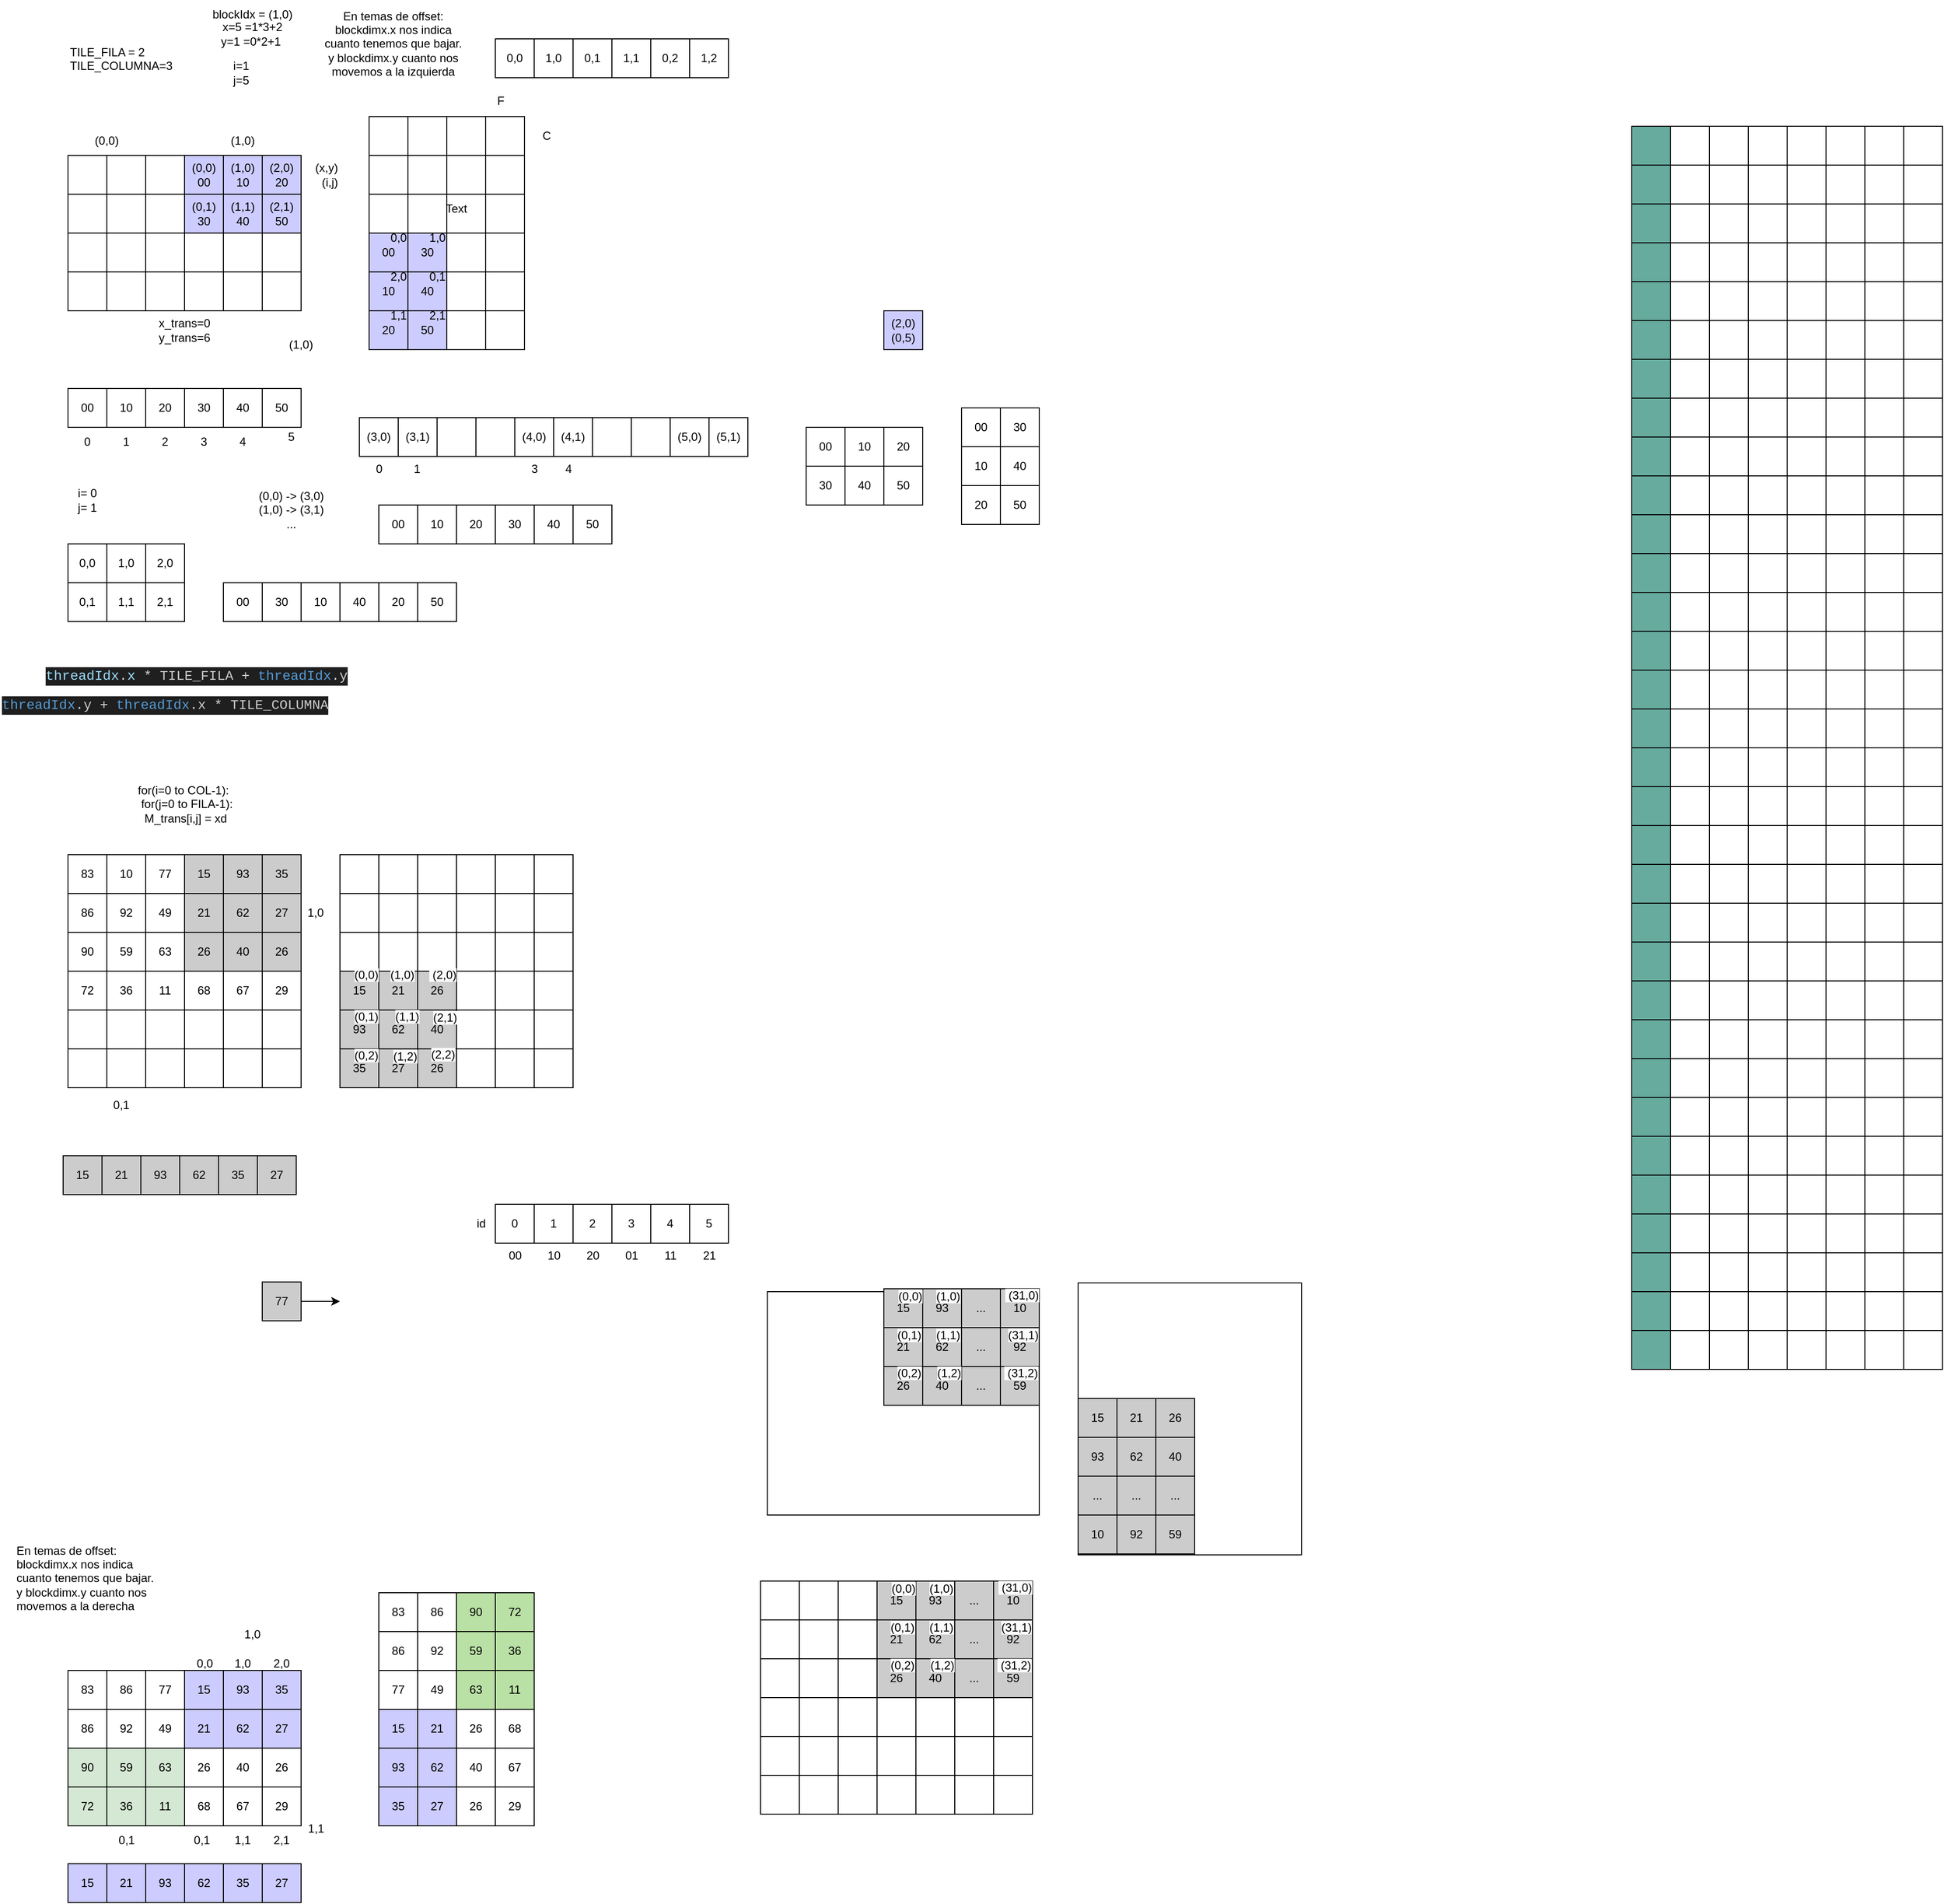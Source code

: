 <mxfile version="21.2.8" type="device">
  <diagram name="Página-1" id="xwZSFUZWqpoC6HJqsi6m">
    <mxGraphModel dx="1784" dy="478" grid="1" gridSize="10" guides="1" tooltips="1" connect="1" arrows="1" fold="1" page="1" pageScale="1" pageWidth="827" pageHeight="1169" math="0" shadow="0">
      <root>
        <mxCell id="0" />
        <mxCell id="1" parent="0" />
        <mxCell id="NaLISQXqIlCNErGHkgA9-162" value="" style="rounded=0;whiteSpace=wrap;html=1;" vertex="1" parent="1">
          <mxGeometry x="760" y="1330" width="280" height="230" as="geometry" />
        </mxCell>
        <mxCell id="NaLISQXqIlCNErGHkgA9-74" value="10" style="rounded=0;whiteSpace=wrap;html=1;fillColor=#CCCCCC;" vertex="1" parent="1">
          <mxGeometry x="1000" y="1327" width="40" height="40" as="geometry" />
        </mxCell>
        <mxCell id="NaLISQXqIlCNErGHkgA9-75" value="10" style="rounded=0;whiteSpace=wrap;html=1;fillColor=#CCCCCC;" vertex="1" parent="1">
          <mxGeometry x="1000" y="1327" width="40" height="40" as="geometry" />
        </mxCell>
        <mxCell id="htH-6k57kxmaDQ8OQATW-1" value="0,0" style="rounded=0;whiteSpace=wrap;html=1;" parent="1" vertex="1">
          <mxGeometry x="40" y="160" width="40" height="40" as="geometry" />
        </mxCell>
        <mxCell id="htH-6k57kxmaDQ8OQATW-2" value="0,1 (4)" style="rounded=0;whiteSpace=wrap;html=1;" parent="1" vertex="1">
          <mxGeometry x="80" y="160" width="40" height="40" as="geometry" />
        </mxCell>
        <mxCell id="htH-6k57kxmaDQ8OQATW-3" value="0,2" style="rounded=0;whiteSpace=wrap;html=1;" parent="1" vertex="1">
          <mxGeometry x="120" y="160" width="40" height="40" as="geometry" />
        </mxCell>
        <mxCell id="htH-6k57kxmaDQ8OQATW-4" value="1,0 (7)" style="rounded=0;whiteSpace=wrap;html=1;" parent="1" vertex="1">
          <mxGeometry x="40" y="200" width="40" height="40" as="geometry" />
        </mxCell>
        <mxCell id="htH-6k57kxmaDQ8OQATW-5" value="1,1" style="rounded=0;whiteSpace=wrap;html=1;" parent="1" vertex="1">
          <mxGeometry x="80" y="200" width="40" height="40" as="geometry" />
        </mxCell>
        <mxCell id="htH-6k57kxmaDQ8OQATW-6" value="1,2" style="rounded=0;whiteSpace=wrap;html=1;" parent="1" vertex="1">
          <mxGeometry x="120" y="200" width="40" height="40" as="geometry" />
        </mxCell>
        <mxCell id="htH-6k57kxmaDQ8OQATW-16" value="0,0" style="rounded=0;whiteSpace=wrap;html=1;" parent="1" vertex="1">
          <mxGeometry x="350" y="120" width="40" height="40" as="geometry" />
        </mxCell>
        <mxCell id="htH-6k57kxmaDQ8OQATW-17" value="0,1" style="rounded=0;whiteSpace=wrap;html=1;" parent="1" vertex="1">
          <mxGeometry x="350" y="160" width="40" height="40" as="geometry" />
        </mxCell>
        <mxCell id="htH-6k57kxmaDQ8OQATW-18" value="0,2" style="rounded=0;whiteSpace=wrap;html=1;" parent="1" vertex="1">
          <mxGeometry x="350" y="200" width="40" height="40" as="geometry" />
        </mxCell>
        <mxCell id="htH-6k57kxmaDQ8OQATW-19" value="1,0 (7)" style="rounded=0;whiteSpace=wrap;html=1;" parent="1" vertex="1">
          <mxGeometry x="390" y="120" width="40" height="40" as="geometry" />
        </mxCell>
        <mxCell id="htH-6k57kxmaDQ8OQATW-20" value="1,1" style="rounded=0;whiteSpace=wrap;html=1;" parent="1" vertex="1">
          <mxGeometry x="390" y="160" width="40" height="40" as="geometry" />
        </mxCell>
        <mxCell id="htH-6k57kxmaDQ8OQATW-21" value="1,2" style="rounded=0;whiteSpace=wrap;html=1;" parent="1" vertex="1">
          <mxGeometry x="390" y="200" width="40" height="40" as="geometry" />
        </mxCell>
        <mxCell id="htH-6k57kxmaDQ8OQATW-22" value="" style="rounded=0;whiteSpace=wrap;html=1;" parent="1" vertex="1">
          <mxGeometry x="160" y="160" width="40" height="40" as="geometry" />
        </mxCell>
        <mxCell id="htH-6k57kxmaDQ8OQATW-28" value="" style="rounded=0;whiteSpace=wrap;html=1;" parent="1" vertex="1">
          <mxGeometry x="200" y="160" width="40" height="40" as="geometry" />
        </mxCell>
        <mxCell id="htH-6k57kxmaDQ8OQATW-30" value="" style="rounded=0;whiteSpace=wrap;html=1;" parent="1" vertex="1">
          <mxGeometry x="160" y="200" width="40" height="40" as="geometry" />
        </mxCell>
        <mxCell id="htH-6k57kxmaDQ8OQATW-31" value="" style="rounded=0;whiteSpace=wrap;html=1;" parent="1" vertex="1">
          <mxGeometry x="200" y="200" width="40" height="40" as="geometry" />
        </mxCell>
        <mxCell id="htH-6k57kxmaDQ8OQATW-32" value="" style="rounded=0;whiteSpace=wrap;html=1;" parent="1" vertex="1">
          <mxGeometry x="240" y="200" width="40" height="40" as="geometry" />
        </mxCell>
        <mxCell id="htH-6k57kxmaDQ8OQATW-33" value="" style="rounded=0;whiteSpace=wrap;html=1;" parent="1" vertex="1">
          <mxGeometry x="40" y="240" width="40" height="40" as="geometry" />
        </mxCell>
        <mxCell id="htH-6k57kxmaDQ8OQATW-34" value="" style="rounded=0;whiteSpace=wrap;html=1;" parent="1" vertex="1">
          <mxGeometry x="80" y="240" width="40" height="40" as="geometry" />
        </mxCell>
        <mxCell id="htH-6k57kxmaDQ8OQATW-35" value="" style="rounded=0;whiteSpace=wrap;html=1;" parent="1" vertex="1">
          <mxGeometry x="120" y="240" width="40" height="40" as="geometry" />
        </mxCell>
        <mxCell id="htH-6k57kxmaDQ8OQATW-36" value="" style="rounded=0;whiteSpace=wrap;html=1;" parent="1" vertex="1">
          <mxGeometry x="40" y="280" width="40" height="40" as="geometry" />
        </mxCell>
        <mxCell id="htH-6k57kxmaDQ8OQATW-37" value="" style="rounded=0;whiteSpace=wrap;html=1;" parent="1" vertex="1">
          <mxGeometry x="80" y="280" width="40" height="40" as="geometry" />
        </mxCell>
        <mxCell id="htH-6k57kxmaDQ8OQATW-38" value="" style="rounded=0;whiteSpace=wrap;html=1;" parent="1" vertex="1">
          <mxGeometry x="120" y="280" width="40" height="40" as="geometry" />
        </mxCell>
        <mxCell id="htH-6k57kxmaDQ8OQATW-39" value="" style="rounded=0;whiteSpace=wrap;html=1;" parent="1" vertex="1">
          <mxGeometry x="160" y="240" width="40" height="40" as="geometry" />
        </mxCell>
        <mxCell id="htH-6k57kxmaDQ8OQATW-40" value="" style="rounded=0;whiteSpace=wrap;html=1;" parent="1" vertex="1">
          <mxGeometry x="200" y="240" width="40" height="40" as="geometry" />
        </mxCell>
        <mxCell id="htH-6k57kxmaDQ8OQATW-41" value="" style="rounded=0;whiteSpace=wrap;html=1;" parent="1" vertex="1">
          <mxGeometry x="240" y="240" width="40" height="40" as="geometry" />
        </mxCell>
        <mxCell id="htH-6k57kxmaDQ8OQATW-42" value="" style="rounded=0;whiteSpace=wrap;html=1;" parent="1" vertex="1">
          <mxGeometry x="160" y="280" width="40" height="40" as="geometry" />
        </mxCell>
        <mxCell id="htH-6k57kxmaDQ8OQATW-43" value="" style="rounded=0;whiteSpace=wrap;html=1;" parent="1" vertex="1">
          <mxGeometry x="200" y="280" width="40" height="40" as="geometry" />
        </mxCell>
        <mxCell id="htH-6k57kxmaDQ8OQATW-44" value="" style="rounded=0;whiteSpace=wrap;html=1;" parent="1" vertex="1">
          <mxGeometry x="240" y="280" width="40" height="40" as="geometry" />
        </mxCell>
        <mxCell id="htH-6k57kxmaDQ8OQATW-45" value="" style="rounded=0;whiteSpace=wrap;html=1;" parent="1" vertex="1">
          <mxGeometry x="430" y="120" width="40" height="40" as="geometry" />
        </mxCell>
        <mxCell id="htH-6k57kxmaDQ8OQATW-46" value="" style="rounded=0;whiteSpace=wrap;html=1;" parent="1" vertex="1">
          <mxGeometry x="470" y="120" width="40" height="40" as="geometry" />
        </mxCell>
        <mxCell id="htH-6k57kxmaDQ8OQATW-47" value="" style="rounded=0;whiteSpace=wrap;html=1;" parent="1" vertex="1">
          <mxGeometry x="430" y="160" width="40" height="40" as="geometry" />
        </mxCell>
        <mxCell id="htH-6k57kxmaDQ8OQATW-48" value="" style="rounded=0;whiteSpace=wrap;html=1;" parent="1" vertex="1">
          <mxGeometry x="470" y="160" width="40" height="40" as="geometry" />
        </mxCell>
        <mxCell id="htH-6k57kxmaDQ8OQATW-49" value="" style="rounded=0;whiteSpace=wrap;html=1;" parent="1" vertex="1">
          <mxGeometry x="430" y="200" width="40" height="40" as="geometry" />
        </mxCell>
        <mxCell id="htH-6k57kxmaDQ8OQATW-50" value="" style="rounded=0;whiteSpace=wrap;html=1;" parent="1" vertex="1">
          <mxGeometry x="470" y="200" width="40" height="40" as="geometry" />
        </mxCell>
        <mxCell id="htH-6k57kxmaDQ8OQATW-61" value="" style="rounded=0;whiteSpace=wrap;html=1;" parent="1" vertex="1">
          <mxGeometry x="430" y="240" width="40" height="40" as="geometry" />
        </mxCell>
        <mxCell id="htH-6k57kxmaDQ8OQATW-62" value="" style="rounded=0;whiteSpace=wrap;html=1;" parent="1" vertex="1">
          <mxGeometry x="470" y="240" width="40" height="40" as="geometry" />
        </mxCell>
        <mxCell id="htH-6k57kxmaDQ8OQATW-63" value="" style="rounded=0;whiteSpace=wrap;html=1;" parent="1" vertex="1">
          <mxGeometry x="430" y="280" width="40" height="40" as="geometry" />
        </mxCell>
        <mxCell id="htH-6k57kxmaDQ8OQATW-64" value="" style="rounded=0;whiteSpace=wrap;html=1;" parent="1" vertex="1">
          <mxGeometry x="470" y="280" width="40" height="40" as="geometry" />
        </mxCell>
        <mxCell id="htH-6k57kxmaDQ8OQATW-65" value="" style="rounded=0;whiteSpace=wrap;html=1;" parent="1" vertex="1">
          <mxGeometry x="430" y="320" width="40" height="40" as="geometry" />
        </mxCell>
        <mxCell id="htH-6k57kxmaDQ8OQATW-66" value="" style="rounded=0;whiteSpace=wrap;html=1;" parent="1" vertex="1">
          <mxGeometry x="470" y="320" width="40" height="40" as="geometry" />
        </mxCell>
        <mxCell id="htH-6k57kxmaDQ8OQATW-67" value="00" style="rounded=0;whiteSpace=wrap;html=1;fillColor=#CCCCFF;" parent="1" vertex="1">
          <mxGeometry x="350" y="240" width="40" height="40" as="geometry" />
        </mxCell>
        <mxCell id="htH-6k57kxmaDQ8OQATW-68" value="30" style="rounded=0;whiteSpace=wrap;html=1;fillColor=#CCCCFF;" parent="1" vertex="1">
          <mxGeometry x="390" y="240" width="40" height="40" as="geometry" />
        </mxCell>
        <mxCell id="htH-6k57kxmaDQ8OQATW-69" value="10" style="rounded=0;whiteSpace=wrap;html=1;fillColor=#CCCCFF;" parent="1" vertex="1">
          <mxGeometry x="350" y="280" width="40" height="40" as="geometry" />
        </mxCell>
        <mxCell id="htH-6k57kxmaDQ8OQATW-70" value="" style="rounded=0;whiteSpace=wrap;html=1;fillColor=#CCCCFF;" parent="1" vertex="1">
          <mxGeometry x="390" y="280" width="40" height="40" as="geometry" />
        </mxCell>
        <mxCell id="htH-6k57kxmaDQ8OQATW-71" value="" style="rounded=0;whiteSpace=wrap;html=1;fillColor=#CCCCFF;" parent="1" vertex="1">
          <mxGeometry x="350" y="320" width="40" height="40" as="geometry" />
        </mxCell>
        <mxCell id="htH-6k57kxmaDQ8OQATW-72" value="" style="rounded=0;whiteSpace=wrap;html=1;fillColor=#CCCCFF;" parent="1" vertex="1">
          <mxGeometry x="390" y="320" width="40" height="40" as="geometry" />
        </mxCell>
        <mxCell id="htH-6k57kxmaDQ8OQATW-78" value="TILE_FILA = 2&lt;br&gt;TILE_COLUMNA=3&lt;br&gt;" style="text;whiteSpace=wrap;html=1;" parent="1" vertex="1">
          <mxGeometry x="40" y="40" width="130" height="40" as="geometry" />
        </mxCell>
        <mxCell id="htH-6k57kxmaDQ8OQATW-79" value="00" style="rounded=0;whiteSpace=wrap;html=1;" parent="1" vertex="1">
          <mxGeometry x="40" y="400" width="40" height="40" as="geometry" />
        </mxCell>
        <mxCell id="htH-6k57kxmaDQ8OQATW-80" value="10" style="rounded=0;whiteSpace=wrap;html=1;fillColor=#FFFFFF;" parent="1" vertex="1">
          <mxGeometry x="80" y="400" width="40" height="40" as="geometry" />
        </mxCell>
        <mxCell id="htH-6k57kxmaDQ8OQATW-81" value="20" style="rounded=0;whiteSpace=wrap;html=1;fillColor=#FFFFFF;" parent="1" vertex="1">
          <mxGeometry x="120" y="400" width="40" height="40" as="geometry" />
        </mxCell>
        <mxCell id="htH-6k57kxmaDQ8OQATW-82" value="30" style="rounded=0;whiteSpace=wrap;html=1;" parent="1" vertex="1">
          <mxGeometry x="160" y="400" width="40" height="40" as="geometry" />
        </mxCell>
        <mxCell id="htH-6k57kxmaDQ8OQATW-83" value="40" style="rounded=0;whiteSpace=wrap;html=1;fillColor=#FFFFFF;" parent="1" vertex="1">
          <mxGeometry x="200" y="400" width="40" height="40" as="geometry" />
        </mxCell>
        <mxCell id="htH-6k57kxmaDQ8OQATW-84" value="50" style="rounded=0;whiteSpace=wrap;html=1;" parent="1" vertex="1">
          <mxGeometry x="240" y="400" width="40" height="40" as="geometry" />
        </mxCell>
        <mxCell id="htH-6k57kxmaDQ8OQATW-85" value="(0,0)" style="text;html=1;strokeColor=none;fillColor=none;align=center;verticalAlign=middle;whiteSpace=wrap;rounded=0;" parent="1" vertex="1">
          <mxGeometry x="50" y="130" width="60" height="30" as="geometry" />
        </mxCell>
        <mxCell id="htH-6k57kxmaDQ8OQATW-111" value="0,0" style="rounded=0;whiteSpace=wrap;html=1;" parent="1" vertex="1">
          <mxGeometry x="40" y="560" width="40" height="40" as="geometry" />
        </mxCell>
        <mxCell id="htH-6k57kxmaDQ8OQATW-112" value="0,1" style="rounded=0;whiteSpace=wrap;html=1;" parent="1" vertex="1">
          <mxGeometry x="80" y="560" width="40" height="40" as="geometry" />
        </mxCell>
        <mxCell id="htH-6k57kxmaDQ8OQATW-113" value="0,2" style="rounded=0;whiteSpace=wrap;html=1;" parent="1" vertex="1">
          <mxGeometry x="120" y="560" width="40" height="40" as="geometry" />
        </mxCell>
        <mxCell id="htH-6k57kxmaDQ8OQATW-114" value="1,0" style="rounded=0;whiteSpace=wrap;html=1;" parent="1" vertex="1">
          <mxGeometry x="40" y="600" width="40" height="40" as="geometry" />
        </mxCell>
        <mxCell id="htH-6k57kxmaDQ8OQATW-115" value="1,1" style="rounded=0;whiteSpace=wrap;html=1;" parent="1" vertex="1">
          <mxGeometry x="80" y="600" width="40" height="40" as="geometry" />
        </mxCell>
        <mxCell id="htH-6k57kxmaDQ8OQATW-116" value="1,2" style="rounded=0;whiteSpace=wrap;html=1;" parent="1" vertex="1">
          <mxGeometry x="120" y="600" width="40" height="40" as="geometry" />
        </mxCell>
        <mxCell id="htH-6k57kxmaDQ8OQATW-117" value="0,0" style="rounded=0;whiteSpace=wrap;html=1;" parent="1" vertex="1">
          <mxGeometry x="40" y="560" width="40" height="40" as="geometry" />
        </mxCell>
        <mxCell id="htH-6k57kxmaDQ8OQATW-118" value="1,0" style="rounded=0;whiteSpace=wrap;html=1;" parent="1" vertex="1">
          <mxGeometry x="80" y="560" width="40" height="40" as="geometry" />
        </mxCell>
        <mxCell id="htH-6k57kxmaDQ8OQATW-119" value="2,0" style="rounded=0;whiteSpace=wrap;html=1;" parent="1" vertex="1">
          <mxGeometry x="120" y="560" width="40" height="40" as="geometry" />
        </mxCell>
        <mxCell id="htH-6k57kxmaDQ8OQATW-120" value="0,1" style="rounded=0;whiteSpace=wrap;html=1;" parent="1" vertex="1">
          <mxGeometry x="40" y="600" width="40" height="40" as="geometry" />
        </mxCell>
        <mxCell id="htH-6k57kxmaDQ8OQATW-121" value="1,1" style="rounded=0;whiteSpace=wrap;html=1;" parent="1" vertex="1">
          <mxGeometry x="80" y="600" width="40" height="40" as="geometry" />
        </mxCell>
        <mxCell id="htH-6k57kxmaDQ8OQATW-122" value="2,1" style="rounded=0;whiteSpace=wrap;html=1;" parent="1" vertex="1">
          <mxGeometry x="120" y="600" width="40" height="40" as="geometry" />
        </mxCell>
        <mxCell id="htH-6k57kxmaDQ8OQATW-123" value="i= 0&lt;br&gt;j= 1" style="text;html=1;strokeColor=none;fillColor=none;align=center;verticalAlign=middle;whiteSpace=wrap;rounded=0;" parent="1" vertex="1">
          <mxGeometry x="40" y="500" width="40" height="30" as="geometry" />
        </mxCell>
        <mxCell id="htH-6k57kxmaDQ8OQATW-124" value="0" style="text;html=1;strokeColor=none;fillColor=none;align=center;verticalAlign=middle;whiteSpace=wrap;rounded=0;" parent="1" vertex="1">
          <mxGeometry x="40" y="440" width="40" height="30" as="geometry" />
        </mxCell>
        <mxCell id="htH-6k57kxmaDQ8OQATW-125" value="1" style="text;html=1;strokeColor=none;fillColor=none;align=center;verticalAlign=middle;whiteSpace=wrap;rounded=0;" parent="1" vertex="1">
          <mxGeometry x="80" y="440" width="40" height="30" as="geometry" />
        </mxCell>
        <mxCell id="htH-6k57kxmaDQ8OQATW-126" value="2" style="text;html=1;strokeColor=none;fillColor=none;align=center;verticalAlign=middle;whiteSpace=wrap;rounded=0;" parent="1" vertex="1">
          <mxGeometry x="120" y="440" width="40" height="30" as="geometry" />
        </mxCell>
        <mxCell id="htH-6k57kxmaDQ8OQATW-127" value="3" style="text;html=1;strokeColor=none;fillColor=none;align=center;verticalAlign=middle;whiteSpace=wrap;rounded=0;" parent="1" vertex="1">
          <mxGeometry x="160" y="440" width="40" height="30" as="geometry" />
        </mxCell>
        <mxCell id="htH-6k57kxmaDQ8OQATW-140" value="0,0" style="rounded=0;whiteSpace=wrap;html=1;" parent="1" vertex="1">
          <mxGeometry x="480" y="40" width="40" height="40" as="geometry" />
        </mxCell>
        <mxCell id="htH-6k57kxmaDQ8OQATW-141" value="0,1" style="rounded=0;whiteSpace=wrap;html=1;" parent="1" vertex="1">
          <mxGeometry x="560" y="40" width="40" height="40" as="geometry" />
        </mxCell>
        <mxCell id="htH-6k57kxmaDQ8OQATW-142" value="0,2" style="rounded=0;whiteSpace=wrap;html=1;" parent="1" vertex="1">
          <mxGeometry x="640" y="40" width="40" height="40" as="geometry" />
        </mxCell>
        <mxCell id="htH-6k57kxmaDQ8OQATW-143" value="1,0" style="rounded=0;whiteSpace=wrap;html=1;" parent="1" vertex="1">
          <mxGeometry x="520" y="40" width="40" height="40" as="geometry" />
        </mxCell>
        <mxCell id="htH-6k57kxmaDQ8OQATW-144" value="1,1" style="rounded=0;whiteSpace=wrap;html=1;" parent="1" vertex="1">
          <mxGeometry x="600" y="40" width="40" height="40" as="geometry" />
        </mxCell>
        <mxCell id="htH-6k57kxmaDQ8OQATW-145" value="1,2" style="rounded=0;whiteSpace=wrap;html=1;" parent="1" vertex="1">
          <mxGeometry x="680" y="40" width="40" height="40" as="geometry" />
        </mxCell>
        <mxCell id="htH-6k57kxmaDQ8OQATW-146" value="(0,0)&lt;br&gt;00" style="rounded=0;whiteSpace=wrap;html=1;fillColor=#CCCCFF;" parent="1" vertex="1">
          <mxGeometry x="160" y="160" width="40" height="40" as="geometry" />
        </mxCell>
        <mxCell id="htH-6k57kxmaDQ8OQATW-147" value="(1,0)&lt;br&gt;10" style="rounded=0;whiteSpace=wrap;html=1;fillColor=#CCCCFF;" parent="1" vertex="1">
          <mxGeometry x="200" y="160" width="40" height="40" as="geometry" />
        </mxCell>
        <mxCell id="htH-6k57kxmaDQ8OQATW-149" value="" style="rounded=0;whiteSpace=wrap;html=1;" parent="1" vertex="1">
          <mxGeometry x="160" y="200" width="40" height="40" as="geometry" />
        </mxCell>
        <mxCell id="htH-6k57kxmaDQ8OQATW-151" value="" style="rounded=0;whiteSpace=wrap;html=1;" parent="1" vertex="1">
          <mxGeometry x="240" y="200" width="40" height="40" as="geometry" />
        </mxCell>
        <mxCell id="htH-6k57kxmaDQ8OQATW-152" value="" style="rounded=0;whiteSpace=wrap;html=1;" parent="1" vertex="1">
          <mxGeometry x="40" y="280" width="40" height="40" as="geometry" />
        </mxCell>
        <mxCell id="htH-6k57kxmaDQ8OQATW-153" value="" style="rounded=0;whiteSpace=wrap;html=1;" parent="1" vertex="1">
          <mxGeometry x="40" y="240" width="40" height="40" as="geometry" />
        </mxCell>
        <mxCell id="htH-6k57kxmaDQ8OQATW-154" value="" style="rounded=0;whiteSpace=wrap;html=1;" parent="1" vertex="1">
          <mxGeometry x="80" y="240" width="40" height="40" as="geometry" />
        </mxCell>
        <mxCell id="htH-6k57kxmaDQ8OQATW-155" value="" style="rounded=0;whiteSpace=wrap;html=1;" parent="1" vertex="1">
          <mxGeometry x="40" y="280" width="40" height="40" as="geometry" />
        </mxCell>
        <mxCell id="htH-6k57kxmaDQ8OQATW-156" value="" style="rounded=0;whiteSpace=wrap;html=1;" parent="1" vertex="1">
          <mxGeometry x="40" y="240" width="40" height="40" as="geometry" />
        </mxCell>
        <mxCell id="htH-6k57kxmaDQ8OQATW-157" value="" style="rounded=0;whiteSpace=wrap;html=1;" parent="1" vertex="1">
          <mxGeometry x="80" y="240" width="40" height="40" as="geometry" />
        </mxCell>
        <mxCell id="htH-6k57kxmaDQ8OQATW-162" value="" style="rounded=0;whiteSpace=wrap;html=1;" parent="1" vertex="1">
          <mxGeometry x="120" y="160" width="40" height="40" as="geometry" />
        </mxCell>
        <mxCell id="htH-6k57kxmaDQ8OQATW-163" value="" style="rounded=0;whiteSpace=wrap;html=1;" parent="1" vertex="1">
          <mxGeometry x="80" y="200" width="40" height="40" as="geometry" />
        </mxCell>
        <mxCell id="htH-6k57kxmaDQ8OQATW-164" value="" style="rounded=0;whiteSpace=wrap;html=1;" parent="1" vertex="1">
          <mxGeometry x="120" y="200" width="40" height="40" as="geometry" />
        </mxCell>
        <mxCell id="htH-6k57kxmaDQ8OQATW-165" value="" style="rounded=0;whiteSpace=wrap;html=1;" parent="1" vertex="1">
          <mxGeometry x="40" y="200" width="40" height="40" as="geometry" />
        </mxCell>
        <mxCell id="htH-6k57kxmaDQ8OQATW-166" value="" style="rounded=0;whiteSpace=wrap;html=1;" parent="1" vertex="1">
          <mxGeometry x="40" y="160" width="40" height="40" as="geometry" />
        </mxCell>
        <mxCell id="htH-6k57kxmaDQ8OQATW-167" value="" style="rounded=0;whiteSpace=wrap;html=1;" parent="1" vertex="1">
          <mxGeometry x="80" y="160" width="40" height="40" as="geometry" />
        </mxCell>
        <mxCell id="htH-6k57kxmaDQ8OQATW-174" value="0,2" style="rounded=0;whiteSpace=wrap;html=1;" parent="1" vertex="1">
          <mxGeometry x="350" y="200" width="40" height="40" as="geometry" />
        </mxCell>
        <mxCell id="htH-6k57kxmaDQ8OQATW-175" value="1,2" style="rounded=0;whiteSpace=wrap;html=1;" parent="1" vertex="1">
          <mxGeometry x="390" y="200" width="40" height="40" as="geometry" />
        </mxCell>
        <mxCell id="htH-6k57kxmaDQ8OQATW-176" value="1,1" style="rounded=0;whiteSpace=wrap;html=1;" parent="1" vertex="1">
          <mxGeometry x="390" y="160" width="40" height="40" as="geometry" />
        </mxCell>
        <mxCell id="htH-6k57kxmaDQ8OQATW-177" value="0,1" style="rounded=0;whiteSpace=wrap;html=1;" parent="1" vertex="1">
          <mxGeometry x="350" y="160" width="40" height="40" as="geometry" />
        </mxCell>
        <mxCell id="htH-6k57kxmaDQ8OQATW-185" value="20" style="rounded=0;whiteSpace=wrap;html=1;fillColor=#CCCCFF;" parent="1" vertex="1">
          <mxGeometry x="350" y="320" width="40" height="40" as="geometry" />
        </mxCell>
        <mxCell id="htH-6k57kxmaDQ8OQATW-186" value="50" style="rounded=0;whiteSpace=wrap;html=1;fillColor=#CCCCFF;" parent="1" vertex="1">
          <mxGeometry x="390" y="320" width="40" height="40" as="geometry" />
        </mxCell>
        <mxCell id="htH-6k57kxmaDQ8OQATW-187" value="40" style="rounded=0;whiteSpace=wrap;html=1;fillColor=#CCCCFF;" parent="1" vertex="1">
          <mxGeometry x="390" y="280" width="40" height="40" as="geometry" />
        </mxCell>
        <mxCell id="htH-6k57kxmaDQ8OQATW-189" value="" style="group" parent="1" vertex="1" connectable="0">
          <mxGeometry x="350" y="120" width="80" height="120" as="geometry" />
        </mxCell>
        <mxCell id="htH-6k57kxmaDQ8OQATW-168" value="" style="rounded=0;whiteSpace=wrap;html=1;" parent="htH-6k57kxmaDQ8OQATW-189" vertex="1">
          <mxGeometry width="40" height="40" as="geometry" />
        </mxCell>
        <mxCell id="htH-6k57kxmaDQ8OQATW-169" value="" style="rounded=0;whiteSpace=wrap;html=1;" parent="htH-6k57kxmaDQ8OQATW-189" vertex="1">
          <mxGeometry x="40" width="40" height="40" as="geometry" />
        </mxCell>
        <mxCell id="htH-6k57kxmaDQ8OQATW-170" value="" style="rounded=0;whiteSpace=wrap;html=1;" parent="htH-6k57kxmaDQ8OQATW-189" vertex="1">
          <mxGeometry y="40" width="40" height="40" as="geometry" />
        </mxCell>
        <mxCell id="htH-6k57kxmaDQ8OQATW-171" value="" style="rounded=0;whiteSpace=wrap;html=1;" parent="htH-6k57kxmaDQ8OQATW-189" vertex="1">
          <mxGeometry x="40" y="40" width="40" height="40" as="geometry" />
        </mxCell>
        <mxCell id="htH-6k57kxmaDQ8OQATW-172" value="" style="rounded=0;whiteSpace=wrap;html=1;" parent="htH-6k57kxmaDQ8OQATW-189" vertex="1">
          <mxGeometry y="80" width="40" height="40" as="geometry" />
        </mxCell>
        <mxCell id="htH-6k57kxmaDQ8OQATW-173" value="" style="rounded=0;whiteSpace=wrap;html=1;" parent="htH-6k57kxmaDQ8OQATW-189" vertex="1">
          <mxGeometry x="40" y="80" width="40" height="40" as="geometry" />
        </mxCell>
        <mxCell id="htH-6k57kxmaDQ8OQATW-190" value="(1,0)" style="text;html=1;strokeColor=none;fillColor=none;align=center;verticalAlign=middle;whiteSpace=wrap;rounded=0;" parent="1" vertex="1">
          <mxGeometry x="190" y="130" width="60" height="30" as="geometry" />
        </mxCell>
        <mxCell id="htH-6k57kxmaDQ8OQATW-191" value="blockIdx = (1,0)" style="text;html=1;strokeColor=none;fillColor=none;align=center;verticalAlign=middle;whiteSpace=wrap;rounded=0;" parent="1" vertex="1">
          <mxGeometry x="170" width="120" height="30" as="geometry" />
        </mxCell>
        <mxCell id="htH-6k57kxmaDQ8OQATW-192" value="(2,0)&lt;br&gt;20" style="rounded=0;whiteSpace=wrap;html=1;fillColor=#CCCCFF;" parent="1" vertex="1">
          <mxGeometry x="240" y="160" width="40" height="40" as="geometry" />
        </mxCell>
        <mxCell id="htH-6k57kxmaDQ8OQATW-193" value="(0,1)&lt;br&gt;30" style="rounded=0;whiteSpace=wrap;html=1;fillColor=#CCCCFF;" parent="1" vertex="1">
          <mxGeometry x="160" y="200" width="40" height="40" as="geometry" />
        </mxCell>
        <mxCell id="htH-6k57kxmaDQ8OQATW-194" value="(1,1)&lt;br&gt;40" style="rounded=0;whiteSpace=wrap;html=1;fillColor=#CCCCFF;" parent="1" vertex="1">
          <mxGeometry x="200" y="200" width="40" height="40" as="geometry" />
        </mxCell>
        <mxCell id="htH-6k57kxmaDQ8OQATW-195" value="(2,1)&lt;br&gt;50" style="rounded=0;whiteSpace=wrap;html=1;fillColor=#CCCCFF;" parent="1" vertex="1">
          <mxGeometry x="240" y="200" width="40" height="40" as="geometry" />
        </mxCell>
        <mxCell id="htH-6k57kxmaDQ8OQATW-200" value="(x,y)&lt;br&gt;(i,j)" style="text;html=1;strokeColor=none;fillColor=none;align=right;verticalAlign=middle;whiteSpace=wrap;rounded=0;" parent="1" vertex="1">
          <mxGeometry x="280" y="160" width="40" height="40" as="geometry" />
        </mxCell>
        <mxCell id="htH-6k57kxmaDQ8OQATW-202" value="x=5 =1*3+2&lt;br&gt;y=1 =0*2+1&amp;nbsp;" style="text;html=1;strokeColor=none;fillColor=none;align=center;verticalAlign=middle;whiteSpace=wrap;rounded=0;" parent="1" vertex="1">
          <mxGeometry x="185" y="20" width="90" height="30" as="geometry" />
        </mxCell>
        <mxCell id="htH-6k57kxmaDQ8OQATW-203" value="i=1&amp;nbsp;&lt;br&gt;&lt;div style=&quot;text-align: left;&quot;&gt;&lt;span style=&quot;background-color: initial;&quot;&gt;j=5&lt;/span&gt;&lt;/div&gt;" style="text;html=1;strokeColor=none;fillColor=none;align=center;verticalAlign=middle;whiteSpace=wrap;rounded=0;" parent="1" vertex="1">
          <mxGeometry x="175" y="60" width="90" height="30" as="geometry" />
        </mxCell>
        <mxCell id="htH-6k57kxmaDQ8OQATW-204" value="4" style="text;html=1;strokeColor=none;fillColor=none;align=center;verticalAlign=middle;whiteSpace=wrap;rounded=0;" parent="1" vertex="1">
          <mxGeometry x="200" y="440" width="40" height="30" as="geometry" />
        </mxCell>
        <mxCell id="htH-6k57kxmaDQ8OQATW-205" value="5" style="text;html=1;strokeColor=none;fillColor=none;align=center;verticalAlign=middle;whiteSpace=wrap;rounded=0;" parent="1" vertex="1">
          <mxGeometry x="250" y="435" width="40" height="30" as="geometry" />
        </mxCell>
        <mxCell id="htH-6k57kxmaDQ8OQATW-210" value="(3,0)" style="rounded=0;whiteSpace=wrap;html=1;" parent="1" vertex="1">
          <mxGeometry x="340" y="430" width="40" height="40" as="geometry" />
        </mxCell>
        <mxCell id="htH-6k57kxmaDQ8OQATW-211" value="(3,1)" style="rounded=0;whiteSpace=wrap;html=1;" parent="1" vertex="1">
          <mxGeometry x="380" y="430" width="40" height="40" as="geometry" />
        </mxCell>
        <mxCell id="htH-6k57kxmaDQ8OQATW-215" value="(4,0)" style="rounded=0;whiteSpace=wrap;html=1;" parent="1" vertex="1">
          <mxGeometry x="500" y="430" width="40" height="40" as="geometry" />
        </mxCell>
        <mxCell id="htH-6k57kxmaDQ8OQATW-216" value="(4,1)" style="rounded=0;whiteSpace=wrap;html=1;" parent="1" vertex="1">
          <mxGeometry x="540" y="430" width="40" height="40" as="geometry" />
        </mxCell>
        <mxCell id="htH-6k57kxmaDQ8OQATW-217" value="(5,0)" style="rounded=0;whiteSpace=wrap;html=1;" parent="1" vertex="1">
          <mxGeometry x="660" y="430" width="40" height="40" as="geometry" />
        </mxCell>
        <mxCell id="htH-6k57kxmaDQ8OQATW-218" value="(5,1)" style="rounded=0;whiteSpace=wrap;html=1;" parent="1" vertex="1">
          <mxGeometry x="700" y="430" width="40" height="40" as="geometry" />
        </mxCell>
        <mxCell id="htH-6k57kxmaDQ8OQATW-219" value="" style="rounded=0;whiteSpace=wrap;html=1;" parent="1" vertex="1">
          <mxGeometry x="420" y="430" width="40" height="40" as="geometry" />
        </mxCell>
        <mxCell id="htH-6k57kxmaDQ8OQATW-220" value="" style="rounded=0;whiteSpace=wrap;html=1;" parent="1" vertex="1">
          <mxGeometry x="460" y="430" width="40" height="40" as="geometry" />
        </mxCell>
        <mxCell id="htH-6k57kxmaDQ8OQATW-221" value="" style="rounded=0;whiteSpace=wrap;html=1;" parent="1" vertex="1">
          <mxGeometry x="580" y="430" width="40" height="40" as="geometry" />
        </mxCell>
        <mxCell id="htH-6k57kxmaDQ8OQATW-222" value="" style="rounded=0;whiteSpace=wrap;html=1;" parent="1" vertex="1">
          <mxGeometry x="620" y="430" width="40" height="40" as="geometry" />
        </mxCell>
        <mxCell id="htH-6k57kxmaDQ8OQATW-1487" value="" style="group;rotation=-90;" parent="1" vertex="1" connectable="0">
          <mxGeometry x="1170" y="610" width="1280" height="320" as="geometry" />
        </mxCell>
        <mxCell id="htH-6k57kxmaDQ8OQATW-1135" value="1,0 (7)" style="rounded=0;whiteSpace=wrap;html=1;fillColor=#67AB9F;rotation=-90;" parent="htH-6k57kxmaDQ8OQATW-1487" vertex="1">
          <mxGeometry x="480" y="720" width="40" height="40" as="geometry" />
        </mxCell>
        <mxCell id="htH-6k57kxmaDQ8OQATW-1136" value="1,1" style="rounded=0;whiteSpace=wrap;html=1;rotation=-90;" parent="htH-6k57kxmaDQ8OQATW-1487" vertex="1">
          <mxGeometry x="520" y="720" width="40" height="40" as="geometry" />
        </mxCell>
        <mxCell id="htH-6k57kxmaDQ8OQATW-1137" value="1,2" style="rounded=0;whiteSpace=wrap;html=1;rotation=-90;" parent="htH-6k57kxmaDQ8OQATW-1487" vertex="1">
          <mxGeometry x="560" y="720" width="40" height="40" as="geometry" />
        </mxCell>
        <mxCell id="htH-6k57kxmaDQ8OQATW-1138" value="" style="rounded=0;whiteSpace=wrap;html=1;fillColor=#67AB9F;rotation=-90;" parent="htH-6k57kxmaDQ8OQATW-1487" vertex="1">
          <mxGeometry x="480" y="680" width="40" height="40" as="geometry" />
        </mxCell>
        <mxCell id="htH-6k57kxmaDQ8OQATW-1139" value="" style="rounded=0;whiteSpace=wrap;html=1;fillColor=#67AB9F;rotation=-90;" parent="htH-6k57kxmaDQ8OQATW-1487" vertex="1">
          <mxGeometry x="480" y="640" width="40" height="40" as="geometry" />
        </mxCell>
        <mxCell id="htH-6k57kxmaDQ8OQATW-1140" value="" style="rounded=0;whiteSpace=wrap;html=1;rotation=-90;" parent="htH-6k57kxmaDQ8OQATW-1487" vertex="1">
          <mxGeometry x="520" y="680" width="40" height="40" as="geometry" />
        </mxCell>
        <mxCell id="htH-6k57kxmaDQ8OQATW-1141" value="" style="rounded=0;whiteSpace=wrap;html=1;rotation=-90;" parent="htH-6k57kxmaDQ8OQATW-1487" vertex="1">
          <mxGeometry x="520" y="640" width="40" height="40" as="geometry" />
        </mxCell>
        <mxCell id="htH-6k57kxmaDQ8OQATW-1142" value="" style="rounded=0;whiteSpace=wrap;html=1;rotation=-90;" parent="htH-6k57kxmaDQ8OQATW-1487" vertex="1">
          <mxGeometry x="560" y="680" width="40" height="40" as="geometry" />
        </mxCell>
        <mxCell id="htH-6k57kxmaDQ8OQATW-1143" value="" style="rounded=0;whiteSpace=wrap;html=1;rotation=-90;" parent="htH-6k57kxmaDQ8OQATW-1487" vertex="1">
          <mxGeometry x="560" y="640" width="40" height="40" as="geometry" />
        </mxCell>
        <mxCell id="htH-6k57kxmaDQ8OQATW-1144" value="" style="rounded=0;whiteSpace=wrap;html=1;rotation=-90;" parent="htH-6k57kxmaDQ8OQATW-1487" vertex="1">
          <mxGeometry x="600" y="680" width="40" height="40" as="geometry" />
        </mxCell>
        <mxCell id="htH-6k57kxmaDQ8OQATW-1145" value="" style="rounded=0;whiteSpace=wrap;html=1;rotation=-90;" parent="htH-6k57kxmaDQ8OQATW-1487" vertex="1">
          <mxGeometry x="600" y="640" width="40" height="40" as="geometry" />
        </mxCell>
        <mxCell id="htH-6k57kxmaDQ8OQATW-1146" value="" style="rounded=0;whiteSpace=wrap;html=1;rotation=-90;" parent="htH-6k57kxmaDQ8OQATW-1487" vertex="1">
          <mxGeometry x="600" y="720" width="40" height="40" as="geometry" />
        </mxCell>
        <mxCell id="htH-6k57kxmaDQ8OQATW-1147" value="1,2" style="rounded=0;whiteSpace=wrap;html=1;rotation=-90;" parent="htH-6k57kxmaDQ8OQATW-1487" vertex="1">
          <mxGeometry x="560" y="720" width="40" height="40" as="geometry" />
        </mxCell>
        <mxCell id="htH-6k57kxmaDQ8OQATW-1148" value="1,1" style="rounded=0;whiteSpace=wrap;html=1;rotation=-90;" parent="htH-6k57kxmaDQ8OQATW-1487" vertex="1">
          <mxGeometry x="520" y="720" width="40" height="40" as="geometry" />
        </mxCell>
        <mxCell id="htH-6k57kxmaDQ8OQATW-1149" value="" style="rounded=0;whiteSpace=wrap;html=1;rotation=-90;" parent="htH-6k57kxmaDQ8OQATW-1487" vertex="1">
          <mxGeometry x="600" y="760" width="40" height="40" as="geometry" />
        </mxCell>
        <mxCell id="htH-6k57kxmaDQ8OQATW-1150" value="" style="rounded=0;whiteSpace=wrap;html=1;rotation=-90;" parent="htH-6k57kxmaDQ8OQATW-1487" vertex="1">
          <mxGeometry x="600" y="720" width="40" height="40" as="geometry" />
        </mxCell>
        <mxCell id="htH-6k57kxmaDQ8OQATW-1151" value="" style="rounded=0;whiteSpace=wrap;html=1;fillColor=#67AB9F;rotation=-90;" parent="htH-6k57kxmaDQ8OQATW-1487" vertex="1">
          <mxGeometry x="480" y="760" width="40" height="40" as="geometry" />
        </mxCell>
        <mxCell id="htH-6k57kxmaDQ8OQATW-1152" value="" style="rounded=0;whiteSpace=wrap;html=1;fillColor=#67AB9F;rotation=-90;" parent="htH-6k57kxmaDQ8OQATW-1487" vertex="1">
          <mxGeometry x="480" y="720" width="40" height="40" as="geometry" />
        </mxCell>
        <mxCell id="htH-6k57kxmaDQ8OQATW-1153" value="" style="rounded=0;whiteSpace=wrap;html=1;rotation=-90;" parent="htH-6k57kxmaDQ8OQATW-1487" vertex="1">
          <mxGeometry x="520" y="760" width="40" height="40" as="geometry" />
        </mxCell>
        <mxCell id="htH-6k57kxmaDQ8OQATW-1154" value="" style="rounded=0;whiteSpace=wrap;html=1;rotation=-90;" parent="htH-6k57kxmaDQ8OQATW-1487" vertex="1">
          <mxGeometry x="520" y="720" width="40" height="40" as="geometry" />
        </mxCell>
        <mxCell id="htH-6k57kxmaDQ8OQATW-1155" value="" style="rounded=0;whiteSpace=wrap;html=1;rotation=-90;" parent="htH-6k57kxmaDQ8OQATW-1487" vertex="1">
          <mxGeometry x="560" y="760" width="40" height="40" as="geometry" />
        </mxCell>
        <mxCell id="htH-6k57kxmaDQ8OQATW-1156" value="" style="rounded=0;whiteSpace=wrap;html=1;rotation=-90;" parent="htH-6k57kxmaDQ8OQATW-1487" vertex="1">
          <mxGeometry x="560" y="720" width="40" height="40" as="geometry" />
        </mxCell>
        <mxCell id="htH-6k57kxmaDQ8OQATW-1157" value="1,0 (7)" style="rounded=0;whiteSpace=wrap;html=1;fillColor=#67AB9F;rotation=-90;" parent="htH-6k57kxmaDQ8OQATW-1487" vertex="1">
          <mxGeometry x="480" y="560" width="40" height="40" as="geometry" />
        </mxCell>
        <mxCell id="htH-6k57kxmaDQ8OQATW-1158" value="1,1" style="rounded=0;whiteSpace=wrap;html=1;rotation=-90;" parent="htH-6k57kxmaDQ8OQATW-1487" vertex="1">
          <mxGeometry x="520" y="560" width="40" height="40" as="geometry" />
        </mxCell>
        <mxCell id="htH-6k57kxmaDQ8OQATW-1159" value="1,2" style="rounded=0;whiteSpace=wrap;html=1;rotation=-90;" parent="htH-6k57kxmaDQ8OQATW-1487" vertex="1">
          <mxGeometry x="560" y="560" width="40" height="40" as="geometry" />
        </mxCell>
        <mxCell id="htH-6k57kxmaDQ8OQATW-1160" value="" style="rounded=0;whiteSpace=wrap;html=1;fillColor=#67AB9F;rotation=-90;" parent="htH-6k57kxmaDQ8OQATW-1487" vertex="1">
          <mxGeometry x="480" y="520" width="40" height="40" as="geometry" />
        </mxCell>
        <mxCell id="htH-6k57kxmaDQ8OQATW-1161" value="" style="rounded=0;whiteSpace=wrap;html=1;fillColor=#67AB9F;rotation=-90;" parent="htH-6k57kxmaDQ8OQATW-1487" vertex="1">
          <mxGeometry x="480" y="480" width="40" height="40" as="geometry" />
        </mxCell>
        <mxCell id="htH-6k57kxmaDQ8OQATW-1162" value="" style="rounded=0;whiteSpace=wrap;html=1;rotation=-90;" parent="htH-6k57kxmaDQ8OQATW-1487" vertex="1">
          <mxGeometry x="520" y="520" width="40" height="40" as="geometry" />
        </mxCell>
        <mxCell id="htH-6k57kxmaDQ8OQATW-1163" value="" style="rounded=0;whiteSpace=wrap;html=1;rotation=-90;" parent="htH-6k57kxmaDQ8OQATW-1487" vertex="1">
          <mxGeometry x="520" y="480" width="40" height="40" as="geometry" />
        </mxCell>
        <mxCell id="htH-6k57kxmaDQ8OQATW-1164" value="" style="rounded=0;whiteSpace=wrap;html=1;rotation=-90;" parent="htH-6k57kxmaDQ8OQATW-1487" vertex="1">
          <mxGeometry x="560" y="520" width="40" height="40" as="geometry" />
        </mxCell>
        <mxCell id="htH-6k57kxmaDQ8OQATW-1165" value="" style="rounded=0;whiteSpace=wrap;html=1;rotation=-90;" parent="htH-6k57kxmaDQ8OQATW-1487" vertex="1">
          <mxGeometry x="560" y="480" width="40" height="40" as="geometry" />
        </mxCell>
        <mxCell id="htH-6k57kxmaDQ8OQATW-1166" value="" style="rounded=0;whiteSpace=wrap;html=1;rotation=-90;" parent="htH-6k57kxmaDQ8OQATW-1487" vertex="1">
          <mxGeometry x="600" y="520" width="40" height="40" as="geometry" />
        </mxCell>
        <mxCell id="htH-6k57kxmaDQ8OQATW-1167" value="" style="rounded=0;whiteSpace=wrap;html=1;rotation=-90;" parent="htH-6k57kxmaDQ8OQATW-1487" vertex="1">
          <mxGeometry x="600" y="480" width="40" height="40" as="geometry" />
        </mxCell>
        <mxCell id="htH-6k57kxmaDQ8OQATW-1168" value="" style="rounded=0;whiteSpace=wrap;html=1;rotation=-90;" parent="htH-6k57kxmaDQ8OQATW-1487" vertex="1">
          <mxGeometry x="600" y="560" width="40" height="40" as="geometry" />
        </mxCell>
        <mxCell id="htH-6k57kxmaDQ8OQATW-1169" value="1,2" style="rounded=0;whiteSpace=wrap;html=1;rotation=-90;" parent="htH-6k57kxmaDQ8OQATW-1487" vertex="1">
          <mxGeometry x="560" y="560" width="40" height="40" as="geometry" />
        </mxCell>
        <mxCell id="htH-6k57kxmaDQ8OQATW-1170" value="1,1" style="rounded=0;whiteSpace=wrap;html=1;rotation=-90;" parent="htH-6k57kxmaDQ8OQATW-1487" vertex="1">
          <mxGeometry x="520" y="560" width="40" height="40" as="geometry" />
        </mxCell>
        <mxCell id="htH-6k57kxmaDQ8OQATW-1171" value="" style="rounded=0;whiteSpace=wrap;html=1;rotation=-90;" parent="htH-6k57kxmaDQ8OQATW-1487" vertex="1">
          <mxGeometry x="600" y="600" width="40" height="40" as="geometry" />
        </mxCell>
        <mxCell id="htH-6k57kxmaDQ8OQATW-1172" value="" style="rounded=0;whiteSpace=wrap;html=1;rotation=-90;" parent="htH-6k57kxmaDQ8OQATW-1487" vertex="1">
          <mxGeometry x="600" y="560" width="40" height="40" as="geometry" />
        </mxCell>
        <mxCell id="htH-6k57kxmaDQ8OQATW-1173" value="" style="rounded=0;whiteSpace=wrap;html=1;fillColor=#67AB9F;rotation=-90;" parent="htH-6k57kxmaDQ8OQATW-1487" vertex="1">
          <mxGeometry x="480" y="600" width="40" height="40" as="geometry" />
        </mxCell>
        <mxCell id="htH-6k57kxmaDQ8OQATW-1174" value="" style="rounded=0;whiteSpace=wrap;html=1;fillColor=#67AB9F;rotation=-90;" parent="htH-6k57kxmaDQ8OQATW-1487" vertex="1">
          <mxGeometry x="480" y="560" width="40" height="40" as="geometry" />
        </mxCell>
        <mxCell id="htH-6k57kxmaDQ8OQATW-1175" value="" style="rounded=0;whiteSpace=wrap;html=1;rotation=-90;" parent="htH-6k57kxmaDQ8OQATW-1487" vertex="1">
          <mxGeometry x="520" y="600" width="40" height="40" as="geometry" />
        </mxCell>
        <mxCell id="htH-6k57kxmaDQ8OQATW-1176" value="" style="rounded=0;whiteSpace=wrap;html=1;rotation=-90;" parent="htH-6k57kxmaDQ8OQATW-1487" vertex="1">
          <mxGeometry x="520" y="560" width="40" height="40" as="geometry" />
        </mxCell>
        <mxCell id="htH-6k57kxmaDQ8OQATW-1177" value="" style="rounded=0;whiteSpace=wrap;html=1;rotation=-90;" parent="htH-6k57kxmaDQ8OQATW-1487" vertex="1">
          <mxGeometry x="560" y="600" width="40" height="40" as="geometry" />
        </mxCell>
        <mxCell id="htH-6k57kxmaDQ8OQATW-1178" value="" style="rounded=0;whiteSpace=wrap;html=1;rotation=-90;" parent="htH-6k57kxmaDQ8OQATW-1487" vertex="1">
          <mxGeometry x="560" y="560" width="40" height="40" as="geometry" />
        </mxCell>
        <mxCell id="htH-6k57kxmaDQ8OQATW-1179" value="1,0 (7)" style="rounded=0;whiteSpace=wrap;html=1;rotation=-90;" parent="htH-6k57kxmaDQ8OQATW-1487" vertex="1">
          <mxGeometry x="640" y="720" width="40" height="40" as="geometry" />
        </mxCell>
        <mxCell id="htH-6k57kxmaDQ8OQATW-1180" value="1,1" style="rounded=0;whiteSpace=wrap;html=1;rotation=-90;" parent="htH-6k57kxmaDQ8OQATW-1487" vertex="1">
          <mxGeometry x="680" y="720" width="40" height="40" as="geometry" />
        </mxCell>
        <mxCell id="htH-6k57kxmaDQ8OQATW-1181" value="1,2" style="rounded=0;whiteSpace=wrap;html=1;rotation=-90;" parent="htH-6k57kxmaDQ8OQATW-1487" vertex="1">
          <mxGeometry x="720" y="720" width="40" height="40" as="geometry" />
        </mxCell>
        <mxCell id="htH-6k57kxmaDQ8OQATW-1182" value="" style="rounded=0;whiteSpace=wrap;html=1;rotation=-90;" parent="htH-6k57kxmaDQ8OQATW-1487" vertex="1">
          <mxGeometry x="640" y="680" width="40" height="40" as="geometry" />
        </mxCell>
        <mxCell id="htH-6k57kxmaDQ8OQATW-1183" value="" style="rounded=0;whiteSpace=wrap;html=1;rotation=-90;" parent="htH-6k57kxmaDQ8OQATW-1487" vertex="1">
          <mxGeometry x="640" y="640" width="40" height="40" as="geometry" />
        </mxCell>
        <mxCell id="htH-6k57kxmaDQ8OQATW-1184" value="" style="rounded=0;whiteSpace=wrap;html=1;rotation=-90;" parent="htH-6k57kxmaDQ8OQATW-1487" vertex="1">
          <mxGeometry x="680" y="680" width="40" height="40" as="geometry" />
        </mxCell>
        <mxCell id="htH-6k57kxmaDQ8OQATW-1185" value="" style="rounded=0;whiteSpace=wrap;html=1;rotation=-90;" parent="htH-6k57kxmaDQ8OQATW-1487" vertex="1">
          <mxGeometry x="680" y="640" width="40" height="40" as="geometry" />
        </mxCell>
        <mxCell id="htH-6k57kxmaDQ8OQATW-1186" value="" style="rounded=0;whiteSpace=wrap;html=1;rotation=-90;" parent="htH-6k57kxmaDQ8OQATW-1487" vertex="1">
          <mxGeometry x="720" y="680" width="40" height="40" as="geometry" />
        </mxCell>
        <mxCell id="htH-6k57kxmaDQ8OQATW-1187" value="" style="rounded=0;whiteSpace=wrap;html=1;rotation=-90;" parent="htH-6k57kxmaDQ8OQATW-1487" vertex="1">
          <mxGeometry x="720" y="640" width="40" height="40" as="geometry" />
        </mxCell>
        <mxCell id="htH-6k57kxmaDQ8OQATW-1188" value="" style="rounded=0;whiteSpace=wrap;html=1;rotation=-90;" parent="htH-6k57kxmaDQ8OQATW-1487" vertex="1">
          <mxGeometry x="760" y="680" width="40" height="40" as="geometry" />
        </mxCell>
        <mxCell id="htH-6k57kxmaDQ8OQATW-1189" value="" style="rounded=0;whiteSpace=wrap;html=1;rotation=-90;" parent="htH-6k57kxmaDQ8OQATW-1487" vertex="1">
          <mxGeometry x="760" y="640" width="40" height="40" as="geometry" />
        </mxCell>
        <mxCell id="htH-6k57kxmaDQ8OQATW-1190" value="" style="rounded=0;whiteSpace=wrap;html=1;rotation=-90;" parent="htH-6k57kxmaDQ8OQATW-1487" vertex="1">
          <mxGeometry x="760" y="720" width="40" height="40" as="geometry" />
        </mxCell>
        <mxCell id="htH-6k57kxmaDQ8OQATW-1191" value="1,2" style="rounded=0;whiteSpace=wrap;html=1;rotation=-90;" parent="htH-6k57kxmaDQ8OQATW-1487" vertex="1">
          <mxGeometry x="720" y="720" width="40" height="40" as="geometry" />
        </mxCell>
        <mxCell id="htH-6k57kxmaDQ8OQATW-1192" value="1,1" style="rounded=0;whiteSpace=wrap;html=1;rotation=-90;" parent="htH-6k57kxmaDQ8OQATW-1487" vertex="1">
          <mxGeometry x="680" y="720" width="40" height="40" as="geometry" />
        </mxCell>
        <mxCell id="htH-6k57kxmaDQ8OQATW-1193" value="" style="rounded=0;whiteSpace=wrap;html=1;rotation=-90;" parent="htH-6k57kxmaDQ8OQATW-1487" vertex="1">
          <mxGeometry x="760" y="760" width="40" height="40" as="geometry" />
        </mxCell>
        <mxCell id="htH-6k57kxmaDQ8OQATW-1194" value="" style="rounded=0;whiteSpace=wrap;html=1;rotation=-90;" parent="htH-6k57kxmaDQ8OQATW-1487" vertex="1">
          <mxGeometry x="760" y="720" width="40" height="40" as="geometry" />
        </mxCell>
        <mxCell id="htH-6k57kxmaDQ8OQATW-1195" value="" style="rounded=0;whiteSpace=wrap;html=1;rotation=-90;" parent="htH-6k57kxmaDQ8OQATW-1487" vertex="1">
          <mxGeometry x="640" y="760" width="40" height="40" as="geometry" />
        </mxCell>
        <mxCell id="htH-6k57kxmaDQ8OQATW-1196" value="" style="rounded=0;whiteSpace=wrap;html=1;rotation=-90;" parent="htH-6k57kxmaDQ8OQATW-1487" vertex="1">
          <mxGeometry x="640" y="720" width="40" height="40" as="geometry" />
        </mxCell>
        <mxCell id="htH-6k57kxmaDQ8OQATW-1197" value="" style="rounded=0;whiteSpace=wrap;html=1;rotation=-90;" parent="htH-6k57kxmaDQ8OQATW-1487" vertex="1">
          <mxGeometry x="680" y="760" width="40" height="40" as="geometry" />
        </mxCell>
        <mxCell id="htH-6k57kxmaDQ8OQATW-1198" value="" style="rounded=0;whiteSpace=wrap;html=1;rotation=-90;" parent="htH-6k57kxmaDQ8OQATW-1487" vertex="1">
          <mxGeometry x="680" y="720" width="40" height="40" as="geometry" />
        </mxCell>
        <mxCell id="htH-6k57kxmaDQ8OQATW-1199" value="" style="rounded=0;whiteSpace=wrap;html=1;rotation=-90;" parent="htH-6k57kxmaDQ8OQATW-1487" vertex="1">
          <mxGeometry x="720" y="760" width="40" height="40" as="geometry" />
        </mxCell>
        <mxCell id="htH-6k57kxmaDQ8OQATW-1200" value="" style="rounded=0;whiteSpace=wrap;html=1;rotation=-90;" parent="htH-6k57kxmaDQ8OQATW-1487" vertex="1">
          <mxGeometry x="720" y="720" width="40" height="40" as="geometry" />
        </mxCell>
        <mxCell id="htH-6k57kxmaDQ8OQATW-1201" value="1,0 (7)" style="rounded=0;whiteSpace=wrap;html=1;rotation=-90;" parent="htH-6k57kxmaDQ8OQATW-1487" vertex="1">
          <mxGeometry x="640" y="560" width="40" height="40" as="geometry" />
        </mxCell>
        <mxCell id="htH-6k57kxmaDQ8OQATW-1202" value="1,1" style="rounded=0;whiteSpace=wrap;html=1;rotation=-90;" parent="htH-6k57kxmaDQ8OQATW-1487" vertex="1">
          <mxGeometry x="680" y="560" width="40" height="40" as="geometry" />
        </mxCell>
        <mxCell id="htH-6k57kxmaDQ8OQATW-1203" value="1,2" style="rounded=0;whiteSpace=wrap;html=1;rotation=-90;" parent="htH-6k57kxmaDQ8OQATW-1487" vertex="1">
          <mxGeometry x="720" y="560" width="40" height="40" as="geometry" />
        </mxCell>
        <mxCell id="htH-6k57kxmaDQ8OQATW-1204" value="" style="rounded=0;whiteSpace=wrap;html=1;rotation=-90;" parent="htH-6k57kxmaDQ8OQATW-1487" vertex="1">
          <mxGeometry x="640" y="520" width="40" height="40" as="geometry" />
        </mxCell>
        <mxCell id="htH-6k57kxmaDQ8OQATW-1205" value="" style="rounded=0;whiteSpace=wrap;html=1;rotation=-90;" parent="htH-6k57kxmaDQ8OQATW-1487" vertex="1">
          <mxGeometry x="640" y="480" width="40" height="40" as="geometry" />
        </mxCell>
        <mxCell id="htH-6k57kxmaDQ8OQATW-1206" value="" style="rounded=0;whiteSpace=wrap;html=1;rotation=-90;" parent="htH-6k57kxmaDQ8OQATW-1487" vertex="1">
          <mxGeometry x="680" y="520" width="40" height="40" as="geometry" />
        </mxCell>
        <mxCell id="htH-6k57kxmaDQ8OQATW-1207" value="" style="rounded=0;whiteSpace=wrap;html=1;rotation=-90;" parent="htH-6k57kxmaDQ8OQATW-1487" vertex="1">
          <mxGeometry x="680" y="480" width="40" height="40" as="geometry" />
        </mxCell>
        <mxCell id="htH-6k57kxmaDQ8OQATW-1208" value="" style="rounded=0;whiteSpace=wrap;html=1;rotation=-90;" parent="htH-6k57kxmaDQ8OQATW-1487" vertex="1">
          <mxGeometry x="720" y="520" width="40" height="40" as="geometry" />
        </mxCell>
        <mxCell id="htH-6k57kxmaDQ8OQATW-1209" value="" style="rounded=0;whiteSpace=wrap;html=1;rotation=-90;" parent="htH-6k57kxmaDQ8OQATW-1487" vertex="1">
          <mxGeometry x="720" y="480" width="40" height="40" as="geometry" />
        </mxCell>
        <mxCell id="htH-6k57kxmaDQ8OQATW-1210" value="" style="rounded=0;whiteSpace=wrap;html=1;rotation=-90;" parent="htH-6k57kxmaDQ8OQATW-1487" vertex="1">
          <mxGeometry x="760" y="520" width="40" height="40" as="geometry" />
        </mxCell>
        <mxCell id="htH-6k57kxmaDQ8OQATW-1211" value="" style="rounded=0;whiteSpace=wrap;html=1;rotation=-90;" parent="htH-6k57kxmaDQ8OQATW-1487" vertex="1">
          <mxGeometry x="760" y="480" width="40" height="40" as="geometry" />
        </mxCell>
        <mxCell id="htH-6k57kxmaDQ8OQATW-1212" value="" style="rounded=0;whiteSpace=wrap;html=1;rotation=-90;" parent="htH-6k57kxmaDQ8OQATW-1487" vertex="1">
          <mxGeometry x="760" y="560" width="40" height="40" as="geometry" />
        </mxCell>
        <mxCell id="htH-6k57kxmaDQ8OQATW-1213" value="1,2" style="rounded=0;whiteSpace=wrap;html=1;rotation=-90;" parent="htH-6k57kxmaDQ8OQATW-1487" vertex="1">
          <mxGeometry x="720" y="560" width="40" height="40" as="geometry" />
        </mxCell>
        <mxCell id="htH-6k57kxmaDQ8OQATW-1214" value="1,1" style="rounded=0;whiteSpace=wrap;html=1;rotation=-90;" parent="htH-6k57kxmaDQ8OQATW-1487" vertex="1">
          <mxGeometry x="680" y="560" width="40" height="40" as="geometry" />
        </mxCell>
        <mxCell id="htH-6k57kxmaDQ8OQATW-1215" value="" style="rounded=0;whiteSpace=wrap;html=1;rotation=-90;" parent="htH-6k57kxmaDQ8OQATW-1487" vertex="1">
          <mxGeometry x="760" y="600" width="40" height="40" as="geometry" />
        </mxCell>
        <mxCell id="htH-6k57kxmaDQ8OQATW-1216" value="" style="rounded=0;whiteSpace=wrap;html=1;rotation=-90;" parent="htH-6k57kxmaDQ8OQATW-1487" vertex="1">
          <mxGeometry x="760" y="560" width="40" height="40" as="geometry" />
        </mxCell>
        <mxCell id="htH-6k57kxmaDQ8OQATW-1217" value="" style="rounded=0;whiteSpace=wrap;html=1;rotation=-90;" parent="htH-6k57kxmaDQ8OQATW-1487" vertex="1">
          <mxGeometry x="640" y="600" width="40" height="40" as="geometry" />
        </mxCell>
        <mxCell id="htH-6k57kxmaDQ8OQATW-1218" value="" style="rounded=0;whiteSpace=wrap;html=1;rotation=-90;" parent="htH-6k57kxmaDQ8OQATW-1487" vertex="1">
          <mxGeometry x="640" y="560" width="40" height="40" as="geometry" />
        </mxCell>
        <mxCell id="htH-6k57kxmaDQ8OQATW-1219" value="" style="rounded=0;whiteSpace=wrap;html=1;rotation=-90;" parent="htH-6k57kxmaDQ8OQATW-1487" vertex="1">
          <mxGeometry x="680" y="600" width="40" height="40" as="geometry" />
        </mxCell>
        <mxCell id="htH-6k57kxmaDQ8OQATW-1220" value="" style="rounded=0;whiteSpace=wrap;html=1;rotation=-90;" parent="htH-6k57kxmaDQ8OQATW-1487" vertex="1">
          <mxGeometry x="680" y="560" width="40" height="40" as="geometry" />
        </mxCell>
        <mxCell id="htH-6k57kxmaDQ8OQATW-1221" value="" style="rounded=0;whiteSpace=wrap;html=1;rotation=-90;" parent="htH-6k57kxmaDQ8OQATW-1487" vertex="1">
          <mxGeometry x="720" y="600" width="40" height="40" as="geometry" />
        </mxCell>
        <mxCell id="htH-6k57kxmaDQ8OQATW-1222" value="" style="rounded=0;whiteSpace=wrap;html=1;rotation=-90;" parent="htH-6k57kxmaDQ8OQATW-1487" vertex="1">
          <mxGeometry x="720" y="560" width="40" height="40" as="geometry" />
        </mxCell>
        <mxCell id="htH-6k57kxmaDQ8OQATW-1223" value="1,0 (7)" style="rounded=0;whiteSpace=wrap;html=1;fillColor=#67AB9F;rotation=-90;" parent="htH-6k57kxmaDQ8OQATW-1487" vertex="1">
          <mxGeometry x="480" y="400" width="40" height="40" as="geometry" />
        </mxCell>
        <mxCell id="htH-6k57kxmaDQ8OQATW-1224" value="1,1" style="rounded=0;whiteSpace=wrap;html=1;rotation=-90;" parent="htH-6k57kxmaDQ8OQATW-1487" vertex="1">
          <mxGeometry x="520" y="400" width="40" height="40" as="geometry" />
        </mxCell>
        <mxCell id="htH-6k57kxmaDQ8OQATW-1225" value="1,2" style="rounded=0;whiteSpace=wrap;html=1;rotation=-90;" parent="htH-6k57kxmaDQ8OQATW-1487" vertex="1">
          <mxGeometry x="560" y="400" width="40" height="40" as="geometry" />
        </mxCell>
        <mxCell id="htH-6k57kxmaDQ8OQATW-1226" value="" style="rounded=0;whiteSpace=wrap;html=1;fillColor=#67AB9F;rotation=-90;" parent="htH-6k57kxmaDQ8OQATW-1487" vertex="1">
          <mxGeometry x="480" y="360" width="40" height="40" as="geometry" />
        </mxCell>
        <mxCell id="htH-6k57kxmaDQ8OQATW-1227" value="" style="rounded=0;whiteSpace=wrap;html=1;fillColor=#67AB9F;rotation=-90;" parent="htH-6k57kxmaDQ8OQATW-1487" vertex="1">
          <mxGeometry x="480" y="320" width="40" height="40" as="geometry" />
        </mxCell>
        <mxCell id="htH-6k57kxmaDQ8OQATW-1228" value="" style="rounded=0;whiteSpace=wrap;html=1;rotation=-90;" parent="htH-6k57kxmaDQ8OQATW-1487" vertex="1">
          <mxGeometry x="520" y="360" width="40" height="40" as="geometry" />
        </mxCell>
        <mxCell id="htH-6k57kxmaDQ8OQATW-1229" value="" style="rounded=0;whiteSpace=wrap;html=1;rotation=-90;" parent="htH-6k57kxmaDQ8OQATW-1487" vertex="1">
          <mxGeometry x="520" y="320" width="40" height="40" as="geometry" />
        </mxCell>
        <mxCell id="htH-6k57kxmaDQ8OQATW-1230" value="" style="rounded=0;whiteSpace=wrap;html=1;rotation=-90;" parent="htH-6k57kxmaDQ8OQATW-1487" vertex="1">
          <mxGeometry x="560" y="360" width="40" height="40" as="geometry" />
        </mxCell>
        <mxCell id="htH-6k57kxmaDQ8OQATW-1231" value="" style="rounded=0;whiteSpace=wrap;html=1;rotation=-90;" parent="htH-6k57kxmaDQ8OQATW-1487" vertex="1">
          <mxGeometry x="560" y="320" width="40" height="40" as="geometry" />
        </mxCell>
        <mxCell id="htH-6k57kxmaDQ8OQATW-1232" value="" style="rounded=0;whiteSpace=wrap;html=1;rotation=-90;" parent="htH-6k57kxmaDQ8OQATW-1487" vertex="1">
          <mxGeometry x="600" y="360" width="40" height="40" as="geometry" />
        </mxCell>
        <mxCell id="htH-6k57kxmaDQ8OQATW-1233" value="" style="rounded=0;whiteSpace=wrap;html=1;rotation=-90;" parent="htH-6k57kxmaDQ8OQATW-1487" vertex="1">
          <mxGeometry x="600" y="320" width="40" height="40" as="geometry" />
        </mxCell>
        <mxCell id="htH-6k57kxmaDQ8OQATW-1234" value="" style="rounded=0;whiteSpace=wrap;html=1;rotation=-90;" parent="htH-6k57kxmaDQ8OQATW-1487" vertex="1">
          <mxGeometry x="600" y="400" width="40" height="40" as="geometry" />
        </mxCell>
        <mxCell id="htH-6k57kxmaDQ8OQATW-1235" value="1,2" style="rounded=0;whiteSpace=wrap;html=1;rotation=-90;" parent="htH-6k57kxmaDQ8OQATW-1487" vertex="1">
          <mxGeometry x="560" y="400" width="40" height="40" as="geometry" />
        </mxCell>
        <mxCell id="htH-6k57kxmaDQ8OQATW-1236" value="1,1" style="rounded=0;whiteSpace=wrap;html=1;rotation=-90;" parent="htH-6k57kxmaDQ8OQATW-1487" vertex="1">
          <mxGeometry x="520" y="400" width="40" height="40" as="geometry" />
        </mxCell>
        <mxCell id="htH-6k57kxmaDQ8OQATW-1237" value="" style="rounded=0;whiteSpace=wrap;html=1;rotation=-90;" parent="htH-6k57kxmaDQ8OQATW-1487" vertex="1">
          <mxGeometry x="600" y="440" width="40" height="40" as="geometry" />
        </mxCell>
        <mxCell id="htH-6k57kxmaDQ8OQATW-1238" value="" style="rounded=0;whiteSpace=wrap;html=1;rotation=-90;" parent="htH-6k57kxmaDQ8OQATW-1487" vertex="1">
          <mxGeometry x="600" y="400" width="40" height="40" as="geometry" />
        </mxCell>
        <mxCell id="htH-6k57kxmaDQ8OQATW-1239" value="" style="rounded=0;whiteSpace=wrap;html=1;fillColor=#67AB9F;rotation=-90;" parent="htH-6k57kxmaDQ8OQATW-1487" vertex="1">
          <mxGeometry x="480" y="440" width="40" height="40" as="geometry" />
        </mxCell>
        <mxCell id="htH-6k57kxmaDQ8OQATW-1240" value="" style="rounded=0;whiteSpace=wrap;html=1;fillColor=#67AB9F;rotation=-90;" parent="htH-6k57kxmaDQ8OQATW-1487" vertex="1">
          <mxGeometry x="480" y="400" width="40" height="40" as="geometry" />
        </mxCell>
        <mxCell id="htH-6k57kxmaDQ8OQATW-1241" value="" style="rounded=0;whiteSpace=wrap;html=1;rotation=-90;" parent="htH-6k57kxmaDQ8OQATW-1487" vertex="1">
          <mxGeometry x="520" y="440" width="40" height="40" as="geometry" />
        </mxCell>
        <mxCell id="htH-6k57kxmaDQ8OQATW-1242" value="" style="rounded=0;whiteSpace=wrap;html=1;rotation=-90;" parent="htH-6k57kxmaDQ8OQATW-1487" vertex="1">
          <mxGeometry x="520" y="400" width="40" height="40" as="geometry" />
        </mxCell>
        <mxCell id="htH-6k57kxmaDQ8OQATW-1243" value="" style="rounded=0;whiteSpace=wrap;html=1;rotation=-90;" parent="htH-6k57kxmaDQ8OQATW-1487" vertex="1">
          <mxGeometry x="560" y="440" width="40" height="40" as="geometry" />
        </mxCell>
        <mxCell id="htH-6k57kxmaDQ8OQATW-1244" value="" style="rounded=0;whiteSpace=wrap;html=1;rotation=-90;" parent="htH-6k57kxmaDQ8OQATW-1487" vertex="1">
          <mxGeometry x="560" y="400" width="40" height="40" as="geometry" />
        </mxCell>
        <mxCell id="htH-6k57kxmaDQ8OQATW-1245" value="1,0 (7)" style="rounded=0;whiteSpace=wrap;html=1;fillColor=#67AB9F;rotation=-90;" parent="htH-6k57kxmaDQ8OQATW-1487" vertex="1">
          <mxGeometry x="480" y="240" width="40" height="40" as="geometry" />
        </mxCell>
        <mxCell id="htH-6k57kxmaDQ8OQATW-1246" value="1,1" style="rounded=0;whiteSpace=wrap;html=1;rotation=-90;" parent="htH-6k57kxmaDQ8OQATW-1487" vertex="1">
          <mxGeometry x="520" y="240" width="40" height="40" as="geometry" />
        </mxCell>
        <mxCell id="htH-6k57kxmaDQ8OQATW-1247" value="1,2" style="rounded=0;whiteSpace=wrap;html=1;rotation=-90;" parent="htH-6k57kxmaDQ8OQATW-1487" vertex="1">
          <mxGeometry x="560" y="240" width="40" height="40" as="geometry" />
        </mxCell>
        <mxCell id="htH-6k57kxmaDQ8OQATW-1248" value="" style="rounded=0;whiteSpace=wrap;html=1;fillColor=#67AB9F;rotation=-90;" parent="htH-6k57kxmaDQ8OQATW-1487" vertex="1">
          <mxGeometry x="480" y="200" width="40" height="40" as="geometry" />
        </mxCell>
        <mxCell id="htH-6k57kxmaDQ8OQATW-1249" value="" style="rounded=0;whiteSpace=wrap;html=1;fillColor=#67AB9F;rotation=-90;" parent="htH-6k57kxmaDQ8OQATW-1487" vertex="1">
          <mxGeometry x="480" y="160" width="40" height="40" as="geometry" />
        </mxCell>
        <mxCell id="htH-6k57kxmaDQ8OQATW-1250" value="" style="rounded=0;whiteSpace=wrap;html=1;rotation=-90;" parent="htH-6k57kxmaDQ8OQATW-1487" vertex="1">
          <mxGeometry x="520" y="200" width="40" height="40" as="geometry" />
        </mxCell>
        <mxCell id="htH-6k57kxmaDQ8OQATW-1251" value="" style="rounded=0;whiteSpace=wrap;html=1;rotation=-90;" parent="htH-6k57kxmaDQ8OQATW-1487" vertex="1">
          <mxGeometry x="520" y="160" width="40" height="40" as="geometry" />
        </mxCell>
        <mxCell id="htH-6k57kxmaDQ8OQATW-1252" value="" style="rounded=0;whiteSpace=wrap;html=1;rotation=-90;" parent="htH-6k57kxmaDQ8OQATW-1487" vertex="1">
          <mxGeometry x="560" y="200" width="40" height="40" as="geometry" />
        </mxCell>
        <mxCell id="htH-6k57kxmaDQ8OQATW-1253" value="" style="rounded=0;whiteSpace=wrap;html=1;rotation=-90;" parent="htH-6k57kxmaDQ8OQATW-1487" vertex="1">
          <mxGeometry x="560" y="160" width="40" height="40" as="geometry" />
        </mxCell>
        <mxCell id="htH-6k57kxmaDQ8OQATW-1254" value="" style="rounded=0;whiteSpace=wrap;html=1;rotation=-90;" parent="htH-6k57kxmaDQ8OQATW-1487" vertex="1">
          <mxGeometry x="600" y="200" width="40" height="40" as="geometry" />
        </mxCell>
        <mxCell id="htH-6k57kxmaDQ8OQATW-1255" value="" style="rounded=0;whiteSpace=wrap;html=1;rotation=-90;" parent="htH-6k57kxmaDQ8OQATW-1487" vertex="1">
          <mxGeometry x="600" y="160" width="40" height="40" as="geometry" />
        </mxCell>
        <mxCell id="htH-6k57kxmaDQ8OQATW-1256" value="" style="rounded=0;whiteSpace=wrap;html=1;rotation=-90;" parent="htH-6k57kxmaDQ8OQATW-1487" vertex="1">
          <mxGeometry x="600" y="240" width="40" height="40" as="geometry" />
        </mxCell>
        <mxCell id="htH-6k57kxmaDQ8OQATW-1257" value="1,2" style="rounded=0;whiteSpace=wrap;html=1;rotation=-90;" parent="htH-6k57kxmaDQ8OQATW-1487" vertex="1">
          <mxGeometry x="560" y="240" width="40" height="40" as="geometry" />
        </mxCell>
        <mxCell id="htH-6k57kxmaDQ8OQATW-1258" value="1,1" style="rounded=0;whiteSpace=wrap;html=1;rotation=-90;" parent="htH-6k57kxmaDQ8OQATW-1487" vertex="1">
          <mxGeometry x="520" y="240" width="40" height="40" as="geometry" />
        </mxCell>
        <mxCell id="htH-6k57kxmaDQ8OQATW-1259" value="" style="rounded=0;whiteSpace=wrap;html=1;rotation=-90;" parent="htH-6k57kxmaDQ8OQATW-1487" vertex="1">
          <mxGeometry x="600" y="280" width="40" height="40" as="geometry" />
        </mxCell>
        <mxCell id="htH-6k57kxmaDQ8OQATW-1260" value="" style="rounded=0;whiteSpace=wrap;html=1;rotation=-90;" parent="htH-6k57kxmaDQ8OQATW-1487" vertex="1">
          <mxGeometry x="600" y="240" width="40" height="40" as="geometry" />
        </mxCell>
        <mxCell id="htH-6k57kxmaDQ8OQATW-1261" value="" style="rounded=0;whiteSpace=wrap;html=1;fillColor=#67AB9F;rotation=-90;" parent="htH-6k57kxmaDQ8OQATW-1487" vertex="1">
          <mxGeometry x="480" y="280" width="40" height="40" as="geometry" />
        </mxCell>
        <mxCell id="htH-6k57kxmaDQ8OQATW-1262" value="" style="rounded=0;whiteSpace=wrap;html=1;fillColor=#67AB9F;rotation=-90;" parent="htH-6k57kxmaDQ8OQATW-1487" vertex="1">
          <mxGeometry x="480" y="240" width="40" height="40" as="geometry" />
        </mxCell>
        <mxCell id="htH-6k57kxmaDQ8OQATW-1263" value="" style="rounded=0;whiteSpace=wrap;html=1;rotation=-90;" parent="htH-6k57kxmaDQ8OQATW-1487" vertex="1">
          <mxGeometry x="520" y="280" width="40" height="40" as="geometry" />
        </mxCell>
        <mxCell id="htH-6k57kxmaDQ8OQATW-1264" value="" style="rounded=0;whiteSpace=wrap;html=1;rotation=-90;" parent="htH-6k57kxmaDQ8OQATW-1487" vertex="1">
          <mxGeometry x="520" y="240" width="40" height="40" as="geometry" />
        </mxCell>
        <mxCell id="htH-6k57kxmaDQ8OQATW-1265" value="" style="rounded=0;whiteSpace=wrap;html=1;rotation=-90;" parent="htH-6k57kxmaDQ8OQATW-1487" vertex="1">
          <mxGeometry x="560" y="280" width="40" height="40" as="geometry" />
        </mxCell>
        <mxCell id="htH-6k57kxmaDQ8OQATW-1266" value="" style="rounded=0;whiteSpace=wrap;html=1;rotation=-90;" parent="htH-6k57kxmaDQ8OQATW-1487" vertex="1">
          <mxGeometry x="560" y="240" width="40" height="40" as="geometry" />
        </mxCell>
        <mxCell id="htH-6k57kxmaDQ8OQATW-1267" value="1,0 (7)" style="rounded=0;whiteSpace=wrap;html=1;rotation=-90;" parent="htH-6k57kxmaDQ8OQATW-1487" vertex="1">
          <mxGeometry x="640" y="400" width="40" height="40" as="geometry" />
        </mxCell>
        <mxCell id="htH-6k57kxmaDQ8OQATW-1268" value="1,1" style="rounded=0;whiteSpace=wrap;html=1;rotation=-90;" parent="htH-6k57kxmaDQ8OQATW-1487" vertex="1">
          <mxGeometry x="680" y="400" width="40" height="40" as="geometry" />
        </mxCell>
        <mxCell id="htH-6k57kxmaDQ8OQATW-1269" value="1,2" style="rounded=0;whiteSpace=wrap;html=1;rotation=-90;" parent="htH-6k57kxmaDQ8OQATW-1487" vertex="1">
          <mxGeometry x="720" y="400" width="40" height="40" as="geometry" />
        </mxCell>
        <mxCell id="htH-6k57kxmaDQ8OQATW-1270" value="" style="rounded=0;whiteSpace=wrap;html=1;rotation=-90;" parent="htH-6k57kxmaDQ8OQATW-1487" vertex="1">
          <mxGeometry x="640" y="360" width="40" height="40" as="geometry" />
        </mxCell>
        <mxCell id="htH-6k57kxmaDQ8OQATW-1271" value="" style="rounded=0;whiteSpace=wrap;html=1;rotation=-90;" parent="htH-6k57kxmaDQ8OQATW-1487" vertex="1">
          <mxGeometry x="640" y="320" width="40" height="40" as="geometry" />
        </mxCell>
        <mxCell id="htH-6k57kxmaDQ8OQATW-1272" value="" style="rounded=0;whiteSpace=wrap;html=1;rotation=-90;" parent="htH-6k57kxmaDQ8OQATW-1487" vertex="1">
          <mxGeometry x="680" y="360" width="40" height="40" as="geometry" />
        </mxCell>
        <mxCell id="htH-6k57kxmaDQ8OQATW-1273" value="" style="rounded=0;whiteSpace=wrap;html=1;rotation=-90;" parent="htH-6k57kxmaDQ8OQATW-1487" vertex="1">
          <mxGeometry x="680" y="320" width="40" height="40" as="geometry" />
        </mxCell>
        <mxCell id="htH-6k57kxmaDQ8OQATW-1274" value="" style="rounded=0;whiteSpace=wrap;html=1;rotation=-90;" parent="htH-6k57kxmaDQ8OQATW-1487" vertex="1">
          <mxGeometry x="720" y="360" width="40" height="40" as="geometry" />
        </mxCell>
        <mxCell id="htH-6k57kxmaDQ8OQATW-1275" value="" style="rounded=0;whiteSpace=wrap;html=1;rotation=-90;" parent="htH-6k57kxmaDQ8OQATW-1487" vertex="1">
          <mxGeometry x="720" y="320" width="40" height="40" as="geometry" />
        </mxCell>
        <mxCell id="htH-6k57kxmaDQ8OQATW-1276" value="" style="rounded=0;whiteSpace=wrap;html=1;rotation=-90;" parent="htH-6k57kxmaDQ8OQATW-1487" vertex="1">
          <mxGeometry x="760" y="360" width="40" height="40" as="geometry" />
        </mxCell>
        <mxCell id="htH-6k57kxmaDQ8OQATW-1277" value="" style="rounded=0;whiteSpace=wrap;html=1;rotation=-90;" parent="htH-6k57kxmaDQ8OQATW-1487" vertex="1">
          <mxGeometry x="760" y="320" width="40" height="40" as="geometry" />
        </mxCell>
        <mxCell id="htH-6k57kxmaDQ8OQATW-1278" value="" style="rounded=0;whiteSpace=wrap;html=1;rotation=-90;" parent="htH-6k57kxmaDQ8OQATW-1487" vertex="1">
          <mxGeometry x="760" y="400" width="40" height="40" as="geometry" />
        </mxCell>
        <mxCell id="htH-6k57kxmaDQ8OQATW-1279" value="1,2" style="rounded=0;whiteSpace=wrap;html=1;rotation=-90;" parent="htH-6k57kxmaDQ8OQATW-1487" vertex="1">
          <mxGeometry x="720" y="400" width="40" height="40" as="geometry" />
        </mxCell>
        <mxCell id="htH-6k57kxmaDQ8OQATW-1280" value="1,1" style="rounded=0;whiteSpace=wrap;html=1;rotation=-90;" parent="htH-6k57kxmaDQ8OQATW-1487" vertex="1">
          <mxGeometry x="680" y="400" width="40" height="40" as="geometry" />
        </mxCell>
        <mxCell id="htH-6k57kxmaDQ8OQATW-1281" value="" style="rounded=0;whiteSpace=wrap;html=1;rotation=-90;" parent="htH-6k57kxmaDQ8OQATW-1487" vertex="1">
          <mxGeometry x="760" y="440" width="40" height="40" as="geometry" />
        </mxCell>
        <mxCell id="htH-6k57kxmaDQ8OQATW-1282" value="" style="rounded=0;whiteSpace=wrap;html=1;rotation=-90;" parent="htH-6k57kxmaDQ8OQATW-1487" vertex="1">
          <mxGeometry x="760" y="400" width="40" height="40" as="geometry" />
        </mxCell>
        <mxCell id="htH-6k57kxmaDQ8OQATW-1283" value="" style="rounded=0;whiteSpace=wrap;html=1;rotation=-90;" parent="htH-6k57kxmaDQ8OQATW-1487" vertex="1">
          <mxGeometry x="640" y="440" width="40" height="40" as="geometry" />
        </mxCell>
        <mxCell id="htH-6k57kxmaDQ8OQATW-1284" value="" style="rounded=0;whiteSpace=wrap;html=1;rotation=-90;" parent="htH-6k57kxmaDQ8OQATW-1487" vertex="1">
          <mxGeometry x="640" y="400" width="40" height="40" as="geometry" />
        </mxCell>
        <mxCell id="htH-6k57kxmaDQ8OQATW-1285" value="" style="rounded=0;whiteSpace=wrap;html=1;rotation=-90;" parent="htH-6k57kxmaDQ8OQATW-1487" vertex="1">
          <mxGeometry x="680" y="440" width="40" height="40" as="geometry" />
        </mxCell>
        <mxCell id="htH-6k57kxmaDQ8OQATW-1286" value="" style="rounded=0;whiteSpace=wrap;html=1;rotation=-90;" parent="htH-6k57kxmaDQ8OQATW-1487" vertex="1">
          <mxGeometry x="680" y="400" width="40" height="40" as="geometry" />
        </mxCell>
        <mxCell id="htH-6k57kxmaDQ8OQATW-1287" value="" style="rounded=0;whiteSpace=wrap;html=1;rotation=-90;" parent="htH-6k57kxmaDQ8OQATW-1487" vertex="1">
          <mxGeometry x="720" y="440" width="40" height="40" as="geometry" />
        </mxCell>
        <mxCell id="htH-6k57kxmaDQ8OQATW-1288" value="" style="rounded=0;whiteSpace=wrap;html=1;rotation=-90;" parent="htH-6k57kxmaDQ8OQATW-1487" vertex="1">
          <mxGeometry x="720" y="400" width="40" height="40" as="geometry" />
        </mxCell>
        <mxCell id="htH-6k57kxmaDQ8OQATW-1289" value="1,0 (7)" style="rounded=0;whiteSpace=wrap;html=1;rotation=-90;" parent="htH-6k57kxmaDQ8OQATW-1487" vertex="1">
          <mxGeometry x="640" y="240" width="40" height="40" as="geometry" />
        </mxCell>
        <mxCell id="htH-6k57kxmaDQ8OQATW-1290" value="1,1" style="rounded=0;whiteSpace=wrap;html=1;rotation=-90;" parent="htH-6k57kxmaDQ8OQATW-1487" vertex="1">
          <mxGeometry x="680" y="240" width="40" height="40" as="geometry" />
        </mxCell>
        <mxCell id="htH-6k57kxmaDQ8OQATW-1291" value="1,2" style="rounded=0;whiteSpace=wrap;html=1;rotation=-90;" parent="htH-6k57kxmaDQ8OQATW-1487" vertex="1">
          <mxGeometry x="720" y="240" width="40" height="40" as="geometry" />
        </mxCell>
        <mxCell id="htH-6k57kxmaDQ8OQATW-1292" value="" style="rounded=0;whiteSpace=wrap;html=1;rotation=-90;" parent="htH-6k57kxmaDQ8OQATW-1487" vertex="1">
          <mxGeometry x="640" y="200" width="40" height="40" as="geometry" />
        </mxCell>
        <mxCell id="htH-6k57kxmaDQ8OQATW-1293" value="" style="rounded=0;whiteSpace=wrap;html=1;rotation=-90;" parent="htH-6k57kxmaDQ8OQATW-1487" vertex="1">
          <mxGeometry x="640" y="160" width="40" height="40" as="geometry" />
        </mxCell>
        <mxCell id="htH-6k57kxmaDQ8OQATW-1294" value="" style="rounded=0;whiteSpace=wrap;html=1;rotation=-90;" parent="htH-6k57kxmaDQ8OQATW-1487" vertex="1">
          <mxGeometry x="680" y="200" width="40" height="40" as="geometry" />
        </mxCell>
        <mxCell id="htH-6k57kxmaDQ8OQATW-1295" value="" style="rounded=0;whiteSpace=wrap;html=1;rotation=-90;" parent="htH-6k57kxmaDQ8OQATW-1487" vertex="1">
          <mxGeometry x="680" y="160" width="40" height="40" as="geometry" />
        </mxCell>
        <mxCell id="htH-6k57kxmaDQ8OQATW-1296" value="" style="rounded=0;whiteSpace=wrap;html=1;rotation=-90;" parent="htH-6k57kxmaDQ8OQATW-1487" vertex="1">
          <mxGeometry x="720" y="200" width="40" height="40" as="geometry" />
        </mxCell>
        <mxCell id="htH-6k57kxmaDQ8OQATW-1297" value="" style="rounded=0;whiteSpace=wrap;html=1;rotation=-90;" parent="htH-6k57kxmaDQ8OQATW-1487" vertex="1">
          <mxGeometry x="720" y="160" width="40" height="40" as="geometry" />
        </mxCell>
        <mxCell id="htH-6k57kxmaDQ8OQATW-1298" value="" style="rounded=0;whiteSpace=wrap;html=1;rotation=-90;" parent="htH-6k57kxmaDQ8OQATW-1487" vertex="1">
          <mxGeometry x="760" y="200" width="40" height="40" as="geometry" />
        </mxCell>
        <mxCell id="htH-6k57kxmaDQ8OQATW-1299" value="" style="rounded=0;whiteSpace=wrap;html=1;rotation=-90;" parent="htH-6k57kxmaDQ8OQATW-1487" vertex="1">
          <mxGeometry x="760" y="160" width="40" height="40" as="geometry" />
        </mxCell>
        <mxCell id="htH-6k57kxmaDQ8OQATW-1300" value="" style="rounded=0;whiteSpace=wrap;html=1;rotation=-90;" parent="htH-6k57kxmaDQ8OQATW-1487" vertex="1">
          <mxGeometry x="760" y="240" width="40" height="40" as="geometry" />
        </mxCell>
        <mxCell id="htH-6k57kxmaDQ8OQATW-1301" value="1,2" style="rounded=0;whiteSpace=wrap;html=1;rotation=-90;" parent="htH-6k57kxmaDQ8OQATW-1487" vertex="1">
          <mxGeometry x="720" y="240" width="40" height="40" as="geometry" />
        </mxCell>
        <mxCell id="htH-6k57kxmaDQ8OQATW-1302" value="1,1" style="rounded=0;whiteSpace=wrap;html=1;rotation=-90;" parent="htH-6k57kxmaDQ8OQATW-1487" vertex="1">
          <mxGeometry x="680" y="240" width="40" height="40" as="geometry" />
        </mxCell>
        <mxCell id="htH-6k57kxmaDQ8OQATW-1303" value="" style="rounded=0;whiteSpace=wrap;html=1;rotation=-90;" parent="htH-6k57kxmaDQ8OQATW-1487" vertex="1">
          <mxGeometry x="760" y="280" width="40" height="40" as="geometry" />
        </mxCell>
        <mxCell id="htH-6k57kxmaDQ8OQATW-1304" value="" style="rounded=0;whiteSpace=wrap;html=1;rotation=-90;" parent="htH-6k57kxmaDQ8OQATW-1487" vertex="1">
          <mxGeometry x="760" y="240" width="40" height="40" as="geometry" />
        </mxCell>
        <mxCell id="htH-6k57kxmaDQ8OQATW-1305" value="" style="rounded=0;whiteSpace=wrap;html=1;rotation=-90;" parent="htH-6k57kxmaDQ8OQATW-1487" vertex="1">
          <mxGeometry x="640" y="280" width="40" height="40" as="geometry" />
        </mxCell>
        <mxCell id="htH-6k57kxmaDQ8OQATW-1306" value="" style="rounded=0;whiteSpace=wrap;html=1;rotation=-90;" parent="htH-6k57kxmaDQ8OQATW-1487" vertex="1">
          <mxGeometry x="640" y="240" width="40" height="40" as="geometry" />
        </mxCell>
        <mxCell id="htH-6k57kxmaDQ8OQATW-1307" value="" style="rounded=0;whiteSpace=wrap;html=1;rotation=-90;" parent="htH-6k57kxmaDQ8OQATW-1487" vertex="1">
          <mxGeometry x="680" y="280" width="40" height="40" as="geometry" />
        </mxCell>
        <mxCell id="htH-6k57kxmaDQ8OQATW-1308" value="" style="rounded=0;whiteSpace=wrap;html=1;rotation=-90;" parent="htH-6k57kxmaDQ8OQATW-1487" vertex="1">
          <mxGeometry x="680" y="240" width="40" height="40" as="geometry" />
        </mxCell>
        <mxCell id="htH-6k57kxmaDQ8OQATW-1309" value="" style="rounded=0;whiteSpace=wrap;html=1;rotation=-90;" parent="htH-6k57kxmaDQ8OQATW-1487" vertex="1">
          <mxGeometry x="720" y="280" width="40" height="40" as="geometry" />
        </mxCell>
        <mxCell id="htH-6k57kxmaDQ8OQATW-1310" value="" style="rounded=0;whiteSpace=wrap;html=1;rotation=-90;" parent="htH-6k57kxmaDQ8OQATW-1487" vertex="1">
          <mxGeometry x="720" y="240" width="40" height="40" as="geometry" />
        </mxCell>
        <mxCell id="htH-6k57kxmaDQ8OQATW-1311" value="1,0 (7)" style="rounded=0;whiteSpace=wrap;html=1;fillColor=#67AB9F;rotation=-90;" parent="htH-6k57kxmaDQ8OQATW-1487" vertex="1">
          <mxGeometry x="480" y="80" width="40" height="40" as="geometry" />
        </mxCell>
        <mxCell id="htH-6k57kxmaDQ8OQATW-1312" value="1,1" style="rounded=0;whiteSpace=wrap;html=1;rotation=-90;" parent="htH-6k57kxmaDQ8OQATW-1487" vertex="1">
          <mxGeometry x="520" y="80" width="40" height="40" as="geometry" />
        </mxCell>
        <mxCell id="htH-6k57kxmaDQ8OQATW-1313" value="1,2" style="rounded=0;whiteSpace=wrap;html=1;rotation=-90;" parent="htH-6k57kxmaDQ8OQATW-1487" vertex="1">
          <mxGeometry x="560" y="80" width="40" height="40" as="geometry" />
        </mxCell>
        <mxCell id="htH-6k57kxmaDQ8OQATW-1314" value="" style="rounded=0;whiteSpace=wrap;html=1;fillColor=#67AB9F;rotation=-90;" parent="htH-6k57kxmaDQ8OQATW-1487" vertex="1">
          <mxGeometry x="480" y="40" width="40" height="40" as="geometry" />
        </mxCell>
        <mxCell id="htH-6k57kxmaDQ8OQATW-1315" value="" style="rounded=0;whiteSpace=wrap;html=1;fillColor=#67AB9F;rotation=-90;" parent="htH-6k57kxmaDQ8OQATW-1487" vertex="1">
          <mxGeometry x="480" width="40" height="40" as="geometry" />
        </mxCell>
        <mxCell id="htH-6k57kxmaDQ8OQATW-1316" value="" style="rounded=0;whiteSpace=wrap;html=1;rotation=-90;" parent="htH-6k57kxmaDQ8OQATW-1487" vertex="1">
          <mxGeometry x="520" y="40" width="40" height="40" as="geometry" />
        </mxCell>
        <mxCell id="htH-6k57kxmaDQ8OQATW-1317" value="" style="rounded=0;whiteSpace=wrap;html=1;rotation=-90;" parent="htH-6k57kxmaDQ8OQATW-1487" vertex="1">
          <mxGeometry x="520" width="40" height="40" as="geometry" />
        </mxCell>
        <mxCell id="htH-6k57kxmaDQ8OQATW-1318" value="" style="rounded=0;whiteSpace=wrap;html=1;rotation=-90;" parent="htH-6k57kxmaDQ8OQATW-1487" vertex="1">
          <mxGeometry x="560" y="40" width="40" height="40" as="geometry" />
        </mxCell>
        <mxCell id="htH-6k57kxmaDQ8OQATW-1319" value="" style="rounded=0;whiteSpace=wrap;html=1;rotation=-90;" parent="htH-6k57kxmaDQ8OQATW-1487" vertex="1">
          <mxGeometry x="560" width="40" height="40" as="geometry" />
        </mxCell>
        <mxCell id="htH-6k57kxmaDQ8OQATW-1320" value="" style="rounded=0;whiteSpace=wrap;html=1;rotation=-90;" parent="htH-6k57kxmaDQ8OQATW-1487" vertex="1">
          <mxGeometry x="600" y="40" width="40" height="40" as="geometry" />
        </mxCell>
        <mxCell id="htH-6k57kxmaDQ8OQATW-1321" value="" style="rounded=0;whiteSpace=wrap;html=1;rotation=-90;" parent="htH-6k57kxmaDQ8OQATW-1487" vertex="1">
          <mxGeometry x="600" width="40" height="40" as="geometry" />
        </mxCell>
        <mxCell id="htH-6k57kxmaDQ8OQATW-1322" value="" style="rounded=0;whiteSpace=wrap;html=1;rotation=-90;" parent="htH-6k57kxmaDQ8OQATW-1487" vertex="1">
          <mxGeometry x="600" y="80" width="40" height="40" as="geometry" />
        </mxCell>
        <mxCell id="htH-6k57kxmaDQ8OQATW-1323" value="1,2" style="rounded=0;whiteSpace=wrap;html=1;rotation=-90;" parent="htH-6k57kxmaDQ8OQATW-1487" vertex="1">
          <mxGeometry x="560" y="80" width="40" height="40" as="geometry" />
        </mxCell>
        <mxCell id="htH-6k57kxmaDQ8OQATW-1324" value="1,1" style="rounded=0;whiteSpace=wrap;html=1;rotation=-90;" parent="htH-6k57kxmaDQ8OQATW-1487" vertex="1">
          <mxGeometry x="520" y="80" width="40" height="40" as="geometry" />
        </mxCell>
        <mxCell id="htH-6k57kxmaDQ8OQATW-1325" value="" style="rounded=0;whiteSpace=wrap;html=1;rotation=-90;" parent="htH-6k57kxmaDQ8OQATW-1487" vertex="1">
          <mxGeometry x="600" y="120" width="40" height="40" as="geometry" />
        </mxCell>
        <mxCell id="htH-6k57kxmaDQ8OQATW-1326" value="" style="rounded=0;whiteSpace=wrap;html=1;rotation=-90;" parent="htH-6k57kxmaDQ8OQATW-1487" vertex="1">
          <mxGeometry x="600" y="80" width="40" height="40" as="geometry" />
        </mxCell>
        <mxCell id="htH-6k57kxmaDQ8OQATW-1327" value="" style="rounded=0;whiteSpace=wrap;html=1;fillColor=#67AB9F;rotation=-90;" parent="htH-6k57kxmaDQ8OQATW-1487" vertex="1">
          <mxGeometry x="480" y="120" width="40" height="40" as="geometry" />
        </mxCell>
        <mxCell id="htH-6k57kxmaDQ8OQATW-1328" value="" style="rounded=0;whiteSpace=wrap;html=1;fillColor=#67AB9F;rotation=-90;" parent="htH-6k57kxmaDQ8OQATW-1487" vertex="1">
          <mxGeometry x="480" y="80" width="40" height="40" as="geometry" />
        </mxCell>
        <mxCell id="htH-6k57kxmaDQ8OQATW-1329" value="" style="rounded=0;whiteSpace=wrap;html=1;rotation=-90;" parent="htH-6k57kxmaDQ8OQATW-1487" vertex="1">
          <mxGeometry x="520" y="120" width="40" height="40" as="geometry" />
        </mxCell>
        <mxCell id="htH-6k57kxmaDQ8OQATW-1330" value="" style="rounded=0;whiteSpace=wrap;html=1;rotation=-90;" parent="htH-6k57kxmaDQ8OQATW-1487" vertex="1">
          <mxGeometry x="520" y="80" width="40" height="40" as="geometry" />
        </mxCell>
        <mxCell id="htH-6k57kxmaDQ8OQATW-1331" value="" style="rounded=0;whiteSpace=wrap;html=1;rotation=-90;" parent="htH-6k57kxmaDQ8OQATW-1487" vertex="1">
          <mxGeometry x="560" y="120" width="40" height="40" as="geometry" />
        </mxCell>
        <mxCell id="htH-6k57kxmaDQ8OQATW-1332" value="" style="rounded=0;whiteSpace=wrap;html=1;rotation=-90;" parent="htH-6k57kxmaDQ8OQATW-1487" vertex="1">
          <mxGeometry x="560" y="80" width="40" height="40" as="geometry" />
        </mxCell>
        <mxCell id="htH-6k57kxmaDQ8OQATW-1333" value="1,0 (7)" style="rounded=0;whiteSpace=wrap;html=1;fillColor=#67AB9F;rotation=-90;" parent="htH-6k57kxmaDQ8OQATW-1487" vertex="1">
          <mxGeometry x="480" y="-80" width="40" height="40" as="geometry" />
        </mxCell>
        <mxCell id="htH-6k57kxmaDQ8OQATW-1334" value="1,1" style="rounded=0;whiteSpace=wrap;html=1;rotation=-90;" parent="htH-6k57kxmaDQ8OQATW-1487" vertex="1">
          <mxGeometry x="520" y="-80" width="40" height="40" as="geometry" />
        </mxCell>
        <mxCell id="htH-6k57kxmaDQ8OQATW-1335" value="1,2" style="rounded=0;whiteSpace=wrap;html=1;rotation=-90;" parent="htH-6k57kxmaDQ8OQATW-1487" vertex="1">
          <mxGeometry x="560" y="-80" width="40" height="40" as="geometry" />
        </mxCell>
        <mxCell id="htH-6k57kxmaDQ8OQATW-1336" value="" style="rounded=0;whiteSpace=wrap;html=1;fillColor=#67AB9F;rotation=-90;" parent="htH-6k57kxmaDQ8OQATW-1487" vertex="1">
          <mxGeometry x="480" y="-120" width="40" height="40" as="geometry" />
        </mxCell>
        <mxCell id="htH-6k57kxmaDQ8OQATW-1337" value="" style="rounded=0;whiteSpace=wrap;html=1;fillColor=#67AB9F;rotation=-90;" parent="htH-6k57kxmaDQ8OQATW-1487" vertex="1">
          <mxGeometry x="480" y="-160" width="40" height="40" as="geometry" />
        </mxCell>
        <mxCell id="htH-6k57kxmaDQ8OQATW-1338" value="" style="rounded=0;whiteSpace=wrap;html=1;rotation=-90;" parent="htH-6k57kxmaDQ8OQATW-1487" vertex="1">
          <mxGeometry x="520" y="-120" width="40" height="40" as="geometry" />
        </mxCell>
        <mxCell id="htH-6k57kxmaDQ8OQATW-1339" value="" style="rounded=0;whiteSpace=wrap;html=1;rotation=-90;" parent="htH-6k57kxmaDQ8OQATW-1487" vertex="1">
          <mxGeometry x="520" y="-160" width="40" height="40" as="geometry" />
        </mxCell>
        <mxCell id="htH-6k57kxmaDQ8OQATW-1340" value="" style="rounded=0;whiteSpace=wrap;html=1;rotation=-90;" parent="htH-6k57kxmaDQ8OQATW-1487" vertex="1">
          <mxGeometry x="560" y="-120" width="40" height="40" as="geometry" />
        </mxCell>
        <mxCell id="htH-6k57kxmaDQ8OQATW-1341" value="" style="rounded=0;whiteSpace=wrap;html=1;rotation=-90;" parent="htH-6k57kxmaDQ8OQATW-1487" vertex="1">
          <mxGeometry x="560" y="-160" width="40" height="40" as="geometry" />
        </mxCell>
        <mxCell id="htH-6k57kxmaDQ8OQATW-1342" value="" style="rounded=0;whiteSpace=wrap;html=1;rotation=-90;" parent="htH-6k57kxmaDQ8OQATW-1487" vertex="1">
          <mxGeometry x="600" y="-120" width="40" height="40" as="geometry" />
        </mxCell>
        <mxCell id="htH-6k57kxmaDQ8OQATW-1343" value="" style="rounded=0;whiteSpace=wrap;html=1;rotation=-90;" parent="htH-6k57kxmaDQ8OQATW-1487" vertex="1">
          <mxGeometry x="600" y="-160" width="40" height="40" as="geometry" />
        </mxCell>
        <mxCell id="htH-6k57kxmaDQ8OQATW-1344" value="" style="rounded=0;whiteSpace=wrap;html=1;rotation=-90;" parent="htH-6k57kxmaDQ8OQATW-1487" vertex="1">
          <mxGeometry x="600" y="-80" width="40" height="40" as="geometry" />
        </mxCell>
        <mxCell id="htH-6k57kxmaDQ8OQATW-1345" value="1,2" style="rounded=0;whiteSpace=wrap;html=1;rotation=-90;" parent="htH-6k57kxmaDQ8OQATW-1487" vertex="1">
          <mxGeometry x="560" y="-80" width="40" height="40" as="geometry" />
        </mxCell>
        <mxCell id="htH-6k57kxmaDQ8OQATW-1346" value="1,1" style="rounded=0;whiteSpace=wrap;html=1;rotation=-90;" parent="htH-6k57kxmaDQ8OQATW-1487" vertex="1">
          <mxGeometry x="520" y="-80" width="40" height="40" as="geometry" />
        </mxCell>
        <mxCell id="htH-6k57kxmaDQ8OQATW-1347" value="" style="rounded=0;whiteSpace=wrap;html=1;rotation=-90;" parent="htH-6k57kxmaDQ8OQATW-1487" vertex="1">
          <mxGeometry x="600" y="-40" width="40" height="40" as="geometry" />
        </mxCell>
        <mxCell id="htH-6k57kxmaDQ8OQATW-1348" value="" style="rounded=0;whiteSpace=wrap;html=1;rotation=-90;" parent="htH-6k57kxmaDQ8OQATW-1487" vertex="1">
          <mxGeometry x="600" y="-80" width="40" height="40" as="geometry" />
        </mxCell>
        <mxCell id="htH-6k57kxmaDQ8OQATW-1349" value="" style="rounded=0;whiteSpace=wrap;html=1;fillColor=#67AB9F;rotation=-90;" parent="htH-6k57kxmaDQ8OQATW-1487" vertex="1">
          <mxGeometry x="480" y="-40" width="40" height="40" as="geometry" />
        </mxCell>
        <mxCell id="htH-6k57kxmaDQ8OQATW-1350" value="" style="rounded=0;whiteSpace=wrap;html=1;fillColor=#67AB9F;rotation=-90;" parent="htH-6k57kxmaDQ8OQATW-1487" vertex="1">
          <mxGeometry x="480" y="-80" width="40" height="40" as="geometry" />
        </mxCell>
        <mxCell id="htH-6k57kxmaDQ8OQATW-1351" value="" style="rounded=0;whiteSpace=wrap;html=1;rotation=-90;" parent="htH-6k57kxmaDQ8OQATW-1487" vertex="1">
          <mxGeometry x="520" y="-40" width="40" height="40" as="geometry" />
        </mxCell>
        <mxCell id="htH-6k57kxmaDQ8OQATW-1352" value="" style="rounded=0;whiteSpace=wrap;html=1;rotation=-90;" parent="htH-6k57kxmaDQ8OQATW-1487" vertex="1">
          <mxGeometry x="520" y="-80" width="40" height="40" as="geometry" />
        </mxCell>
        <mxCell id="htH-6k57kxmaDQ8OQATW-1353" value="" style="rounded=0;whiteSpace=wrap;html=1;rotation=-90;" parent="htH-6k57kxmaDQ8OQATW-1487" vertex="1">
          <mxGeometry x="560" y="-40" width="40" height="40" as="geometry" />
        </mxCell>
        <mxCell id="htH-6k57kxmaDQ8OQATW-1354" value="" style="rounded=0;whiteSpace=wrap;html=1;rotation=-90;" parent="htH-6k57kxmaDQ8OQATW-1487" vertex="1">
          <mxGeometry x="560" y="-80" width="40" height="40" as="geometry" />
        </mxCell>
        <mxCell id="htH-6k57kxmaDQ8OQATW-1355" value="1,0 (7)" style="rounded=0;whiteSpace=wrap;html=1;rotation=-90;" parent="htH-6k57kxmaDQ8OQATW-1487" vertex="1">
          <mxGeometry x="640" y="80" width="40" height="40" as="geometry" />
        </mxCell>
        <mxCell id="htH-6k57kxmaDQ8OQATW-1356" value="1,1" style="rounded=0;whiteSpace=wrap;html=1;rotation=-90;" parent="htH-6k57kxmaDQ8OQATW-1487" vertex="1">
          <mxGeometry x="680" y="80" width="40" height="40" as="geometry" />
        </mxCell>
        <mxCell id="htH-6k57kxmaDQ8OQATW-1357" value="1,2" style="rounded=0;whiteSpace=wrap;html=1;rotation=-90;" parent="htH-6k57kxmaDQ8OQATW-1487" vertex="1">
          <mxGeometry x="720" y="80" width="40" height="40" as="geometry" />
        </mxCell>
        <mxCell id="htH-6k57kxmaDQ8OQATW-1358" value="" style="rounded=0;whiteSpace=wrap;html=1;rotation=-90;" parent="htH-6k57kxmaDQ8OQATW-1487" vertex="1">
          <mxGeometry x="640" y="40" width="40" height="40" as="geometry" />
        </mxCell>
        <mxCell id="htH-6k57kxmaDQ8OQATW-1359" value="" style="rounded=0;whiteSpace=wrap;html=1;rotation=-90;" parent="htH-6k57kxmaDQ8OQATW-1487" vertex="1">
          <mxGeometry x="640" width="40" height="40" as="geometry" />
        </mxCell>
        <mxCell id="htH-6k57kxmaDQ8OQATW-1360" value="" style="rounded=0;whiteSpace=wrap;html=1;rotation=-90;" parent="htH-6k57kxmaDQ8OQATW-1487" vertex="1">
          <mxGeometry x="680" y="40" width="40" height="40" as="geometry" />
        </mxCell>
        <mxCell id="htH-6k57kxmaDQ8OQATW-1361" value="" style="rounded=0;whiteSpace=wrap;html=1;rotation=-90;" parent="htH-6k57kxmaDQ8OQATW-1487" vertex="1">
          <mxGeometry x="680" width="40" height="40" as="geometry" />
        </mxCell>
        <mxCell id="htH-6k57kxmaDQ8OQATW-1362" value="" style="rounded=0;whiteSpace=wrap;html=1;rotation=-90;" parent="htH-6k57kxmaDQ8OQATW-1487" vertex="1">
          <mxGeometry x="720" y="40" width="40" height="40" as="geometry" />
        </mxCell>
        <mxCell id="htH-6k57kxmaDQ8OQATW-1363" value="" style="rounded=0;whiteSpace=wrap;html=1;rotation=-90;" parent="htH-6k57kxmaDQ8OQATW-1487" vertex="1">
          <mxGeometry x="720" width="40" height="40" as="geometry" />
        </mxCell>
        <mxCell id="htH-6k57kxmaDQ8OQATW-1364" value="" style="rounded=0;whiteSpace=wrap;html=1;rotation=-90;" parent="htH-6k57kxmaDQ8OQATW-1487" vertex="1">
          <mxGeometry x="760" y="40" width="40" height="40" as="geometry" />
        </mxCell>
        <mxCell id="htH-6k57kxmaDQ8OQATW-1365" value="" style="rounded=0;whiteSpace=wrap;html=1;rotation=-90;" parent="htH-6k57kxmaDQ8OQATW-1487" vertex="1">
          <mxGeometry x="760" width="40" height="40" as="geometry" />
        </mxCell>
        <mxCell id="htH-6k57kxmaDQ8OQATW-1366" value="" style="rounded=0;whiteSpace=wrap;html=1;rotation=-90;" parent="htH-6k57kxmaDQ8OQATW-1487" vertex="1">
          <mxGeometry x="760" y="80" width="40" height="40" as="geometry" />
        </mxCell>
        <mxCell id="htH-6k57kxmaDQ8OQATW-1367" value="1,2" style="rounded=0;whiteSpace=wrap;html=1;rotation=-90;" parent="htH-6k57kxmaDQ8OQATW-1487" vertex="1">
          <mxGeometry x="720" y="80" width="40" height="40" as="geometry" />
        </mxCell>
        <mxCell id="htH-6k57kxmaDQ8OQATW-1368" value="1,1" style="rounded=0;whiteSpace=wrap;html=1;rotation=-90;" parent="htH-6k57kxmaDQ8OQATW-1487" vertex="1">
          <mxGeometry x="680" y="80" width="40" height="40" as="geometry" />
        </mxCell>
        <mxCell id="htH-6k57kxmaDQ8OQATW-1369" value="" style="rounded=0;whiteSpace=wrap;html=1;rotation=-90;" parent="htH-6k57kxmaDQ8OQATW-1487" vertex="1">
          <mxGeometry x="760" y="120" width="40" height="40" as="geometry" />
        </mxCell>
        <mxCell id="htH-6k57kxmaDQ8OQATW-1370" value="" style="rounded=0;whiteSpace=wrap;html=1;rotation=-90;" parent="htH-6k57kxmaDQ8OQATW-1487" vertex="1">
          <mxGeometry x="760" y="80" width="40" height="40" as="geometry" />
        </mxCell>
        <mxCell id="htH-6k57kxmaDQ8OQATW-1371" value="" style="rounded=0;whiteSpace=wrap;html=1;rotation=-90;" parent="htH-6k57kxmaDQ8OQATW-1487" vertex="1">
          <mxGeometry x="640" y="120" width="40" height="40" as="geometry" />
        </mxCell>
        <mxCell id="htH-6k57kxmaDQ8OQATW-1372" value="" style="rounded=0;whiteSpace=wrap;html=1;rotation=-90;" parent="htH-6k57kxmaDQ8OQATW-1487" vertex="1">
          <mxGeometry x="640" y="80" width="40" height="40" as="geometry" />
        </mxCell>
        <mxCell id="htH-6k57kxmaDQ8OQATW-1373" value="" style="rounded=0;whiteSpace=wrap;html=1;rotation=-90;" parent="htH-6k57kxmaDQ8OQATW-1487" vertex="1">
          <mxGeometry x="680" y="120" width="40" height="40" as="geometry" />
        </mxCell>
        <mxCell id="htH-6k57kxmaDQ8OQATW-1374" value="" style="rounded=0;whiteSpace=wrap;html=1;rotation=-90;" parent="htH-6k57kxmaDQ8OQATW-1487" vertex="1">
          <mxGeometry x="680" y="80" width="40" height="40" as="geometry" />
        </mxCell>
        <mxCell id="htH-6k57kxmaDQ8OQATW-1375" value="" style="rounded=0;whiteSpace=wrap;html=1;rotation=-90;" parent="htH-6k57kxmaDQ8OQATW-1487" vertex="1">
          <mxGeometry x="720" y="120" width="40" height="40" as="geometry" />
        </mxCell>
        <mxCell id="htH-6k57kxmaDQ8OQATW-1376" value="" style="rounded=0;whiteSpace=wrap;html=1;rotation=-90;" parent="htH-6k57kxmaDQ8OQATW-1487" vertex="1">
          <mxGeometry x="720" y="80" width="40" height="40" as="geometry" />
        </mxCell>
        <mxCell id="htH-6k57kxmaDQ8OQATW-1377" value="1,0 (7)" style="rounded=0;whiteSpace=wrap;html=1;rotation=-90;" parent="htH-6k57kxmaDQ8OQATW-1487" vertex="1">
          <mxGeometry x="640" y="-80" width="40" height="40" as="geometry" />
        </mxCell>
        <mxCell id="htH-6k57kxmaDQ8OQATW-1378" value="1,1" style="rounded=0;whiteSpace=wrap;html=1;rotation=-90;" parent="htH-6k57kxmaDQ8OQATW-1487" vertex="1">
          <mxGeometry x="680" y="-80" width="40" height="40" as="geometry" />
        </mxCell>
        <mxCell id="htH-6k57kxmaDQ8OQATW-1379" value="1,2" style="rounded=0;whiteSpace=wrap;html=1;rotation=-90;" parent="htH-6k57kxmaDQ8OQATW-1487" vertex="1">
          <mxGeometry x="720" y="-80" width="40" height="40" as="geometry" />
        </mxCell>
        <mxCell id="htH-6k57kxmaDQ8OQATW-1380" value="" style="rounded=0;whiteSpace=wrap;html=1;rotation=-90;" parent="htH-6k57kxmaDQ8OQATW-1487" vertex="1">
          <mxGeometry x="640" y="-120" width="40" height="40" as="geometry" />
        </mxCell>
        <mxCell id="htH-6k57kxmaDQ8OQATW-1381" value="" style="rounded=0;whiteSpace=wrap;html=1;rotation=-90;" parent="htH-6k57kxmaDQ8OQATW-1487" vertex="1">
          <mxGeometry x="640" y="-160" width="40" height="40" as="geometry" />
        </mxCell>
        <mxCell id="htH-6k57kxmaDQ8OQATW-1382" value="" style="rounded=0;whiteSpace=wrap;html=1;rotation=-90;" parent="htH-6k57kxmaDQ8OQATW-1487" vertex="1">
          <mxGeometry x="680" y="-120" width="40" height="40" as="geometry" />
        </mxCell>
        <mxCell id="htH-6k57kxmaDQ8OQATW-1383" value="" style="rounded=0;whiteSpace=wrap;html=1;rotation=-90;" parent="htH-6k57kxmaDQ8OQATW-1487" vertex="1">
          <mxGeometry x="680" y="-160" width="40" height="40" as="geometry" />
        </mxCell>
        <mxCell id="htH-6k57kxmaDQ8OQATW-1384" value="" style="rounded=0;whiteSpace=wrap;html=1;rotation=-90;" parent="htH-6k57kxmaDQ8OQATW-1487" vertex="1">
          <mxGeometry x="720" y="-120" width="40" height="40" as="geometry" />
        </mxCell>
        <mxCell id="htH-6k57kxmaDQ8OQATW-1385" value="" style="rounded=0;whiteSpace=wrap;html=1;rotation=-90;" parent="htH-6k57kxmaDQ8OQATW-1487" vertex="1">
          <mxGeometry x="720" y="-160" width="40" height="40" as="geometry" />
        </mxCell>
        <mxCell id="htH-6k57kxmaDQ8OQATW-1386" value="" style="rounded=0;whiteSpace=wrap;html=1;rotation=-90;" parent="htH-6k57kxmaDQ8OQATW-1487" vertex="1">
          <mxGeometry x="760" y="-120" width="40" height="40" as="geometry" />
        </mxCell>
        <mxCell id="htH-6k57kxmaDQ8OQATW-1387" value="" style="rounded=0;whiteSpace=wrap;html=1;rotation=-90;" parent="htH-6k57kxmaDQ8OQATW-1487" vertex="1">
          <mxGeometry x="760" y="-160" width="40" height="40" as="geometry" />
        </mxCell>
        <mxCell id="htH-6k57kxmaDQ8OQATW-1388" value="" style="rounded=0;whiteSpace=wrap;html=1;rotation=-90;" parent="htH-6k57kxmaDQ8OQATW-1487" vertex="1">
          <mxGeometry x="760" y="-80" width="40" height="40" as="geometry" />
        </mxCell>
        <mxCell id="htH-6k57kxmaDQ8OQATW-1389" value="1,2" style="rounded=0;whiteSpace=wrap;html=1;rotation=-90;" parent="htH-6k57kxmaDQ8OQATW-1487" vertex="1">
          <mxGeometry x="720" y="-80" width="40" height="40" as="geometry" />
        </mxCell>
        <mxCell id="htH-6k57kxmaDQ8OQATW-1390" value="1,1" style="rounded=0;whiteSpace=wrap;html=1;rotation=-90;" parent="htH-6k57kxmaDQ8OQATW-1487" vertex="1">
          <mxGeometry x="680" y="-80" width="40" height="40" as="geometry" />
        </mxCell>
        <mxCell id="htH-6k57kxmaDQ8OQATW-1391" value="" style="rounded=0;whiteSpace=wrap;html=1;rotation=-90;" parent="htH-6k57kxmaDQ8OQATW-1487" vertex="1">
          <mxGeometry x="760" y="-40" width="40" height="40" as="geometry" />
        </mxCell>
        <mxCell id="htH-6k57kxmaDQ8OQATW-1392" value="" style="rounded=0;whiteSpace=wrap;html=1;rotation=-90;" parent="htH-6k57kxmaDQ8OQATW-1487" vertex="1">
          <mxGeometry x="760" y="-80" width="40" height="40" as="geometry" />
        </mxCell>
        <mxCell id="htH-6k57kxmaDQ8OQATW-1393" value="" style="rounded=0;whiteSpace=wrap;html=1;rotation=-90;" parent="htH-6k57kxmaDQ8OQATW-1487" vertex="1">
          <mxGeometry x="640" y="-40" width="40" height="40" as="geometry" />
        </mxCell>
        <mxCell id="htH-6k57kxmaDQ8OQATW-1394" value="" style="rounded=0;whiteSpace=wrap;html=1;rotation=-90;" parent="htH-6k57kxmaDQ8OQATW-1487" vertex="1">
          <mxGeometry x="640" y="-80" width="40" height="40" as="geometry" />
        </mxCell>
        <mxCell id="htH-6k57kxmaDQ8OQATW-1395" value="" style="rounded=0;whiteSpace=wrap;html=1;rotation=-90;" parent="htH-6k57kxmaDQ8OQATW-1487" vertex="1">
          <mxGeometry x="680" y="-40" width="40" height="40" as="geometry" />
        </mxCell>
        <mxCell id="htH-6k57kxmaDQ8OQATW-1396" value="" style="rounded=0;whiteSpace=wrap;html=1;rotation=-90;" parent="htH-6k57kxmaDQ8OQATW-1487" vertex="1">
          <mxGeometry x="680" y="-80" width="40" height="40" as="geometry" />
        </mxCell>
        <mxCell id="htH-6k57kxmaDQ8OQATW-1397" value="" style="rounded=0;whiteSpace=wrap;html=1;rotation=-90;" parent="htH-6k57kxmaDQ8OQATW-1487" vertex="1">
          <mxGeometry x="720" y="-40" width="40" height="40" as="geometry" />
        </mxCell>
        <mxCell id="htH-6k57kxmaDQ8OQATW-1398" value="" style="rounded=0;whiteSpace=wrap;html=1;rotation=-90;" parent="htH-6k57kxmaDQ8OQATW-1487" vertex="1">
          <mxGeometry x="720" y="-80" width="40" height="40" as="geometry" />
        </mxCell>
        <mxCell id="htH-6k57kxmaDQ8OQATW-1399" value="1,0 (7)" style="rounded=0;whiteSpace=wrap;html=1;fillColor=#67AB9F;rotation=-90;" parent="htH-6k57kxmaDQ8OQATW-1487" vertex="1">
          <mxGeometry x="480" y="-240" width="40" height="40" as="geometry" />
        </mxCell>
        <mxCell id="htH-6k57kxmaDQ8OQATW-1400" value="1,1" style="rounded=0;whiteSpace=wrap;html=1;rotation=-90;" parent="htH-6k57kxmaDQ8OQATW-1487" vertex="1">
          <mxGeometry x="520" y="-240" width="40" height="40" as="geometry" />
        </mxCell>
        <mxCell id="htH-6k57kxmaDQ8OQATW-1401" value="1,2" style="rounded=0;whiteSpace=wrap;html=1;rotation=-90;" parent="htH-6k57kxmaDQ8OQATW-1487" vertex="1">
          <mxGeometry x="560" y="-240" width="40" height="40" as="geometry" />
        </mxCell>
        <mxCell id="htH-6k57kxmaDQ8OQATW-1402" value="" style="rounded=0;whiteSpace=wrap;html=1;fillColor=#67AB9F;rotation=-90;" parent="htH-6k57kxmaDQ8OQATW-1487" vertex="1">
          <mxGeometry x="480" y="-280" width="40" height="40" as="geometry" />
        </mxCell>
        <mxCell id="htH-6k57kxmaDQ8OQATW-1403" value="" style="rounded=0;whiteSpace=wrap;html=1;fillColor=#67AB9F;rotation=-90;" parent="htH-6k57kxmaDQ8OQATW-1487" vertex="1">
          <mxGeometry x="480" y="-320" width="40" height="40" as="geometry" />
        </mxCell>
        <mxCell id="htH-6k57kxmaDQ8OQATW-1404" value="" style="rounded=0;whiteSpace=wrap;html=1;rotation=-90;" parent="htH-6k57kxmaDQ8OQATW-1487" vertex="1">
          <mxGeometry x="520" y="-280" width="40" height="40" as="geometry" />
        </mxCell>
        <mxCell id="htH-6k57kxmaDQ8OQATW-1405" value="" style="rounded=0;whiteSpace=wrap;html=1;rotation=-90;" parent="htH-6k57kxmaDQ8OQATW-1487" vertex="1">
          <mxGeometry x="520" y="-320" width="40" height="40" as="geometry" />
        </mxCell>
        <mxCell id="htH-6k57kxmaDQ8OQATW-1406" value="" style="rounded=0;whiteSpace=wrap;html=1;rotation=-90;" parent="htH-6k57kxmaDQ8OQATW-1487" vertex="1">
          <mxGeometry x="560" y="-280" width="40" height="40" as="geometry" />
        </mxCell>
        <mxCell id="htH-6k57kxmaDQ8OQATW-1407" value="" style="rounded=0;whiteSpace=wrap;html=1;rotation=-90;" parent="htH-6k57kxmaDQ8OQATW-1487" vertex="1">
          <mxGeometry x="560" y="-320" width="40" height="40" as="geometry" />
        </mxCell>
        <mxCell id="htH-6k57kxmaDQ8OQATW-1408" value="" style="rounded=0;whiteSpace=wrap;html=1;rotation=-90;" parent="htH-6k57kxmaDQ8OQATW-1487" vertex="1">
          <mxGeometry x="600" y="-280" width="40" height="40" as="geometry" />
        </mxCell>
        <mxCell id="htH-6k57kxmaDQ8OQATW-1409" value="" style="rounded=0;whiteSpace=wrap;html=1;rotation=-90;" parent="htH-6k57kxmaDQ8OQATW-1487" vertex="1">
          <mxGeometry x="600" y="-320" width="40" height="40" as="geometry" />
        </mxCell>
        <mxCell id="htH-6k57kxmaDQ8OQATW-1410" value="" style="rounded=0;whiteSpace=wrap;html=1;rotation=-90;" parent="htH-6k57kxmaDQ8OQATW-1487" vertex="1">
          <mxGeometry x="600" y="-240" width="40" height="40" as="geometry" />
        </mxCell>
        <mxCell id="htH-6k57kxmaDQ8OQATW-1411" value="1,2" style="rounded=0;whiteSpace=wrap;html=1;rotation=-90;" parent="htH-6k57kxmaDQ8OQATW-1487" vertex="1">
          <mxGeometry x="560" y="-240" width="40" height="40" as="geometry" />
        </mxCell>
        <mxCell id="htH-6k57kxmaDQ8OQATW-1412" value="1,1" style="rounded=0;whiteSpace=wrap;html=1;rotation=-90;" parent="htH-6k57kxmaDQ8OQATW-1487" vertex="1">
          <mxGeometry x="520" y="-240" width="40" height="40" as="geometry" />
        </mxCell>
        <mxCell id="htH-6k57kxmaDQ8OQATW-1413" value="" style="rounded=0;whiteSpace=wrap;html=1;rotation=-90;" parent="htH-6k57kxmaDQ8OQATW-1487" vertex="1">
          <mxGeometry x="600" y="-200" width="40" height="40" as="geometry" />
        </mxCell>
        <mxCell id="htH-6k57kxmaDQ8OQATW-1414" value="" style="rounded=0;whiteSpace=wrap;html=1;rotation=-90;" parent="htH-6k57kxmaDQ8OQATW-1487" vertex="1">
          <mxGeometry x="600" y="-240" width="40" height="40" as="geometry" />
        </mxCell>
        <mxCell id="htH-6k57kxmaDQ8OQATW-1415" value="" style="rounded=0;whiteSpace=wrap;html=1;fillColor=#67AB9F;rotation=-90;" parent="htH-6k57kxmaDQ8OQATW-1487" vertex="1">
          <mxGeometry x="480" y="-200" width="40" height="40" as="geometry" />
        </mxCell>
        <mxCell id="htH-6k57kxmaDQ8OQATW-1416" value="" style="rounded=0;whiteSpace=wrap;html=1;fillColor=#67AB9F;rotation=-90;" parent="htH-6k57kxmaDQ8OQATW-1487" vertex="1">
          <mxGeometry x="480" y="-240" width="40" height="40" as="geometry" />
        </mxCell>
        <mxCell id="htH-6k57kxmaDQ8OQATW-1417" value="" style="rounded=0;whiteSpace=wrap;html=1;rotation=-90;" parent="htH-6k57kxmaDQ8OQATW-1487" vertex="1">
          <mxGeometry x="520" y="-200" width="40" height="40" as="geometry" />
        </mxCell>
        <mxCell id="htH-6k57kxmaDQ8OQATW-1418" value="" style="rounded=0;whiteSpace=wrap;html=1;rotation=-90;" parent="htH-6k57kxmaDQ8OQATW-1487" vertex="1">
          <mxGeometry x="520" y="-240" width="40" height="40" as="geometry" />
        </mxCell>
        <mxCell id="htH-6k57kxmaDQ8OQATW-1419" value="" style="rounded=0;whiteSpace=wrap;html=1;rotation=-90;" parent="htH-6k57kxmaDQ8OQATW-1487" vertex="1">
          <mxGeometry x="560" y="-200" width="40" height="40" as="geometry" />
        </mxCell>
        <mxCell id="htH-6k57kxmaDQ8OQATW-1420" value="" style="rounded=0;whiteSpace=wrap;html=1;rotation=-90;" parent="htH-6k57kxmaDQ8OQATW-1487" vertex="1">
          <mxGeometry x="560" y="-240" width="40" height="40" as="geometry" />
        </mxCell>
        <mxCell id="htH-6k57kxmaDQ8OQATW-1421" value="1,0 (7)" style="rounded=0;whiteSpace=wrap;html=1;fillColor=#67AB9F;rotation=-90;" parent="htH-6k57kxmaDQ8OQATW-1487" vertex="1">
          <mxGeometry x="480" y="-400" width="40" height="40" as="geometry" />
        </mxCell>
        <mxCell id="htH-6k57kxmaDQ8OQATW-1422" value="1,1" style="rounded=0;whiteSpace=wrap;html=1;rotation=-90;" parent="htH-6k57kxmaDQ8OQATW-1487" vertex="1">
          <mxGeometry x="520" y="-400" width="40" height="40" as="geometry" />
        </mxCell>
        <mxCell id="htH-6k57kxmaDQ8OQATW-1423" value="1,2" style="rounded=0;whiteSpace=wrap;html=1;rotation=-90;" parent="htH-6k57kxmaDQ8OQATW-1487" vertex="1">
          <mxGeometry x="560" y="-400" width="40" height="40" as="geometry" />
        </mxCell>
        <mxCell id="htH-6k57kxmaDQ8OQATW-1424" value="" style="rounded=0;whiteSpace=wrap;html=1;fillColor=#67AB9F;rotation=-90;" parent="htH-6k57kxmaDQ8OQATW-1487" vertex="1">
          <mxGeometry x="480" y="-440" width="40" height="40" as="geometry" />
        </mxCell>
        <mxCell id="htH-6k57kxmaDQ8OQATW-1425" value="" style="rounded=0;whiteSpace=wrap;html=1;fillColor=#67AB9F;rotation=-90;" parent="htH-6k57kxmaDQ8OQATW-1487" vertex="1">
          <mxGeometry x="480" y="-480" width="40" height="40" as="geometry" />
        </mxCell>
        <mxCell id="htH-6k57kxmaDQ8OQATW-1426" value="" style="rounded=0;whiteSpace=wrap;html=1;rotation=-90;" parent="htH-6k57kxmaDQ8OQATW-1487" vertex="1">
          <mxGeometry x="520" y="-440" width="40" height="40" as="geometry" />
        </mxCell>
        <mxCell id="htH-6k57kxmaDQ8OQATW-1427" value="" style="rounded=0;whiteSpace=wrap;html=1;rotation=-90;" parent="htH-6k57kxmaDQ8OQATW-1487" vertex="1">
          <mxGeometry x="520" y="-480" width="40" height="40" as="geometry" />
        </mxCell>
        <mxCell id="htH-6k57kxmaDQ8OQATW-1428" value="" style="rounded=0;whiteSpace=wrap;html=1;rotation=-90;" parent="htH-6k57kxmaDQ8OQATW-1487" vertex="1">
          <mxGeometry x="560" y="-440" width="40" height="40" as="geometry" />
        </mxCell>
        <mxCell id="htH-6k57kxmaDQ8OQATW-1429" value="" style="rounded=0;whiteSpace=wrap;html=1;rotation=-90;" parent="htH-6k57kxmaDQ8OQATW-1487" vertex="1">
          <mxGeometry x="560" y="-480" width="40" height="40" as="geometry" />
        </mxCell>
        <mxCell id="htH-6k57kxmaDQ8OQATW-1430" value="" style="rounded=0;whiteSpace=wrap;html=1;rotation=-90;" parent="htH-6k57kxmaDQ8OQATW-1487" vertex="1">
          <mxGeometry x="600" y="-440" width="40" height="40" as="geometry" />
        </mxCell>
        <mxCell id="htH-6k57kxmaDQ8OQATW-1431" value="" style="rounded=0;whiteSpace=wrap;html=1;rotation=-90;" parent="htH-6k57kxmaDQ8OQATW-1487" vertex="1">
          <mxGeometry x="600" y="-480" width="40" height="40" as="geometry" />
        </mxCell>
        <mxCell id="htH-6k57kxmaDQ8OQATW-1432" value="" style="rounded=0;whiteSpace=wrap;html=1;rotation=-90;" parent="htH-6k57kxmaDQ8OQATW-1487" vertex="1">
          <mxGeometry x="600" y="-400" width="40" height="40" as="geometry" />
        </mxCell>
        <mxCell id="htH-6k57kxmaDQ8OQATW-1433" value="1,2" style="rounded=0;whiteSpace=wrap;html=1;rotation=-90;" parent="htH-6k57kxmaDQ8OQATW-1487" vertex="1">
          <mxGeometry x="560" y="-400" width="40" height="40" as="geometry" />
        </mxCell>
        <mxCell id="htH-6k57kxmaDQ8OQATW-1434" value="1,1" style="rounded=0;whiteSpace=wrap;html=1;rotation=-90;" parent="htH-6k57kxmaDQ8OQATW-1487" vertex="1">
          <mxGeometry x="520" y="-400" width="40" height="40" as="geometry" />
        </mxCell>
        <mxCell id="htH-6k57kxmaDQ8OQATW-1435" value="" style="rounded=0;whiteSpace=wrap;html=1;rotation=-90;" parent="htH-6k57kxmaDQ8OQATW-1487" vertex="1">
          <mxGeometry x="600" y="-360" width="40" height="40" as="geometry" />
        </mxCell>
        <mxCell id="htH-6k57kxmaDQ8OQATW-1436" value="" style="rounded=0;whiteSpace=wrap;html=1;rotation=-90;" parent="htH-6k57kxmaDQ8OQATW-1487" vertex="1">
          <mxGeometry x="600" y="-400" width="40" height="40" as="geometry" />
        </mxCell>
        <mxCell id="htH-6k57kxmaDQ8OQATW-1437" value="" style="rounded=0;whiteSpace=wrap;html=1;fillColor=#67AB9F;rotation=-90;" parent="htH-6k57kxmaDQ8OQATW-1487" vertex="1">
          <mxGeometry x="480" y="-360" width="40" height="40" as="geometry" />
        </mxCell>
        <mxCell id="htH-6k57kxmaDQ8OQATW-1438" value="" style="rounded=0;whiteSpace=wrap;html=1;fillColor=#67AB9F;rotation=-90;" parent="htH-6k57kxmaDQ8OQATW-1487" vertex="1">
          <mxGeometry x="480" y="-400" width="40" height="40" as="geometry" />
        </mxCell>
        <mxCell id="htH-6k57kxmaDQ8OQATW-1439" value="" style="rounded=0;whiteSpace=wrap;html=1;rotation=-90;" parent="htH-6k57kxmaDQ8OQATW-1487" vertex="1">
          <mxGeometry x="520" y="-360" width="40" height="40" as="geometry" />
        </mxCell>
        <mxCell id="htH-6k57kxmaDQ8OQATW-1440" value="" style="rounded=0;whiteSpace=wrap;html=1;rotation=-90;" parent="htH-6k57kxmaDQ8OQATW-1487" vertex="1">
          <mxGeometry x="520" y="-400" width="40" height="40" as="geometry" />
        </mxCell>
        <mxCell id="htH-6k57kxmaDQ8OQATW-1441" value="" style="rounded=0;whiteSpace=wrap;html=1;rotation=-90;" parent="htH-6k57kxmaDQ8OQATW-1487" vertex="1">
          <mxGeometry x="560" y="-360" width="40" height="40" as="geometry" />
        </mxCell>
        <mxCell id="htH-6k57kxmaDQ8OQATW-1442" value="" style="rounded=0;whiteSpace=wrap;html=1;rotation=-90;" parent="htH-6k57kxmaDQ8OQATW-1487" vertex="1">
          <mxGeometry x="560" y="-400" width="40" height="40" as="geometry" />
        </mxCell>
        <mxCell id="htH-6k57kxmaDQ8OQATW-1443" value="1,0 (7)" style="rounded=0;whiteSpace=wrap;html=1;rotation=-90;" parent="htH-6k57kxmaDQ8OQATW-1487" vertex="1">
          <mxGeometry x="640" y="-240" width="40" height="40" as="geometry" />
        </mxCell>
        <mxCell id="htH-6k57kxmaDQ8OQATW-1444" value="1,1" style="rounded=0;whiteSpace=wrap;html=1;rotation=-90;" parent="htH-6k57kxmaDQ8OQATW-1487" vertex="1">
          <mxGeometry x="680" y="-240" width="40" height="40" as="geometry" />
        </mxCell>
        <mxCell id="htH-6k57kxmaDQ8OQATW-1445" value="1,2" style="rounded=0;whiteSpace=wrap;html=1;rotation=-90;" parent="htH-6k57kxmaDQ8OQATW-1487" vertex="1">
          <mxGeometry x="720" y="-240" width="40" height="40" as="geometry" />
        </mxCell>
        <mxCell id="htH-6k57kxmaDQ8OQATW-1446" value="" style="rounded=0;whiteSpace=wrap;html=1;rotation=-90;" parent="htH-6k57kxmaDQ8OQATW-1487" vertex="1">
          <mxGeometry x="640" y="-280" width="40" height="40" as="geometry" />
        </mxCell>
        <mxCell id="htH-6k57kxmaDQ8OQATW-1447" value="" style="rounded=0;whiteSpace=wrap;html=1;rotation=-90;" parent="htH-6k57kxmaDQ8OQATW-1487" vertex="1">
          <mxGeometry x="640" y="-320" width="40" height="40" as="geometry" />
        </mxCell>
        <mxCell id="htH-6k57kxmaDQ8OQATW-1448" value="" style="rounded=0;whiteSpace=wrap;html=1;rotation=-90;" parent="htH-6k57kxmaDQ8OQATW-1487" vertex="1">
          <mxGeometry x="680" y="-280" width="40" height="40" as="geometry" />
        </mxCell>
        <mxCell id="htH-6k57kxmaDQ8OQATW-1449" value="" style="rounded=0;whiteSpace=wrap;html=1;rotation=-90;" parent="htH-6k57kxmaDQ8OQATW-1487" vertex="1">
          <mxGeometry x="680" y="-320" width="40" height="40" as="geometry" />
        </mxCell>
        <mxCell id="htH-6k57kxmaDQ8OQATW-1450" value="" style="rounded=0;whiteSpace=wrap;html=1;rotation=-90;" parent="htH-6k57kxmaDQ8OQATW-1487" vertex="1">
          <mxGeometry x="720" y="-280" width="40" height="40" as="geometry" />
        </mxCell>
        <mxCell id="htH-6k57kxmaDQ8OQATW-1451" value="" style="rounded=0;whiteSpace=wrap;html=1;rotation=-90;" parent="htH-6k57kxmaDQ8OQATW-1487" vertex="1">
          <mxGeometry x="720" y="-320" width="40" height="40" as="geometry" />
        </mxCell>
        <mxCell id="htH-6k57kxmaDQ8OQATW-1452" value="" style="rounded=0;whiteSpace=wrap;html=1;rotation=-90;" parent="htH-6k57kxmaDQ8OQATW-1487" vertex="1">
          <mxGeometry x="760" y="-280" width="40" height="40" as="geometry" />
        </mxCell>
        <mxCell id="htH-6k57kxmaDQ8OQATW-1453" value="" style="rounded=0;whiteSpace=wrap;html=1;rotation=-90;" parent="htH-6k57kxmaDQ8OQATW-1487" vertex="1">
          <mxGeometry x="760" y="-320" width="40" height="40" as="geometry" />
        </mxCell>
        <mxCell id="htH-6k57kxmaDQ8OQATW-1454" value="" style="rounded=0;whiteSpace=wrap;html=1;rotation=-90;" parent="htH-6k57kxmaDQ8OQATW-1487" vertex="1">
          <mxGeometry x="760" y="-240" width="40" height="40" as="geometry" />
        </mxCell>
        <mxCell id="htH-6k57kxmaDQ8OQATW-1455" value="1,2" style="rounded=0;whiteSpace=wrap;html=1;rotation=-90;" parent="htH-6k57kxmaDQ8OQATW-1487" vertex="1">
          <mxGeometry x="720" y="-240" width="40" height="40" as="geometry" />
        </mxCell>
        <mxCell id="htH-6k57kxmaDQ8OQATW-1456" value="1,1" style="rounded=0;whiteSpace=wrap;html=1;rotation=-90;" parent="htH-6k57kxmaDQ8OQATW-1487" vertex="1">
          <mxGeometry x="680" y="-240" width="40" height="40" as="geometry" />
        </mxCell>
        <mxCell id="htH-6k57kxmaDQ8OQATW-1457" value="" style="rounded=0;whiteSpace=wrap;html=1;rotation=-90;" parent="htH-6k57kxmaDQ8OQATW-1487" vertex="1">
          <mxGeometry x="760" y="-200" width="40" height="40" as="geometry" />
        </mxCell>
        <mxCell id="htH-6k57kxmaDQ8OQATW-1458" value="" style="rounded=0;whiteSpace=wrap;html=1;rotation=-90;" parent="htH-6k57kxmaDQ8OQATW-1487" vertex="1">
          <mxGeometry x="760" y="-240" width="40" height="40" as="geometry" />
        </mxCell>
        <mxCell id="htH-6k57kxmaDQ8OQATW-1459" value="" style="rounded=0;whiteSpace=wrap;html=1;rotation=-90;" parent="htH-6k57kxmaDQ8OQATW-1487" vertex="1">
          <mxGeometry x="640" y="-200" width="40" height="40" as="geometry" />
        </mxCell>
        <mxCell id="htH-6k57kxmaDQ8OQATW-1460" value="" style="rounded=0;whiteSpace=wrap;html=1;rotation=-90;" parent="htH-6k57kxmaDQ8OQATW-1487" vertex="1">
          <mxGeometry x="640" y="-240" width="40" height="40" as="geometry" />
        </mxCell>
        <mxCell id="htH-6k57kxmaDQ8OQATW-1461" value="" style="rounded=0;whiteSpace=wrap;html=1;rotation=-90;" parent="htH-6k57kxmaDQ8OQATW-1487" vertex="1">
          <mxGeometry x="680" y="-200" width="40" height="40" as="geometry" />
        </mxCell>
        <mxCell id="htH-6k57kxmaDQ8OQATW-1462" value="" style="rounded=0;whiteSpace=wrap;html=1;rotation=-90;" parent="htH-6k57kxmaDQ8OQATW-1487" vertex="1">
          <mxGeometry x="680" y="-240" width="40" height="40" as="geometry" />
        </mxCell>
        <mxCell id="htH-6k57kxmaDQ8OQATW-1463" value="" style="rounded=0;whiteSpace=wrap;html=1;rotation=-90;" parent="htH-6k57kxmaDQ8OQATW-1487" vertex="1">
          <mxGeometry x="720" y="-200" width="40" height="40" as="geometry" />
        </mxCell>
        <mxCell id="htH-6k57kxmaDQ8OQATW-1464" value="" style="rounded=0;whiteSpace=wrap;html=1;rotation=-90;" parent="htH-6k57kxmaDQ8OQATW-1487" vertex="1">
          <mxGeometry x="720" y="-240" width="40" height="40" as="geometry" />
        </mxCell>
        <mxCell id="htH-6k57kxmaDQ8OQATW-1465" value="1,0 (7)" style="rounded=0;whiteSpace=wrap;html=1;rotation=-90;" parent="htH-6k57kxmaDQ8OQATW-1487" vertex="1">
          <mxGeometry x="640" y="-400" width="40" height="40" as="geometry" />
        </mxCell>
        <mxCell id="htH-6k57kxmaDQ8OQATW-1466" value="1,1" style="rounded=0;whiteSpace=wrap;html=1;rotation=-90;" parent="htH-6k57kxmaDQ8OQATW-1487" vertex="1">
          <mxGeometry x="680" y="-400" width="40" height="40" as="geometry" />
        </mxCell>
        <mxCell id="htH-6k57kxmaDQ8OQATW-1467" value="1,2" style="rounded=0;whiteSpace=wrap;html=1;rotation=-90;" parent="htH-6k57kxmaDQ8OQATW-1487" vertex="1">
          <mxGeometry x="720" y="-400" width="40" height="40" as="geometry" />
        </mxCell>
        <mxCell id="htH-6k57kxmaDQ8OQATW-1468" value="" style="rounded=0;whiteSpace=wrap;html=1;rotation=-90;" parent="htH-6k57kxmaDQ8OQATW-1487" vertex="1">
          <mxGeometry x="640" y="-440" width="40" height="40" as="geometry" />
        </mxCell>
        <mxCell id="htH-6k57kxmaDQ8OQATW-1469" value="" style="rounded=0;whiteSpace=wrap;html=1;rotation=-90;" parent="htH-6k57kxmaDQ8OQATW-1487" vertex="1">
          <mxGeometry x="640" y="-480" width="40" height="40" as="geometry" />
        </mxCell>
        <mxCell id="htH-6k57kxmaDQ8OQATW-1470" value="" style="rounded=0;whiteSpace=wrap;html=1;rotation=-90;" parent="htH-6k57kxmaDQ8OQATW-1487" vertex="1">
          <mxGeometry x="680" y="-440" width="40" height="40" as="geometry" />
        </mxCell>
        <mxCell id="htH-6k57kxmaDQ8OQATW-1471" value="" style="rounded=0;whiteSpace=wrap;html=1;rotation=-90;" parent="htH-6k57kxmaDQ8OQATW-1487" vertex="1">
          <mxGeometry x="680" y="-480" width="40" height="40" as="geometry" />
        </mxCell>
        <mxCell id="htH-6k57kxmaDQ8OQATW-1472" value="" style="rounded=0;whiteSpace=wrap;html=1;rotation=-90;" parent="htH-6k57kxmaDQ8OQATW-1487" vertex="1">
          <mxGeometry x="720" y="-440" width="40" height="40" as="geometry" />
        </mxCell>
        <mxCell id="htH-6k57kxmaDQ8OQATW-1473" value="" style="rounded=0;whiteSpace=wrap;html=1;rotation=-90;" parent="htH-6k57kxmaDQ8OQATW-1487" vertex="1">
          <mxGeometry x="720" y="-480" width="40" height="40" as="geometry" />
        </mxCell>
        <mxCell id="htH-6k57kxmaDQ8OQATW-1474" value="" style="rounded=0;whiteSpace=wrap;html=1;rotation=-90;" parent="htH-6k57kxmaDQ8OQATW-1487" vertex="1">
          <mxGeometry x="760" y="-440" width="40" height="40" as="geometry" />
        </mxCell>
        <mxCell id="htH-6k57kxmaDQ8OQATW-1475" value="" style="rounded=0;whiteSpace=wrap;html=1;rotation=-90;" parent="htH-6k57kxmaDQ8OQATW-1487" vertex="1">
          <mxGeometry x="760" y="-480" width="40" height="40" as="geometry" />
        </mxCell>
        <mxCell id="htH-6k57kxmaDQ8OQATW-1476" value="" style="rounded=0;whiteSpace=wrap;html=1;rotation=-90;" parent="htH-6k57kxmaDQ8OQATW-1487" vertex="1">
          <mxGeometry x="760" y="-400" width="40" height="40" as="geometry" />
        </mxCell>
        <mxCell id="htH-6k57kxmaDQ8OQATW-1477" value="1,2" style="rounded=0;whiteSpace=wrap;html=1;rotation=-90;" parent="htH-6k57kxmaDQ8OQATW-1487" vertex="1">
          <mxGeometry x="720" y="-400" width="40" height="40" as="geometry" />
        </mxCell>
        <mxCell id="htH-6k57kxmaDQ8OQATW-1478" value="1,1" style="rounded=0;whiteSpace=wrap;html=1;rotation=-90;" parent="htH-6k57kxmaDQ8OQATW-1487" vertex="1">
          <mxGeometry x="680" y="-400" width="40" height="40" as="geometry" />
        </mxCell>
        <mxCell id="htH-6k57kxmaDQ8OQATW-1479" value="" style="rounded=0;whiteSpace=wrap;html=1;rotation=-90;" parent="htH-6k57kxmaDQ8OQATW-1487" vertex="1">
          <mxGeometry x="760" y="-360" width="40" height="40" as="geometry" />
        </mxCell>
        <mxCell id="htH-6k57kxmaDQ8OQATW-1480" value="" style="rounded=0;whiteSpace=wrap;html=1;rotation=-90;" parent="htH-6k57kxmaDQ8OQATW-1487" vertex="1">
          <mxGeometry x="760" y="-400" width="40" height="40" as="geometry" />
        </mxCell>
        <mxCell id="htH-6k57kxmaDQ8OQATW-1481" value="" style="rounded=0;whiteSpace=wrap;html=1;rotation=-90;" parent="htH-6k57kxmaDQ8OQATW-1487" vertex="1">
          <mxGeometry x="640" y="-360" width="40" height="40" as="geometry" />
        </mxCell>
        <mxCell id="htH-6k57kxmaDQ8OQATW-1482" value="" style="rounded=0;whiteSpace=wrap;html=1;rotation=-90;" parent="htH-6k57kxmaDQ8OQATW-1487" vertex="1">
          <mxGeometry x="640" y="-400" width="40" height="40" as="geometry" />
        </mxCell>
        <mxCell id="htH-6k57kxmaDQ8OQATW-1483" value="" style="rounded=0;whiteSpace=wrap;html=1;rotation=-90;" parent="htH-6k57kxmaDQ8OQATW-1487" vertex="1">
          <mxGeometry x="680" y="-360" width="40" height="40" as="geometry" />
        </mxCell>
        <mxCell id="htH-6k57kxmaDQ8OQATW-1484" value="" style="rounded=0;whiteSpace=wrap;html=1;rotation=-90;" parent="htH-6k57kxmaDQ8OQATW-1487" vertex="1">
          <mxGeometry x="680" y="-400" width="40" height="40" as="geometry" />
        </mxCell>
        <mxCell id="htH-6k57kxmaDQ8OQATW-1485" value="" style="rounded=0;whiteSpace=wrap;html=1;rotation=-90;" parent="htH-6k57kxmaDQ8OQATW-1487" vertex="1">
          <mxGeometry x="720" y="-360" width="40" height="40" as="geometry" />
        </mxCell>
        <mxCell id="htH-6k57kxmaDQ8OQATW-1486" value="" style="rounded=0;whiteSpace=wrap;html=1;rotation=-90;" parent="htH-6k57kxmaDQ8OQATW-1487" vertex="1">
          <mxGeometry x="720" y="-400" width="40" height="40" as="geometry" />
        </mxCell>
        <mxCell id="htH-6k57kxmaDQ8OQATW-1532" value="0" style="text;html=1;align=center;verticalAlign=middle;resizable=0;points=[];autosize=1;strokeColor=none;fillColor=none;" parent="1" vertex="1">
          <mxGeometry x="345" y="468" width="30" height="30" as="geometry" />
        </mxCell>
        <mxCell id="htH-6k57kxmaDQ8OQATW-1533" value="1" style="text;html=1;align=center;verticalAlign=middle;resizable=0;points=[];autosize=1;strokeColor=none;fillColor=none;" parent="1" vertex="1">
          <mxGeometry x="383.5" y="468" width="30" height="30" as="geometry" />
        </mxCell>
        <mxCell id="htH-6k57kxmaDQ8OQATW-1534" value="3" style="text;html=1;align=center;verticalAlign=middle;resizable=0;points=[];autosize=1;strokeColor=none;fillColor=none;" parent="1" vertex="1">
          <mxGeometry x="505" y="468" width="30" height="30" as="geometry" />
        </mxCell>
        <mxCell id="htH-6k57kxmaDQ8OQATW-1535" value="4" style="text;html=1;align=center;verticalAlign=middle;resizable=0;points=[];autosize=1;strokeColor=none;fillColor=none;" parent="1" vertex="1">
          <mxGeometry x="540" y="468" width="30" height="30" as="geometry" />
        </mxCell>
        <mxCell id="htH-6k57kxmaDQ8OQATW-1538" value="(0,0) -&amp;gt; (3,0)&lt;br&gt;(1,0) -&amp;gt; (3,1)&lt;br&gt;..." style="text;html=1;strokeColor=none;fillColor=none;align=center;verticalAlign=middle;whiteSpace=wrap;rounded=0;" parent="1" vertex="1">
          <mxGeometry x="230" y="510" width="80" height="30" as="geometry" />
        </mxCell>
        <mxCell id="htH-6k57kxmaDQ8OQATW-1542" value="x_trans=0&lt;br&gt;y_trans=6" style="text;html=1;strokeColor=none;fillColor=none;align=center;verticalAlign=middle;whiteSpace=wrap;rounded=0;" parent="1" vertex="1">
          <mxGeometry x="80" y="325" width="160" height="30" as="geometry" />
        </mxCell>
        <mxCell id="htH-6k57kxmaDQ8OQATW-1562" value="00" style="rounded=0;whiteSpace=wrap;html=1;" parent="1" vertex="1">
          <mxGeometry x="360" y="520" width="40" height="40" as="geometry" />
        </mxCell>
        <mxCell id="htH-6k57kxmaDQ8OQATW-1563" value="10" style="rounded=0;whiteSpace=wrap;html=1;" parent="1" vertex="1">
          <mxGeometry x="400" y="520" width="40" height="40" as="geometry" />
        </mxCell>
        <mxCell id="htH-6k57kxmaDQ8OQATW-1564" value="20" style="rounded=0;whiteSpace=wrap;html=1;" parent="1" vertex="1">
          <mxGeometry x="440" y="520" width="40" height="40" as="geometry" />
        </mxCell>
        <mxCell id="htH-6k57kxmaDQ8OQATW-1565" value="30" style="rounded=0;whiteSpace=wrap;html=1;" parent="1" vertex="1">
          <mxGeometry x="480" y="520" width="40" height="40" as="geometry" />
        </mxCell>
        <mxCell id="htH-6k57kxmaDQ8OQATW-1566" value="40" style="rounded=0;whiteSpace=wrap;html=1;" parent="1" vertex="1">
          <mxGeometry x="520" y="520" width="40" height="40" as="geometry" />
        </mxCell>
        <mxCell id="htH-6k57kxmaDQ8OQATW-1567" value="50" style="rounded=0;whiteSpace=wrap;html=1;" parent="1" vertex="1">
          <mxGeometry x="560" y="520" width="40" height="40" as="geometry" />
        </mxCell>
        <mxCell id="htH-6k57kxmaDQ8OQATW-1574" value="00" style="rounded=0;whiteSpace=wrap;html=1;" parent="1" vertex="1">
          <mxGeometry x="200" y="600" width="40" height="40" as="geometry" />
        </mxCell>
        <mxCell id="htH-6k57kxmaDQ8OQATW-1575" value="10" style="rounded=0;whiteSpace=wrap;html=1;" parent="1" vertex="1">
          <mxGeometry x="280" y="600" width="40" height="40" as="geometry" />
        </mxCell>
        <mxCell id="htH-6k57kxmaDQ8OQATW-1576" value="20" style="rounded=0;whiteSpace=wrap;html=1;" parent="1" vertex="1">
          <mxGeometry x="360" y="600" width="40" height="40" as="geometry" />
        </mxCell>
        <mxCell id="htH-6k57kxmaDQ8OQATW-1577" value="30" style="rounded=0;whiteSpace=wrap;html=1;" parent="1" vertex="1">
          <mxGeometry x="240" y="600" width="40" height="40" as="geometry" />
        </mxCell>
        <mxCell id="htH-6k57kxmaDQ8OQATW-1578" value="40" style="rounded=0;whiteSpace=wrap;html=1;" parent="1" vertex="1">
          <mxGeometry x="320" y="600" width="40" height="40" as="geometry" />
        </mxCell>
        <mxCell id="htH-6k57kxmaDQ8OQATW-1579" value="50" style="rounded=0;whiteSpace=wrap;html=1;" parent="1" vertex="1">
          <mxGeometry x="400" y="600" width="40" height="40" as="geometry" />
        </mxCell>
        <mxCell id="htH-6k57kxmaDQ8OQATW-1581" value="00" style="rounded=0;whiteSpace=wrap;html=1;" parent="1" vertex="1">
          <mxGeometry x="960" y="420" width="40" height="40" as="geometry" />
        </mxCell>
        <mxCell id="htH-6k57kxmaDQ8OQATW-1582" value="10" style="rounded=0;whiteSpace=wrap;html=1;" parent="1" vertex="1">
          <mxGeometry x="960" y="460" width="40" height="40" as="geometry" />
        </mxCell>
        <mxCell id="htH-6k57kxmaDQ8OQATW-1583" value="20" style="rounded=0;whiteSpace=wrap;html=1;" parent="1" vertex="1">
          <mxGeometry x="960" y="500" width="40" height="40" as="geometry" />
        </mxCell>
        <mxCell id="htH-6k57kxmaDQ8OQATW-1584" value="30" style="rounded=0;whiteSpace=wrap;html=1;" parent="1" vertex="1">
          <mxGeometry x="1000" y="420" width="40" height="40" as="geometry" />
        </mxCell>
        <mxCell id="htH-6k57kxmaDQ8OQATW-1585" value="40" style="rounded=0;whiteSpace=wrap;html=1;" parent="1" vertex="1">
          <mxGeometry x="1000" y="460" width="40" height="40" as="geometry" />
        </mxCell>
        <mxCell id="htH-6k57kxmaDQ8OQATW-1586" value="50" style="rounded=0;whiteSpace=wrap;html=1;" parent="1" vertex="1">
          <mxGeometry x="1000" y="500" width="40" height="40" as="geometry" />
        </mxCell>
        <mxCell id="htH-6k57kxmaDQ8OQATW-1598" value="00" style="rounded=0;whiteSpace=wrap;html=1;" parent="1" vertex="1">
          <mxGeometry x="800" y="440" width="40" height="40" as="geometry" />
        </mxCell>
        <mxCell id="htH-6k57kxmaDQ8OQATW-1599" value="10" style="rounded=0;whiteSpace=wrap;html=1;" parent="1" vertex="1">
          <mxGeometry x="840" y="440" width="40" height="40" as="geometry" />
        </mxCell>
        <mxCell id="htH-6k57kxmaDQ8OQATW-1600" value="20" style="rounded=0;whiteSpace=wrap;html=1;" parent="1" vertex="1">
          <mxGeometry x="880" y="440" width="40" height="40" as="geometry" />
        </mxCell>
        <mxCell id="htH-6k57kxmaDQ8OQATW-1601" value="30" style="rounded=0;whiteSpace=wrap;html=1;" parent="1" vertex="1">
          <mxGeometry x="800" y="480" width="40" height="40" as="geometry" />
        </mxCell>
        <mxCell id="htH-6k57kxmaDQ8OQATW-1602" value="40" style="rounded=0;whiteSpace=wrap;html=1;" parent="1" vertex="1">
          <mxGeometry x="840" y="480" width="40" height="40" as="geometry" />
        </mxCell>
        <mxCell id="htH-6k57kxmaDQ8OQATW-1603" value="50" style="rounded=0;whiteSpace=wrap;html=1;" parent="1" vertex="1">
          <mxGeometry x="880" y="480" width="40" height="40" as="geometry" />
        </mxCell>
        <mxCell id="htH-6k57kxmaDQ8OQATW-1604" value="(2,0)&lt;br&gt;(0,5)" style="rounded=0;whiteSpace=wrap;html=1;fillColor=#CCCCFF;" parent="1" vertex="1">
          <mxGeometry x="880" y="320" width="40" height="40" as="geometry" />
        </mxCell>
        <mxCell id="_BqAq0tuI4DapgVz0zAD-1" value="0,0" style="rounded=0;whiteSpace=wrap;html=1;fillColor=#CCCCCC;" parent="1" vertex="1">
          <mxGeometry x="40" y="880" width="40" height="40" as="geometry" />
        </mxCell>
        <mxCell id="_BqAq0tuI4DapgVz0zAD-2" value="0,1 (4)" style="rounded=0;whiteSpace=wrap;html=1;fillColor=#CCCCCC;" parent="1" vertex="1">
          <mxGeometry x="80" y="880" width="40" height="40" as="geometry" />
        </mxCell>
        <mxCell id="_BqAq0tuI4DapgVz0zAD-3" value="0,2" style="rounded=0;whiteSpace=wrap;html=1;fillColor=#CCCCCC;" parent="1" vertex="1">
          <mxGeometry x="120" y="880" width="40" height="40" as="geometry" />
        </mxCell>
        <mxCell id="_BqAq0tuI4DapgVz0zAD-4" value="1,0 (7)" style="rounded=0;whiteSpace=wrap;html=1;fillColor=#CCCCCC;" parent="1" vertex="1">
          <mxGeometry x="40" y="920" width="40" height="40" as="geometry" />
        </mxCell>
        <mxCell id="_BqAq0tuI4DapgVz0zAD-5" value="1,1" style="rounded=0;whiteSpace=wrap;html=1;fillColor=#CCCCCC;" parent="1" vertex="1">
          <mxGeometry x="80" y="920" width="40" height="40" as="geometry" />
        </mxCell>
        <mxCell id="_BqAq0tuI4DapgVz0zAD-6" value="1,2" style="rounded=0;whiteSpace=wrap;html=1;fillColor=#CCCCCC;" parent="1" vertex="1">
          <mxGeometry x="120" y="920" width="40" height="40" as="geometry" />
        </mxCell>
        <mxCell id="_BqAq0tuI4DapgVz0zAD-7" value="" style="rounded=0;whiteSpace=wrap;html=1;" parent="1" vertex="1">
          <mxGeometry x="160" y="880" width="40" height="40" as="geometry" />
        </mxCell>
        <mxCell id="_BqAq0tuI4DapgVz0zAD-8" value="" style="rounded=0;whiteSpace=wrap;html=1;" parent="1" vertex="1">
          <mxGeometry x="200" y="880" width="40" height="40" as="geometry" />
        </mxCell>
        <mxCell id="_BqAq0tuI4DapgVz0zAD-9" value="" style="rounded=0;whiteSpace=wrap;html=1;" parent="1" vertex="1">
          <mxGeometry x="160" y="920" width="40" height="40" as="geometry" />
        </mxCell>
        <mxCell id="_BqAq0tuI4DapgVz0zAD-10" value="" style="rounded=0;whiteSpace=wrap;html=1;" parent="1" vertex="1">
          <mxGeometry x="200" y="920" width="40" height="40" as="geometry" />
        </mxCell>
        <mxCell id="_BqAq0tuI4DapgVz0zAD-11" value="" style="rounded=0;whiteSpace=wrap;html=1;" parent="1" vertex="1">
          <mxGeometry x="240" y="920" width="40" height="40" as="geometry" />
        </mxCell>
        <mxCell id="_BqAq0tuI4DapgVz0zAD-12" value="" style="rounded=0;whiteSpace=wrap;html=1;" parent="1" vertex="1">
          <mxGeometry x="40" y="960" width="40" height="40" as="geometry" />
        </mxCell>
        <mxCell id="_BqAq0tuI4DapgVz0zAD-13" value="" style="rounded=0;whiteSpace=wrap;html=1;" parent="1" vertex="1">
          <mxGeometry x="80" y="960" width="40" height="40" as="geometry" />
        </mxCell>
        <mxCell id="_BqAq0tuI4DapgVz0zAD-14" value="63" style="rounded=0;whiteSpace=wrap;html=1;" parent="1" vertex="1">
          <mxGeometry x="120" y="960" width="40" height="40" as="geometry" />
        </mxCell>
        <mxCell id="_BqAq0tuI4DapgVz0zAD-15" value="" style="rounded=0;whiteSpace=wrap;html=1;" parent="1" vertex="1">
          <mxGeometry x="40" y="1000" width="40" height="40" as="geometry" />
        </mxCell>
        <mxCell id="_BqAq0tuI4DapgVz0zAD-16" value="36" style="rounded=0;whiteSpace=wrap;html=1;" parent="1" vertex="1">
          <mxGeometry x="80" y="1000" width="40" height="40" as="geometry" />
        </mxCell>
        <mxCell id="_BqAq0tuI4DapgVz0zAD-17" value="11" style="rounded=0;whiteSpace=wrap;html=1;" parent="1" vertex="1">
          <mxGeometry x="120" y="1000" width="40" height="40" as="geometry" />
        </mxCell>
        <mxCell id="_BqAq0tuI4DapgVz0zAD-18" value="26" style="rounded=0;whiteSpace=wrap;html=1;fillColor=#CCCCCC;" parent="1" vertex="1">
          <mxGeometry x="160" y="960" width="40" height="40" as="geometry" />
        </mxCell>
        <mxCell id="_BqAq0tuI4DapgVz0zAD-19" value="40" style="rounded=0;whiteSpace=wrap;html=1;fillColor=#CCCCCC;" parent="1" vertex="1">
          <mxGeometry x="200" y="960" width="40" height="40" as="geometry" />
        </mxCell>
        <mxCell id="_BqAq0tuI4DapgVz0zAD-20" value="26" style="rounded=0;whiteSpace=wrap;html=1;fillColor=#CCCCCC;" parent="1" vertex="1">
          <mxGeometry x="240" y="960" width="40" height="40" as="geometry" />
        </mxCell>
        <mxCell id="_BqAq0tuI4DapgVz0zAD-21" value="68" style="rounded=0;whiteSpace=wrap;html=1;" parent="1" vertex="1">
          <mxGeometry x="160" y="1000" width="40" height="40" as="geometry" />
        </mxCell>
        <mxCell id="_BqAq0tuI4DapgVz0zAD-22" value="67" style="rounded=0;whiteSpace=wrap;html=1;" parent="1" vertex="1">
          <mxGeometry x="200" y="1000" width="40" height="40" as="geometry" />
        </mxCell>
        <mxCell id="_BqAq0tuI4DapgVz0zAD-23" value="29" style="rounded=0;whiteSpace=wrap;html=1;" parent="1" vertex="1">
          <mxGeometry x="240" y="1000" width="40" height="40" as="geometry" />
        </mxCell>
        <mxCell id="_BqAq0tuI4DapgVz0zAD-24" value="15" style="rounded=0;whiteSpace=wrap;html=1;fillColor=#CCCCCC;" parent="1" vertex="1">
          <mxGeometry x="160" y="880" width="40" height="40" as="geometry" />
        </mxCell>
        <mxCell id="_BqAq0tuI4DapgVz0zAD-25" value="93" style="rounded=0;whiteSpace=wrap;html=1;fillColor=#CCCCCC;" parent="1" vertex="1">
          <mxGeometry x="200" y="880" width="40" height="40" as="geometry" />
        </mxCell>
        <mxCell id="_BqAq0tuI4DapgVz0zAD-26" value="" style="rounded=0;whiteSpace=wrap;html=1;" parent="1" vertex="1">
          <mxGeometry x="160" y="920" width="40" height="40" as="geometry" />
        </mxCell>
        <mxCell id="_BqAq0tuI4DapgVz0zAD-27" value="" style="rounded=0;whiteSpace=wrap;html=1;" parent="1" vertex="1">
          <mxGeometry x="240" y="920" width="40" height="40" as="geometry" />
        </mxCell>
        <mxCell id="_BqAq0tuI4DapgVz0zAD-28" value="" style="rounded=0;whiteSpace=wrap;html=1;" parent="1" vertex="1">
          <mxGeometry x="40" y="1000" width="40" height="40" as="geometry" />
        </mxCell>
        <mxCell id="_BqAq0tuI4DapgVz0zAD-29" value="" style="rounded=0;whiteSpace=wrap;html=1;" parent="1" vertex="1">
          <mxGeometry x="40" y="960" width="40" height="40" as="geometry" />
        </mxCell>
        <mxCell id="_BqAq0tuI4DapgVz0zAD-30" value="" style="rounded=0;whiteSpace=wrap;html=1;" parent="1" vertex="1">
          <mxGeometry x="80" y="960" width="40" height="40" as="geometry" />
        </mxCell>
        <mxCell id="_BqAq0tuI4DapgVz0zAD-31" value="72" style="rounded=0;whiteSpace=wrap;html=1;" parent="1" vertex="1">
          <mxGeometry x="40" y="1000" width="40" height="40" as="geometry" />
        </mxCell>
        <mxCell id="_BqAq0tuI4DapgVz0zAD-32" value="90" style="rounded=0;whiteSpace=wrap;html=1;" parent="1" vertex="1">
          <mxGeometry x="40" y="960" width="40" height="40" as="geometry" />
        </mxCell>
        <mxCell id="_BqAq0tuI4DapgVz0zAD-33" value="59" style="rounded=0;whiteSpace=wrap;html=1;" parent="1" vertex="1">
          <mxGeometry x="80" y="960" width="40" height="40" as="geometry" />
        </mxCell>
        <mxCell id="_BqAq0tuI4DapgVz0zAD-34" value="77" style="rounded=0;whiteSpace=wrap;html=1;fillColor=#CCCCCC;" parent="1" vertex="1">
          <mxGeometry x="120" y="880" width="40" height="40" as="geometry" />
        </mxCell>
        <mxCell id="_BqAq0tuI4DapgVz0zAD-35" value="92" style="rounded=0;whiteSpace=wrap;html=1;fillColor=#FFFFFF;" parent="1" vertex="1">
          <mxGeometry x="80" y="920" width="40" height="40" as="geometry" />
        </mxCell>
        <mxCell id="_BqAq0tuI4DapgVz0zAD-36" value="49" style="rounded=0;whiteSpace=wrap;html=1;fillColor=#FFFFFF;" parent="1" vertex="1">
          <mxGeometry x="120" y="920" width="40" height="40" as="geometry" />
        </mxCell>
        <mxCell id="_BqAq0tuI4DapgVz0zAD-37" value="86" style="rounded=0;whiteSpace=wrap;html=1;fillColor=#FFFFFF;" parent="1" vertex="1">
          <mxGeometry x="40" y="920" width="40" height="40" as="geometry" />
        </mxCell>
        <mxCell id="_BqAq0tuI4DapgVz0zAD-38" value="83" style="rounded=0;whiteSpace=wrap;html=1;fillColor=#CCCCCC;" parent="1" vertex="1">
          <mxGeometry x="40" y="880" width="40" height="40" as="geometry" />
        </mxCell>
        <mxCell id="_BqAq0tuI4DapgVz0zAD-39" value="10" style="rounded=0;whiteSpace=wrap;html=1;fillColor=#CCCCCC;" parent="1" vertex="1">
          <mxGeometry x="80" y="880" width="40" height="40" as="geometry" />
        </mxCell>
        <mxCell id="_BqAq0tuI4DapgVz0zAD-40" value="35" style="rounded=0;whiteSpace=wrap;html=1;fillColor=#CCCCCC;" parent="1" vertex="1">
          <mxGeometry x="240" y="880" width="40" height="40" as="geometry" />
        </mxCell>
        <mxCell id="_BqAq0tuI4DapgVz0zAD-41" value="21" style="rounded=0;whiteSpace=wrap;html=1;fillColor=#CCCCCC;" parent="1" vertex="1">
          <mxGeometry x="160" y="920" width="40" height="40" as="geometry" />
        </mxCell>
        <mxCell id="_BqAq0tuI4DapgVz0zAD-42" value="62" style="rounded=0;whiteSpace=wrap;html=1;fillColor=#CCCCCC;" parent="1" vertex="1">
          <mxGeometry x="200" y="920" width="40" height="40" as="geometry" />
        </mxCell>
        <mxCell id="_BqAq0tuI4DapgVz0zAD-43" value="27" style="rounded=0;whiteSpace=wrap;html=1;fillColor=#CCCCCC;" parent="1" vertex="1">
          <mxGeometry x="240" y="920" width="40" height="40" as="geometry" />
        </mxCell>
        <mxCell id="_BqAq0tuI4DapgVz0zAD-57" value="0,0" style="rounded=0;whiteSpace=wrap;html=1;fillColor=#CCCCCC;" parent="1" vertex="1">
          <mxGeometry x="35" y="1190" width="40" height="40" as="geometry" />
        </mxCell>
        <mxCell id="_BqAq0tuI4DapgVz0zAD-58" value="0,1 (4)" style="rounded=0;whiteSpace=wrap;html=1;fillColor=#CCCCCC;" parent="1" vertex="1">
          <mxGeometry x="75" y="1190" width="40" height="40" as="geometry" />
        </mxCell>
        <mxCell id="_BqAq0tuI4DapgVz0zAD-62" value="1,2" style="rounded=0;whiteSpace=wrap;html=1;fillColor=#CCCCCC;" parent="1" vertex="1">
          <mxGeometry x="235" y="1190" width="40" height="40" as="geometry" />
        </mxCell>
        <mxCell id="_BqAq0tuI4DapgVz0zAD-63" value="35" style="rounded=0;whiteSpace=wrap;html=1;fillColor=#CCCCCC;" parent="1" vertex="1">
          <mxGeometry x="195" y="1190" width="40" height="40" as="geometry" />
        </mxCell>
        <mxCell id="_BqAq0tuI4DapgVz0zAD-64" value="62" style="rounded=0;whiteSpace=wrap;html=1;fillColor=#CCCCCC;" parent="1" vertex="1">
          <mxGeometry x="155" y="1190" width="40" height="40" as="geometry" />
        </mxCell>
        <mxCell id="_BqAq0tuI4DapgVz0zAD-65" value="27" style="rounded=0;whiteSpace=wrap;html=1;fillColor=#CCCCCC;" parent="1" vertex="1">
          <mxGeometry x="235" y="1190" width="40" height="40" as="geometry" />
        </mxCell>
        <mxCell id="_BqAq0tuI4DapgVz0zAD-66" value="93" style="rounded=0;whiteSpace=wrap;html=1;fillColor=#CCCCCC;" parent="1" vertex="1">
          <mxGeometry x="115" y="1190" width="40" height="40" as="geometry" />
        </mxCell>
        <mxCell id="_BqAq0tuI4DapgVz0zAD-67" value="15" style="rounded=0;whiteSpace=wrap;html=1;fillColor=#CCCCCC;" parent="1" vertex="1">
          <mxGeometry x="35" y="1190" width="40" height="40" as="geometry" />
        </mxCell>
        <mxCell id="_BqAq0tuI4DapgVz0zAD-68" value="21" style="rounded=0;whiteSpace=wrap;html=1;fillColor=#CCCCCC;" parent="1" vertex="1">
          <mxGeometry x="75" y="1190" width="40" height="40" as="geometry" />
        </mxCell>
        <mxCell id="_BqAq0tuI4DapgVz0zAD-69" value="0,0" style="rounded=0;whiteSpace=wrap;html=1;fillColor=#CCCCCC;" parent="1" vertex="1">
          <mxGeometry x="320" y="880" width="40" height="40" as="geometry" />
        </mxCell>
        <mxCell id="_BqAq0tuI4DapgVz0zAD-72" value="1,0 (7)" style="rounded=0;whiteSpace=wrap;html=1;fillColor=#CCCCCC;" parent="1" vertex="1">
          <mxGeometry x="320" y="920" width="40" height="40" as="geometry" />
        </mxCell>
        <mxCell id="_BqAq0tuI4DapgVz0zAD-73" value="1,1" style="rounded=0;whiteSpace=wrap;html=1;fillColor=#CCCCCC;" parent="1" vertex="1">
          <mxGeometry x="360" y="920" width="40" height="40" as="geometry" />
        </mxCell>
        <mxCell id="_BqAq0tuI4DapgVz0zAD-75" value="" style="rounded=0;whiteSpace=wrap;html=1;fillColor=#FFFFFF;" parent="1" vertex="1">
          <mxGeometry x="400" y="880" width="40" height="40" as="geometry" />
        </mxCell>
        <mxCell id="_BqAq0tuI4DapgVz0zAD-76" value="" style="rounded=0;whiteSpace=wrap;html=1;fillColor=#FFFFFF;" parent="1" vertex="1">
          <mxGeometry x="440" y="880" width="40" height="40" as="geometry" />
        </mxCell>
        <mxCell id="_BqAq0tuI4DapgVz0zAD-77" value="" style="rounded=0;whiteSpace=wrap;html=1;fillColor=#FFFFFF;" parent="1" vertex="1">
          <mxGeometry x="400" y="920" width="40" height="40" as="geometry" />
        </mxCell>
        <mxCell id="_BqAq0tuI4DapgVz0zAD-78" value="" style="rounded=0;whiteSpace=wrap;html=1;fillColor=#FFFFFF;" parent="1" vertex="1">
          <mxGeometry x="440" y="920" width="40" height="40" as="geometry" />
        </mxCell>
        <mxCell id="_BqAq0tuI4DapgVz0zAD-86" value="" style="rounded=0;whiteSpace=wrap;html=1;fillColor=#FFFFFF;" parent="1" vertex="1">
          <mxGeometry x="440" y="960" width="40" height="40" as="geometry" />
        </mxCell>
        <mxCell id="_BqAq0tuI4DapgVz0zAD-92" value="" style="rounded=0;whiteSpace=wrap;html=1;fillColor=#FFFFFF;" parent="1" vertex="1">
          <mxGeometry x="400" y="880" width="40" height="40" as="geometry" />
        </mxCell>
        <mxCell id="_BqAq0tuI4DapgVz0zAD-93" value="" style="rounded=0;whiteSpace=wrap;html=1;fillColor=#FFFFFF;" parent="1" vertex="1">
          <mxGeometry x="440" y="880" width="40" height="40" as="geometry" />
        </mxCell>
        <mxCell id="_BqAq0tuI4DapgVz0zAD-94" value="" style="rounded=0;whiteSpace=wrap;html=1;fillColor=#FFFFFF;" parent="1" vertex="1">
          <mxGeometry x="400" y="920" width="40" height="40" as="geometry" />
        </mxCell>
        <mxCell id="_BqAq0tuI4DapgVz0zAD-102" value="" style="rounded=0;whiteSpace=wrap;html=1;fillColor=#FFFFFF;" parent="1" vertex="1">
          <mxGeometry x="320" y="960" width="40" height="40" as="geometry" />
        </mxCell>
        <mxCell id="_BqAq0tuI4DapgVz0zAD-103" value="" style="rounded=0;whiteSpace=wrap;html=1;fillColor=#FFFFFF;" parent="1" vertex="1">
          <mxGeometry x="360" y="920" width="40" height="40" as="geometry" />
        </mxCell>
        <mxCell id="_BqAq0tuI4DapgVz0zAD-104" value="" style="rounded=0;whiteSpace=wrap;html=1;fillColor=#FFFFFF;" parent="1" vertex="1">
          <mxGeometry x="360" y="960" width="40" height="40" as="geometry" />
        </mxCell>
        <mxCell id="_BqAq0tuI4DapgVz0zAD-105" value="" style="rounded=0;whiteSpace=wrap;html=1;fillColor=#FFFFFF;" parent="1" vertex="1">
          <mxGeometry x="320" y="920" width="40" height="40" as="geometry" />
        </mxCell>
        <mxCell id="_BqAq0tuI4DapgVz0zAD-106" value="" style="rounded=0;whiteSpace=wrap;html=1;fillColor=#FFFFFF;" parent="1" vertex="1">
          <mxGeometry x="320" y="880" width="40" height="40" as="geometry" />
        </mxCell>
        <mxCell id="_BqAq0tuI4DapgVz0zAD-109" value="" style="rounded=0;whiteSpace=wrap;html=1;fillColor=#FFFFFF;" parent="1" vertex="1">
          <mxGeometry x="400" y="920" width="40" height="40" as="geometry" />
        </mxCell>
        <mxCell id="_BqAq0tuI4DapgVz0zAD-110" value="" style="rounded=0;whiteSpace=wrap;html=1;fillColor=#FFFFFF;" parent="1" vertex="1">
          <mxGeometry x="440" y="920" width="40" height="40" as="geometry" />
        </mxCell>
        <mxCell id="_BqAq0tuI4DapgVz0zAD-112" value="" style="rounded=0;whiteSpace=wrap;html=1;fillColor=#FFFFFF;" parent="1" vertex="1">
          <mxGeometry x="400" y="960" width="40" height="40" as="geometry" />
        </mxCell>
        <mxCell id="_BqAq0tuI4DapgVz0zAD-113" value="0,0" style="rounded=0;whiteSpace=wrap;html=1;fillColor=#FFFFFF;" parent="1" vertex="1">
          <mxGeometry x="320" y="1000" width="40" height="40" as="geometry" />
        </mxCell>
        <mxCell id="_BqAq0tuI4DapgVz0zAD-114" value="0,1 (4)" style="rounded=0;whiteSpace=wrap;html=1;fillColor=#FFFFFF;" parent="1" vertex="1">
          <mxGeometry x="360" y="1000" width="40" height="40" as="geometry" />
        </mxCell>
        <mxCell id="_BqAq0tuI4DapgVz0zAD-115" value="1,0 (7)" style="rounded=0;whiteSpace=wrap;html=1;fillColor=#FFFFFF;" parent="1" vertex="1">
          <mxGeometry x="320" y="1040" width="40" height="40" as="geometry" />
        </mxCell>
        <mxCell id="_BqAq0tuI4DapgVz0zAD-116" value="1,1" style="rounded=0;whiteSpace=wrap;html=1;fillColor=#FFFFFF;" parent="1" vertex="1">
          <mxGeometry x="360" y="1040" width="40" height="40" as="geometry" />
        </mxCell>
        <mxCell id="_BqAq0tuI4DapgVz0zAD-117" value="" style="rounded=0;whiteSpace=wrap;html=1;fillColor=#FFFFFF;" parent="1" vertex="1">
          <mxGeometry x="400" y="1000" width="40" height="40" as="geometry" />
        </mxCell>
        <mxCell id="_BqAq0tuI4DapgVz0zAD-118" value="" style="rounded=0;whiteSpace=wrap;html=1;fillColor=#FFFFFF;" parent="1" vertex="1">
          <mxGeometry x="440" y="1000" width="40" height="40" as="geometry" />
        </mxCell>
        <mxCell id="_BqAq0tuI4DapgVz0zAD-119" value="" style="rounded=0;whiteSpace=wrap;html=1;fillColor=#FFFFFF;" parent="1" vertex="1">
          <mxGeometry x="400" y="1040" width="40" height="40" as="geometry" />
        </mxCell>
        <mxCell id="_BqAq0tuI4DapgVz0zAD-120" value="" style="rounded=0;whiteSpace=wrap;html=1;fillColor=#FFFFFF;" parent="1" vertex="1">
          <mxGeometry x="440" y="1040" width="40" height="40" as="geometry" />
        </mxCell>
        <mxCell id="_BqAq0tuI4DapgVz0zAD-121" value="" style="rounded=0;whiteSpace=wrap;html=1;fillColor=#FFFFFF;" parent="1" vertex="1">
          <mxGeometry x="440" y="1080" width="40" height="40" as="geometry" />
        </mxCell>
        <mxCell id="_BqAq0tuI4DapgVz0zAD-122" value="26" style="rounded=0;whiteSpace=wrap;html=1;fillColor=#CCCCCC;" parent="1" vertex="1">
          <mxGeometry x="400" y="1000" width="40" height="40" as="geometry" />
        </mxCell>
        <mxCell id="_BqAq0tuI4DapgVz0zAD-123" value="" style="rounded=0;whiteSpace=wrap;html=1;fillColor=#FFFFFF;" parent="1" vertex="1">
          <mxGeometry x="440" y="1000" width="40" height="40" as="geometry" />
        </mxCell>
        <mxCell id="_BqAq0tuI4DapgVz0zAD-124" value="" style="rounded=0;whiteSpace=wrap;html=1;fillColor=#FFFFFF;" parent="1" vertex="1">
          <mxGeometry x="400" y="1040" width="40" height="40" as="geometry" />
        </mxCell>
        <mxCell id="_BqAq0tuI4DapgVz0zAD-125" value="35" style="rounded=0;whiteSpace=wrap;html=1;fillColor=#CCCCCC;" parent="1" vertex="1">
          <mxGeometry x="320" y="1080" width="40" height="40" as="geometry" />
        </mxCell>
        <mxCell id="_BqAq0tuI4DapgVz0zAD-126" value="62" style="rounded=0;whiteSpace=wrap;html=1;fillColor=#CCCCCC;" parent="1" vertex="1">
          <mxGeometry x="360" y="1040" width="40" height="40" as="geometry" />
        </mxCell>
        <mxCell id="_BqAq0tuI4DapgVz0zAD-127" value="27" style="rounded=0;whiteSpace=wrap;html=1;fillColor=#CCCCCC;" parent="1" vertex="1">
          <mxGeometry x="360" y="1080" width="40" height="40" as="geometry" />
        </mxCell>
        <mxCell id="_BqAq0tuI4DapgVz0zAD-128" value="93" style="rounded=0;whiteSpace=wrap;html=1;fillColor=#CCCCCC;" parent="1" vertex="1">
          <mxGeometry x="320" y="1040" width="40" height="40" as="geometry" />
        </mxCell>
        <mxCell id="_BqAq0tuI4DapgVz0zAD-129" value="15" style="rounded=0;whiteSpace=wrap;html=1;fillColor=#CCCCCC;" parent="1" vertex="1">
          <mxGeometry x="320" y="1000" width="40" height="40" as="geometry" />
        </mxCell>
        <mxCell id="_BqAq0tuI4DapgVz0zAD-130" value="21" style="rounded=0;whiteSpace=wrap;html=1;fillColor=#CCCCCC;" parent="1" vertex="1">
          <mxGeometry x="360" y="1000" width="40" height="40" as="geometry" />
        </mxCell>
        <mxCell id="_BqAq0tuI4DapgVz0zAD-131" value="40" style="rounded=0;whiteSpace=wrap;html=1;fillColor=#CCCCCC;" parent="1" vertex="1">
          <mxGeometry x="400" y="1040" width="40" height="40" as="geometry" />
        </mxCell>
        <mxCell id="_BqAq0tuI4DapgVz0zAD-132" value="" style="rounded=0;whiteSpace=wrap;html=1;fillColor=#FFFFFF;" parent="1" vertex="1">
          <mxGeometry x="440" y="1040" width="40" height="40" as="geometry" />
        </mxCell>
        <mxCell id="_BqAq0tuI4DapgVz0zAD-133" value="26" style="rounded=0;whiteSpace=wrap;html=1;fillColor=#CCCCCC;" parent="1" vertex="1">
          <mxGeometry x="400" y="1080" width="40" height="40" as="geometry" />
        </mxCell>
        <mxCell id="_BqAq0tuI4DapgVz0zAD-135" value="for(i=0 to COL-1):&lt;br&gt;&lt;span style=&quot;white-space: pre;&quot;&gt; &lt;/span&gt;for(j=0 to FILA-1):&lt;br&gt;&lt;span style=&quot;white-space: pre;&quot;&gt; &lt;span style=&quot;white-space: pre;&quot;&gt; &lt;/span&gt;M&lt;/span&gt;_trans[i,j] = xd&lt;br&gt;&lt;span style=&quot;white-space: pre;&quot;&gt; &lt;/span&gt;&lt;span style=&quot;white-space: pre;&quot;&gt; &lt;/span&gt;" style="text;html=1;strokeColor=none;fillColor=none;align=left;verticalAlign=middle;whiteSpace=wrap;rounded=0;" parent="1" vertex="1">
          <mxGeometry x="110" y="790" width="160" height="90" as="geometry" />
        </mxCell>
        <mxCell id="_BqAq0tuI4DapgVz0zAD-142" style="edgeStyle=orthogonalEdgeStyle;rounded=0;orthogonalLoop=1;jettySize=auto;html=1;" parent="1" source="_BqAq0tuI4DapgVz0zAD-141" edge="1">
          <mxGeometry relative="1" as="geometry">
            <mxPoint x="320" y="1340" as="targetPoint" />
          </mxGeometry>
        </mxCell>
        <mxCell id="_BqAq0tuI4DapgVz0zAD-141" value="77" style="rounded=0;whiteSpace=wrap;html=1;fillColor=#CCCCCC;" parent="1" vertex="1">
          <mxGeometry x="240" y="1320" width="40" height="40" as="geometry" />
        </mxCell>
        <mxCell id="_BqAq0tuI4DapgVz0zAD-145" value="83" style="rounded=0;whiteSpace=wrap;html=1;fillColor=#FFFFFF;" parent="1" vertex="1">
          <mxGeometry x="40" y="880" width="40" height="40" as="geometry" />
        </mxCell>
        <mxCell id="_BqAq0tuI4DapgVz0zAD-146" value="10" style="rounded=0;whiteSpace=wrap;html=1;fillColor=#FFFFFF;" parent="1" vertex="1">
          <mxGeometry x="80" y="880" width="40" height="40" as="geometry" />
        </mxCell>
        <mxCell id="_BqAq0tuI4DapgVz0zAD-147" value="77" style="rounded=0;whiteSpace=wrap;html=1;fillColor=#FFFFFF;" parent="1" vertex="1">
          <mxGeometry x="120" y="880" width="40" height="40" as="geometry" />
        </mxCell>
        <mxCell id="_BqAq0tuI4DapgVz0zAD-174" value="00" style="text;html=1;align=center;verticalAlign=middle;resizable=0;points=[];autosize=1;strokeColor=none;fillColor=none;" parent="1" vertex="1">
          <mxGeometry x="480" y="1278" width="40" height="30" as="geometry" />
        </mxCell>
        <mxCell id="_BqAq0tuI4DapgVz0zAD-197" value="" style="rounded=0;whiteSpace=wrap;html=1;fillColor=#FFFFFF;" parent="1" vertex="1">
          <mxGeometry x="480" y="880" width="40" height="40" as="geometry" />
        </mxCell>
        <mxCell id="_BqAq0tuI4DapgVz0zAD-198" value="" style="rounded=0;whiteSpace=wrap;html=1;fillColor=#FFFFFF;" parent="1" vertex="1">
          <mxGeometry x="520" y="880" width="40" height="40" as="geometry" />
        </mxCell>
        <mxCell id="_BqAq0tuI4DapgVz0zAD-199" value="" style="rounded=0;whiteSpace=wrap;html=1;fillColor=#FFFFFF;" parent="1" vertex="1">
          <mxGeometry x="480" y="920" width="40" height="40" as="geometry" />
        </mxCell>
        <mxCell id="_BqAq0tuI4DapgVz0zAD-200" value="" style="rounded=0;whiteSpace=wrap;html=1;fillColor=#FFFFFF;" parent="1" vertex="1">
          <mxGeometry x="520" y="920" width="40" height="40" as="geometry" />
        </mxCell>
        <mxCell id="_BqAq0tuI4DapgVz0zAD-201" value="" style="rounded=0;whiteSpace=wrap;html=1;fillColor=#FFFFFF;" parent="1" vertex="1">
          <mxGeometry x="520" y="960" width="40" height="40" as="geometry" />
        </mxCell>
        <mxCell id="_BqAq0tuI4DapgVz0zAD-202" value="" style="rounded=0;whiteSpace=wrap;html=1;fillColor=#FFFFFF;" parent="1" vertex="1">
          <mxGeometry x="480" y="880" width="40" height="40" as="geometry" />
        </mxCell>
        <mxCell id="_BqAq0tuI4DapgVz0zAD-203" value="" style="rounded=0;whiteSpace=wrap;html=1;fillColor=#FFFFFF;" parent="1" vertex="1">
          <mxGeometry x="520" y="880" width="40" height="40" as="geometry" />
        </mxCell>
        <mxCell id="_BqAq0tuI4DapgVz0zAD-204" value="" style="rounded=0;whiteSpace=wrap;html=1;fillColor=#FFFFFF;" parent="1" vertex="1">
          <mxGeometry x="480" y="920" width="40" height="40" as="geometry" />
        </mxCell>
        <mxCell id="_BqAq0tuI4DapgVz0zAD-205" value="" style="rounded=0;whiteSpace=wrap;html=1;fillColor=#FFFFFF;" parent="1" vertex="1">
          <mxGeometry x="480" y="920" width="40" height="40" as="geometry" />
        </mxCell>
        <mxCell id="_BqAq0tuI4DapgVz0zAD-206" value="" style="rounded=0;whiteSpace=wrap;html=1;fillColor=#FFFFFF;" parent="1" vertex="1">
          <mxGeometry x="520" y="920" width="40" height="40" as="geometry" />
        </mxCell>
        <mxCell id="_BqAq0tuI4DapgVz0zAD-207" value="" style="rounded=0;whiteSpace=wrap;html=1;fillColor=#FFFFFF;" parent="1" vertex="1">
          <mxGeometry x="480" y="960" width="40" height="40" as="geometry" />
        </mxCell>
        <mxCell id="_BqAq0tuI4DapgVz0zAD-208" value="" style="rounded=0;whiteSpace=wrap;html=1;fillColor=#FFFFFF;" parent="1" vertex="1">
          <mxGeometry x="480" y="1000" width="40" height="40" as="geometry" />
        </mxCell>
        <mxCell id="_BqAq0tuI4DapgVz0zAD-209" value="" style="rounded=0;whiteSpace=wrap;html=1;fillColor=#FFFFFF;" parent="1" vertex="1">
          <mxGeometry x="520" y="1000" width="40" height="40" as="geometry" />
        </mxCell>
        <mxCell id="_BqAq0tuI4DapgVz0zAD-210" value="" style="rounded=0;whiteSpace=wrap;html=1;fillColor=#FFFFFF;" parent="1" vertex="1">
          <mxGeometry x="480" y="1040" width="40" height="40" as="geometry" />
        </mxCell>
        <mxCell id="_BqAq0tuI4DapgVz0zAD-211" value="" style="rounded=0;whiteSpace=wrap;html=1;fillColor=#FFFFFF;" parent="1" vertex="1">
          <mxGeometry x="520" y="1040" width="40" height="40" as="geometry" />
        </mxCell>
        <mxCell id="_BqAq0tuI4DapgVz0zAD-212" value="" style="rounded=0;whiteSpace=wrap;html=1;fillColor=#FFFFFF;" parent="1" vertex="1">
          <mxGeometry x="520" y="1080" width="40" height="40" as="geometry" />
        </mxCell>
        <mxCell id="_BqAq0tuI4DapgVz0zAD-213" value="" style="rounded=0;whiteSpace=wrap;html=1;fillColor=#FFFFFF;" parent="1" vertex="1">
          <mxGeometry x="480" y="1000" width="40" height="40" as="geometry" />
        </mxCell>
        <mxCell id="_BqAq0tuI4DapgVz0zAD-214" value="" style="rounded=0;whiteSpace=wrap;html=1;fillColor=#FFFFFF;" parent="1" vertex="1">
          <mxGeometry x="520" y="1000" width="40" height="40" as="geometry" />
        </mxCell>
        <mxCell id="_BqAq0tuI4DapgVz0zAD-215" value="" style="rounded=0;whiteSpace=wrap;html=1;fillColor=#FFFFFF;" parent="1" vertex="1">
          <mxGeometry x="480" y="1040" width="40" height="40" as="geometry" />
        </mxCell>
        <mxCell id="_BqAq0tuI4DapgVz0zAD-216" value="" style="rounded=0;whiteSpace=wrap;html=1;fillColor=#FFFFFF;" parent="1" vertex="1">
          <mxGeometry x="480" y="1040" width="40" height="40" as="geometry" />
        </mxCell>
        <mxCell id="_BqAq0tuI4DapgVz0zAD-217" value="" style="rounded=0;whiteSpace=wrap;html=1;fillColor=#FFFFFF;" parent="1" vertex="1">
          <mxGeometry x="520" y="1040" width="40" height="40" as="geometry" />
        </mxCell>
        <mxCell id="_BqAq0tuI4DapgVz0zAD-218" value="" style="rounded=0;whiteSpace=wrap;html=1;fillColor=#FFFFFF;" parent="1" vertex="1">
          <mxGeometry x="480" y="1080" width="40" height="40" as="geometry" />
        </mxCell>
        <mxCell id="_BqAq0tuI4DapgVz0zAD-241" value="" style="rounded=0;whiteSpace=wrap;html=1;fillColor=#FFFFFF;" parent="1" vertex="1">
          <mxGeometry x="440" y="880" width="40" height="40" as="geometry" />
        </mxCell>
        <mxCell id="_BqAq0tuI4DapgVz0zAD-242" value="" style="rounded=0;whiteSpace=wrap;html=1;fillColor=#FFFFFF;" parent="1" vertex="1">
          <mxGeometry x="440" y="920" width="40" height="40" as="geometry" />
        </mxCell>
        <mxCell id="_BqAq0tuI4DapgVz0zAD-243" value="" style="rounded=0;whiteSpace=wrap;html=1;fillColor=#FFFFFF;" parent="1" vertex="1">
          <mxGeometry x="440" y="960" width="40" height="40" as="geometry" />
        </mxCell>
        <mxCell id="_BqAq0tuI4DapgVz0zAD-244" value="" style="rounded=0;whiteSpace=wrap;html=1;fillColor=#FFFFFF;" parent="1" vertex="1">
          <mxGeometry x="440" y="880" width="40" height="40" as="geometry" />
        </mxCell>
        <mxCell id="_BqAq0tuI4DapgVz0zAD-245" value="" style="rounded=0;whiteSpace=wrap;html=1;fillColor=#FFFFFF;" parent="1" vertex="1">
          <mxGeometry x="440" y="920" width="40" height="40" as="geometry" />
        </mxCell>
        <mxCell id="_BqAq0tuI4DapgVz0zAD-246" value="" style="rounded=0;whiteSpace=wrap;html=1;fillColor=#FFFFFF;" parent="1" vertex="1">
          <mxGeometry x="480" y="880" width="40" height="40" as="geometry" />
        </mxCell>
        <mxCell id="_BqAq0tuI4DapgVz0zAD-247" value="" style="rounded=0;whiteSpace=wrap;html=1;fillColor=#FFFFFF;" parent="1" vertex="1">
          <mxGeometry x="520" y="880" width="40" height="40" as="geometry" />
        </mxCell>
        <mxCell id="_BqAq0tuI4DapgVz0zAD-248" value="" style="rounded=0;whiteSpace=wrap;html=1;fillColor=#FFFFFF;" parent="1" vertex="1">
          <mxGeometry x="480" y="920" width="40" height="40" as="geometry" />
        </mxCell>
        <mxCell id="_BqAq0tuI4DapgVz0zAD-249" value="" style="rounded=0;whiteSpace=wrap;html=1;fillColor=#FFFFFF;" parent="1" vertex="1">
          <mxGeometry x="520" y="920" width="40" height="40" as="geometry" />
        </mxCell>
        <mxCell id="_BqAq0tuI4DapgVz0zAD-250" value="" style="rounded=0;whiteSpace=wrap;html=1;fillColor=#FFFFFF;" parent="1" vertex="1">
          <mxGeometry x="520" y="960" width="40" height="40" as="geometry" />
        </mxCell>
        <mxCell id="_BqAq0tuI4DapgVz0zAD-251" value="" style="rounded=0;whiteSpace=wrap;html=1;fillColor=#FFFFFF;" parent="1" vertex="1">
          <mxGeometry x="480" y="880" width="40" height="40" as="geometry" />
        </mxCell>
        <mxCell id="_BqAq0tuI4DapgVz0zAD-252" value="" style="rounded=0;whiteSpace=wrap;html=1;fillColor=#FFFFFF;" parent="1" vertex="1">
          <mxGeometry x="520" y="880" width="40" height="40" as="geometry" />
        </mxCell>
        <mxCell id="_BqAq0tuI4DapgVz0zAD-253" value="" style="rounded=0;whiteSpace=wrap;html=1;fillColor=#FFFFFF;" parent="1" vertex="1">
          <mxGeometry x="480" y="920" width="40" height="40" as="geometry" />
        </mxCell>
        <mxCell id="_BqAq0tuI4DapgVz0zAD-254" value="" style="rounded=0;whiteSpace=wrap;html=1;fillColor=#FFFFFF;" parent="1" vertex="1">
          <mxGeometry x="480" y="920" width="40" height="40" as="geometry" />
        </mxCell>
        <mxCell id="_BqAq0tuI4DapgVz0zAD-255" value="" style="rounded=0;whiteSpace=wrap;html=1;fillColor=#FFFFFF;" parent="1" vertex="1">
          <mxGeometry x="520" y="920" width="40" height="40" as="geometry" />
        </mxCell>
        <mxCell id="_BqAq0tuI4DapgVz0zAD-256" value="" style="rounded=0;whiteSpace=wrap;html=1;fillColor=#FFFFFF;" parent="1" vertex="1">
          <mxGeometry x="480" y="960" width="40" height="40" as="geometry" />
        </mxCell>
        <mxCell id="_BqAq0tuI4DapgVz0zAD-257" value="" style="rounded=0;whiteSpace=wrap;html=1;fillColor=#FFFFFF;" parent="1" vertex="1">
          <mxGeometry x="400" y="960" width="40" height="40" as="geometry" />
        </mxCell>
        <mxCell id="_BqAq0tuI4DapgVz0zAD-258" value="" style="rounded=0;whiteSpace=wrap;html=1;fillColor=#FFFFFF;" parent="1" vertex="1">
          <mxGeometry x="400" y="920" width="40" height="40" as="geometry" />
        </mxCell>
        <mxCell id="_BqAq0tuI4DapgVz0zAD-277" value="" style="rounded=0;whiteSpace=wrap;html=1;fillColor=#FFFFFF;" parent="1" vertex="1">
          <mxGeometry x="120" y="1040" width="40" height="40" as="geometry" />
        </mxCell>
        <mxCell id="_BqAq0tuI4DapgVz0zAD-279" value="" style="rounded=0;whiteSpace=wrap;html=1;fillColor=#FFFFFF;" parent="1" vertex="1">
          <mxGeometry x="160" y="1040" width="40" height="40" as="geometry" />
        </mxCell>
        <mxCell id="_BqAq0tuI4DapgVz0zAD-280" value="" style="rounded=0;whiteSpace=wrap;html=1;fillColor=#FFFFFF;" parent="1" vertex="1">
          <mxGeometry x="160" y="1080" width="40" height="40" as="geometry" />
        </mxCell>
        <mxCell id="_BqAq0tuI4DapgVz0zAD-282" value="" style="rounded=0;whiteSpace=wrap;html=1;fillColor=#FFFFFF;" parent="1" vertex="1">
          <mxGeometry x="200" y="1040" width="40" height="40" as="geometry" />
        </mxCell>
        <mxCell id="_BqAq0tuI4DapgVz0zAD-283" value="" style="rounded=0;whiteSpace=wrap;html=1;fillColor=#FFFFFF;" parent="1" vertex="1">
          <mxGeometry x="240" y="1040" width="40" height="40" as="geometry" />
        </mxCell>
        <mxCell id="_BqAq0tuI4DapgVz0zAD-284" value="" style="rounded=0;whiteSpace=wrap;html=1;fillColor=#FFFFFF;" parent="1" vertex="1">
          <mxGeometry x="200" y="1080" width="40" height="40" as="geometry" />
        </mxCell>
        <mxCell id="_BqAq0tuI4DapgVz0zAD-285" value="" style="rounded=0;whiteSpace=wrap;html=1;fillColor=#FFFFFF;" parent="1" vertex="1">
          <mxGeometry x="240" y="1080" width="40" height="40" as="geometry" />
        </mxCell>
        <mxCell id="_BqAq0tuI4DapgVz0zAD-288" value="" style="rounded=0;whiteSpace=wrap;html=1;fillColor=#FFFFFF;" parent="1" vertex="1">
          <mxGeometry x="120" y="1080" width="40" height="40" as="geometry" />
        </mxCell>
        <mxCell id="_BqAq0tuI4DapgVz0zAD-289" value="" style="rounded=0;whiteSpace=wrap;html=1;fillColor=#FFFFFF;" parent="1" vertex="1">
          <mxGeometry x="40" y="1040" width="40" height="40" as="geometry" />
        </mxCell>
        <mxCell id="_BqAq0tuI4DapgVz0zAD-290" value="" style="rounded=0;whiteSpace=wrap;html=1;fillColor=#FFFFFF;" parent="1" vertex="1">
          <mxGeometry x="80" y="1040" width="40" height="40" as="geometry" />
        </mxCell>
        <mxCell id="_BqAq0tuI4DapgVz0zAD-291" value="" style="rounded=0;whiteSpace=wrap;html=1;fillColor=#FFFFFF;" parent="1" vertex="1">
          <mxGeometry x="40" y="1080" width="40" height="40" as="geometry" />
        </mxCell>
        <mxCell id="_BqAq0tuI4DapgVz0zAD-292" value="" style="rounded=0;whiteSpace=wrap;html=1;fillColor=#FFFFFF;" parent="1" vertex="1">
          <mxGeometry x="80" y="1080" width="40" height="40" as="geometry" />
        </mxCell>
        <mxCell id="_BqAq0tuI4DapgVz0zAD-293" value="&lt;span style=&quot;color: rgb(0, 0, 0); font-family: Helvetica; font-size: 12px; font-style: normal; font-variant-ligatures: normal; font-variant-caps: normal; font-weight: 400; letter-spacing: normal; orphans: 2; text-align: center; text-indent: 0px; text-transform: none; widows: 2; word-spacing: 0px; -webkit-text-stroke-width: 0px; background-color: rgb(251, 251, 251); text-decoration-thickness: initial; text-decoration-style: initial; text-decoration-color: initial; float: none; display: inline !important;&quot;&gt;(2,2)&lt;/span&gt;" style="text;whiteSpace=wrap;html=1;" parent="1" vertex="1">
          <mxGeometry x="411.5" y="1072" width="31" height="22" as="geometry" />
        </mxCell>
        <mxCell id="_BqAq0tuI4DapgVz0zAD-294" value="&lt;span style=&quot;color: rgb(0, 0, 0); font-family: Helvetica; font-size: 12px; font-style: normal; font-variant-ligatures: normal; font-variant-caps: normal; font-weight: 400; letter-spacing: normal; orphans: 2; text-align: center; text-indent: 0px; text-transform: none; widows: 2; word-spacing: 0px; -webkit-text-stroke-width: 0px; background-color: rgb(251, 251, 251); text-decoration-thickness: initial; text-decoration-style: initial; text-decoration-color: initial; float: none; display: inline !important;&quot;&gt;(1,0)&lt;/span&gt;" style="text;whiteSpace=wrap;html=1;" parent="1" vertex="1">
          <mxGeometry x="370" y="990" width="30" height="20" as="geometry" />
        </mxCell>
        <mxCell id="_BqAq0tuI4DapgVz0zAD-295" value="&lt;span style=&quot;color: rgb(0, 0, 0); font-family: Helvetica; font-size: 12px; font-style: normal; font-variant-ligatures: normal; font-variant-caps: normal; font-weight: 400; letter-spacing: normal; orphans: 2; text-align: center; text-indent: 0px; text-transform: none; widows: 2; word-spacing: 0px; -webkit-text-stroke-width: 0px; background-color: rgb(251, 251, 251); text-decoration-thickness: initial; text-decoration-style: initial; text-decoration-color: initial; float: none; display: inline !important;&quot;&gt;&amp;nbsp;(2,0)&lt;/span&gt;" style="text;whiteSpace=wrap;html=1;" parent="1" vertex="1">
          <mxGeometry x="410" y="990" width="30" height="20" as="geometry" />
        </mxCell>
        <mxCell id="_BqAq0tuI4DapgVz0zAD-296" value="" style="rounded=0;whiteSpace=wrap;html=1;" parent="1" vertex="1">
          <mxGeometry x="480" y="1240" width="40" height="40" as="geometry" />
        </mxCell>
        <mxCell id="_BqAq0tuI4DapgVz0zAD-297" value="1" style="rounded=0;whiteSpace=wrap;html=1;" parent="1" vertex="1">
          <mxGeometry x="520" y="1240" width="40" height="40" as="geometry" />
        </mxCell>
        <mxCell id="_BqAq0tuI4DapgVz0zAD-298" value="2" style="rounded=0;whiteSpace=wrap;html=1;" parent="1" vertex="1">
          <mxGeometry x="560" y="1240" width="40" height="40" as="geometry" />
        </mxCell>
        <mxCell id="_BqAq0tuI4DapgVz0zAD-299" value="3" style="rounded=0;whiteSpace=wrap;html=1;" parent="1" vertex="1">
          <mxGeometry x="600" y="1240" width="40" height="40" as="geometry" />
        </mxCell>
        <mxCell id="_BqAq0tuI4DapgVz0zAD-300" value="4" style="rounded=0;whiteSpace=wrap;html=1;" parent="1" vertex="1">
          <mxGeometry x="640" y="1240" width="40" height="40" as="geometry" />
        </mxCell>
        <mxCell id="_BqAq0tuI4DapgVz0zAD-301" value="5" style="rounded=0;whiteSpace=wrap;html=1;" parent="1" vertex="1">
          <mxGeometry x="680" y="1240" width="40" height="40" as="geometry" />
        </mxCell>
        <mxCell id="_BqAq0tuI4DapgVz0zAD-302" value="" style="rounded=0;whiteSpace=wrap;html=1;" parent="1" vertex="1">
          <mxGeometry x="480" y="1240" width="40" height="40" as="geometry" />
        </mxCell>
        <mxCell id="_BqAq0tuI4DapgVz0zAD-303" value="0" style="rounded=0;whiteSpace=wrap;html=1;" parent="1" vertex="1">
          <mxGeometry x="480" y="1240" width="40" height="40" as="geometry" />
        </mxCell>
        <mxCell id="_BqAq0tuI4DapgVz0zAD-304" value="id" style="text;html=1;align=center;verticalAlign=middle;resizable=0;points=[];autosize=1;strokeColor=none;fillColor=none;" parent="1" vertex="1">
          <mxGeometry x="450" y="1245" width="30" height="30" as="geometry" />
        </mxCell>
        <mxCell id="_BqAq0tuI4DapgVz0zAD-305" value="21" style="text;html=1;align=center;verticalAlign=middle;resizable=0;points=[];autosize=1;strokeColor=none;fillColor=none;" parent="1" vertex="1">
          <mxGeometry x="680" y="1278" width="40" height="30" as="geometry" />
        </mxCell>
        <mxCell id="_BqAq0tuI4DapgVz0zAD-306" value="11" style="text;html=1;align=center;verticalAlign=middle;resizable=0;points=[];autosize=1;strokeColor=none;fillColor=none;" parent="1" vertex="1">
          <mxGeometry x="640" y="1278" width="40" height="30" as="geometry" />
        </mxCell>
        <mxCell id="_BqAq0tuI4DapgVz0zAD-307" value="01" style="text;html=1;align=center;verticalAlign=middle;resizable=0;points=[];autosize=1;strokeColor=none;fillColor=none;" parent="1" vertex="1">
          <mxGeometry x="600" y="1278" width="40" height="30" as="geometry" />
        </mxCell>
        <mxCell id="_BqAq0tuI4DapgVz0zAD-308" value="20" style="text;html=1;align=center;verticalAlign=middle;resizable=0;points=[];autosize=1;strokeColor=none;fillColor=none;" parent="1" vertex="1">
          <mxGeometry x="560" y="1278" width="40" height="30" as="geometry" />
        </mxCell>
        <mxCell id="_BqAq0tuI4DapgVz0zAD-309" value="10" style="text;html=1;align=center;verticalAlign=middle;resizable=0;points=[];autosize=1;strokeColor=none;fillColor=none;" parent="1" vertex="1">
          <mxGeometry x="520" y="1278" width="40" height="30" as="geometry" />
        </mxCell>
        <mxCell id="_BqAq0tuI4DapgVz0zAD-310" value="&lt;span style=&quot;color: rgb(0, 0, 0); font-family: Helvetica; font-size: 12px; font-style: normal; font-variant-ligatures: normal; font-variant-caps: normal; font-weight: 400; letter-spacing: normal; orphans: 2; text-align: center; text-indent: 0px; text-transform: none; widows: 2; word-spacing: 0px; -webkit-text-stroke-width: 0px; background-color: rgb(251, 251, 251); text-decoration-thickness: initial; text-decoration-style: initial; text-decoration-color: initial; float: none; display: inline !important;&quot;&gt;(0,1)&lt;/span&gt;" style="text;whiteSpace=wrap;html=1;" parent="1" vertex="1">
          <mxGeometry x="333" y="1033" width="30" height="20" as="geometry" />
        </mxCell>
        <mxCell id="_BqAq0tuI4DapgVz0zAD-311" value="&lt;span style=&quot;color: rgb(0, 0, 0); font-family: Helvetica; font-size: 12px; font-style: normal; font-variant-ligatures: normal; font-variant-caps: normal; font-weight: 400; letter-spacing: normal; orphans: 2; text-align: center; text-indent: 0px; text-transform: none; widows: 2; word-spacing: 0px; -webkit-text-stroke-width: 0px; background-color: rgb(251, 251, 251); text-decoration-thickness: initial; text-decoration-style: initial; text-decoration-color: initial; float: none; display: inline !important;&quot;&gt;(1,1)&lt;/span&gt;" style="text;whiteSpace=wrap;html=1;" parent="1" vertex="1">
          <mxGeometry x="375" y="1033" width="25" height="27" as="geometry" />
        </mxCell>
        <mxCell id="_BqAq0tuI4DapgVz0zAD-312" value="&lt;span style=&quot;color: rgb(0, 0, 0); font-family: Helvetica; font-size: 12px; font-style: normal; font-variant-ligatures: normal; font-variant-caps: normal; font-weight: 400; letter-spacing: normal; orphans: 2; text-align: center; text-indent: 0px; text-transform: none; widows: 2; word-spacing: 0px; -webkit-text-stroke-width: 0px; background-color: rgb(251, 251, 251); text-decoration-thickness: initial; text-decoration-style: initial; text-decoration-color: initial; float: none; display: inline !important;&quot;&gt;(2,1)&lt;/span&gt;" style="text;whiteSpace=wrap;html=1;" parent="1" vertex="1">
          <mxGeometry x="414" y="1034" width="26" height="26" as="geometry" />
        </mxCell>
        <mxCell id="_BqAq0tuI4DapgVz0zAD-313" value="&lt;span style=&quot;color: rgb(0, 0, 0); font-family: Helvetica; font-size: 12px; font-style: normal; font-variant-ligatures: normal; font-variant-caps: normal; font-weight: 400; letter-spacing: normal; orphans: 2; text-align: center; text-indent: 0px; text-transform: none; widows: 2; word-spacing: 0px; -webkit-text-stroke-width: 0px; background-color: rgb(251, 251, 251); text-decoration-thickness: initial; text-decoration-style: initial; text-decoration-color: initial; float: none; display: inline !important;&quot;&gt;(0,2)&lt;/span&gt;" style="text;whiteSpace=wrap;html=1;" parent="1" vertex="1">
          <mxGeometry x="333" y="1073" width="30" height="20" as="geometry" />
        </mxCell>
        <mxCell id="_BqAq0tuI4DapgVz0zAD-314" value="&lt;span style=&quot;color: rgb(0, 0, 0); font-family: Helvetica; font-size: 12px; font-style: normal; font-variant-ligatures: normal; font-variant-caps: normal; font-weight: 400; letter-spacing: normal; orphans: 2; text-align: center; text-indent: 0px; text-transform: none; widows: 2; word-spacing: 0px; -webkit-text-stroke-width: 0px; background-color: rgb(251, 251, 251); text-decoration-thickness: initial; text-decoration-style: initial; text-decoration-color: initial; float: none; display: inline !important;&quot;&gt;(1,2)&lt;/span&gt;" style="text;whiteSpace=wrap;html=1;" parent="1" vertex="1">
          <mxGeometry x="373" y="1074" width="30" height="20" as="geometry" />
        </mxCell>
        <mxCell id="_BqAq0tuI4DapgVz0zAD-322" value="1,0" style="text;html=1;strokeColor=none;fillColor=none;align=center;verticalAlign=middle;whiteSpace=wrap;rounded=0;" parent="1" vertex="1">
          <mxGeometry x="265" y="925" width="60" height="30" as="geometry" />
        </mxCell>
        <mxCell id="_BqAq0tuI4DapgVz0zAD-323" value="0,1" style="text;html=1;strokeColor=none;fillColor=none;align=center;verticalAlign=middle;whiteSpace=wrap;rounded=0;" parent="1" vertex="1">
          <mxGeometry x="65" y="1123" width="60" height="30" as="geometry" />
        </mxCell>
        <mxCell id="_BqAq0tuI4DapgVz0zAD-327" value="&lt;div style=&quot;color: rgb(204, 204, 204); background-color: rgb(31, 31, 31); font-family: Consolas, &amp;quot;Courier New&amp;quot;, monospace; font-weight: normal; font-size: 14px; line-height: 19px;&quot;&gt;&lt;div&gt;&lt;span style=&quot;color: #9cdcfe;&quot;&gt;threadIdx&lt;/span&gt;&lt;span style=&quot;color: #cccccc;&quot;&gt;.&lt;/span&gt;&lt;span style=&quot;color: #9cdcfe;&quot;&gt;x&lt;/span&gt;&lt;span style=&quot;color: #cccccc;&quot;&gt; &lt;/span&gt;&lt;span style=&quot;color: #d4d4d4;&quot;&gt;*&lt;/span&gt;&lt;span style=&quot;color: #cccccc;&quot;&gt; TILE_FILA &lt;/span&gt;&lt;span style=&quot;color: #d4d4d4;&quot;&gt;+&lt;/span&gt;&lt;span style=&quot;color: #cccccc;&quot;&gt; &lt;/span&gt;&lt;span style=&quot;color: #569cd6;&quot;&gt;threadIdx&lt;/span&gt;&lt;span style=&quot;color: #cccccc;&quot;&gt;.y&lt;/span&gt;&lt;/div&gt;&lt;/div&gt;" style="text;whiteSpace=wrap;html=1;" parent="1" vertex="1">
          <mxGeometry x="15" y="680" width="320" height="40" as="geometry" />
        </mxCell>
        <mxCell id="_BqAq0tuI4DapgVz0zAD-330" value="Text" style="text;html=1;strokeColor=none;fillColor=none;align=center;verticalAlign=middle;whiteSpace=wrap;rounded=0;" parent="1" vertex="1">
          <mxGeometry x="410" y="200" width="60" height="30" as="geometry" />
        </mxCell>
        <mxCell id="_BqAq0tuI4DapgVz0zAD-331" value="C" style="text;html=1;strokeColor=none;fillColor=none;align=center;verticalAlign=middle;whiteSpace=wrap;rounded=0;" parent="1" vertex="1">
          <mxGeometry x="503" y="125" width="60" height="30" as="geometry" />
        </mxCell>
        <mxCell id="_BqAq0tuI4DapgVz0zAD-332" value="&lt;span style=&quot;color: rgb(0, 0, 0); font-family: Helvetica; font-size: 12px; font-style: normal; font-variant-ligatures: normal; font-variant-caps: normal; font-weight: 400; letter-spacing: normal; orphans: 2; text-align: center; text-indent: 0px; text-transform: none; widows: 2; word-spacing: 0px; -webkit-text-stroke-width: 0px; background-color: rgb(251, 251, 251); text-decoration-thickness: initial; text-decoration-style: initial; text-decoration-color: initial; float: none; display: inline !important;&quot;&gt;F&lt;/span&gt;" style="text;whiteSpace=wrap;html=1;" parent="1" vertex="1">
          <mxGeometry x="480" y="90" width="40" height="40" as="geometry" />
        </mxCell>
        <mxCell id="_BqAq0tuI4DapgVz0zAD-335" value="0,0" style="text;html=1;align=center;verticalAlign=middle;resizable=0;points=[];autosize=1;strokeColor=none;fillColor=none;" parent="1" vertex="1">
          <mxGeometry x="360" y="230" width="40" height="30" as="geometry" />
        </mxCell>
        <mxCell id="_BqAq0tuI4DapgVz0zAD-336" value="1,0" style="text;html=1;align=center;verticalAlign=middle;resizable=0;points=[];autosize=1;strokeColor=none;fillColor=none;" parent="1" vertex="1">
          <mxGeometry x="400" y="230" width="40" height="30" as="geometry" />
        </mxCell>
        <mxCell id="_BqAq0tuI4DapgVz0zAD-337" value="2,0" style="text;html=1;align=center;verticalAlign=middle;resizable=0;points=[];autosize=1;strokeColor=none;fillColor=none;" parent="1" vertex="1">
          <mxGeometry x="360" y="270" width="40" height="30" as="geometry" />
        </mxCell>
        <mxCell id="_BqAq0tuI4DapgVz0zAD-338" value="0,1" style="text;html=1;align=center;verticalAlign=middle;resizable=0;points=[];autosize=1;strokeColor=none;fillColor=none;" parent="1" vertex="1">
          <mxGeometry x="400" y="270" width="40" height="30" as="geometry" />
        </mxCell>
        <mxCell id="_BqAq0tuI4DapgVz0zAD-339" value="1,1" style="text;html=1;align=center;verticalAlign=middle;resizable=0;points=[];autosize=1;strokeColor=none;fillColor=none;" parent="1" vertex="1">
          <mxGeometry x="360" y="310" width="40" height="30" as="geometry" />
        </mxCell>
        <mxCell id="_BqAq0tuI4DapgVz0zAD-340" value="2,1" style="text;html=1;align=center;verticalAlign=middle;resizable=0;points=[];autosize=1;strokeColor=none;fillColor=none;" parent="1" vertex="1">
          <mxGeometry x="400" y="310" width="40" height="30" as="geometry" />
        </mxCell>
        <mxCell id="_BqAq0tuI4DapgVz0zAD-341" value="&lt;div style=&quot;color: rgb(204, 204, 204); background-color: rgb(31, 31, 31); font-family: Consolas, &amp;quot;Courier New&amp;quot;, monospace; font-weight: normal; font-size: 14px; line-height: 19px;&quot;&gt;&lt;div&gt;&lt;span style=&quot;color: #569cd6;&quot;&gt;threadIdx&lt;/span&gt;&lt;span style=&quot;color: #cccccc;&quot;&gt;.y &lt;/span&gt;&lt;span style=&quot;color: #d4d4d4;&quot;&gt;+&lt;/span&gt;&lt;span style=&quot;color: #cccccc;&quot;&gt; &lt;/span&gt;&lt;span style=&quot;color: #569cd6;&quot;&gt;threadIdx&lt;/span&gt;&lt;span style=&quot;color: #cccccc;&quot;&gt;.x &lt;/span&gt;&lt;span style=&quot;color: #d4d4d4;&quot;&gt;*&lt;/span&gt;&lt;span style=&quot;color: #cccccc;&quot;&gt; TILE_COLUMNA&lt;/span&gt;&lt;/div&gt;&lt;/div&gt;" style="text;whiteSpace=wrap;html=1;" parent="1" vertex="1">
          <mxGeometry x="-30" y="710" width="340" height="40" as="geometry" />
        </mxCell>
        <mxCell id="_BqAq0tuI4DapgVz0zAD-342" value="(1,0)" style="text;html=1;strokeColor=none;fillColor=none;align=center;verticalAlign=middle;whiteSpace=wrap;rounded=0;" parent="1" vertex="1">
          <mxGeometry x="250" y="340" width="60" height="30" as="geometry" />
        </mxCell>
        <mxCell id="_BqAq0tuI4DapgVz0zAD-343" value="En temas de offset: blockdimx.x nos indica cuanto tenemos que bajar.&lt;br&gt;y blockdimx.y cuanto nos movemos a la izquierda" style="text;html=1;strokeColor=none;fillColor=none;align=center;verticalAlign=middle;whiteSpace=wrap;rounded=0;" parent="1" vertex="1">
          <mxGeometry x="300" y="30" width="150" height="30" as="geometry" />
        </mxCell>
        <mxCell id="_BqAq0tuI4DapgVz0zAD-347" value="1,0 (7)" style="rounded=0;whiteSpace=wrap;html=1;" parent="1" vertex="1">
          <mxGeometry x="40" y="1760" width="40" height="40" as="geometry" />
        </mxCell>
        <mxCell id="_BqAq0tuI4DapgVz0zAD-348" value="1,1" style="rounded=0;whiteSpace=wrap;html=1;" parent="1" vertex="1">
          <mxGeometry x="80" y="1760" width="40" height="40" as="geometry" />
        </mxCell>
        <mxCell id="_BqAq0tuI4DapgVz0zAD-349" value="1,2" style="rounded=0;whiteSpace=wrap;html=1;" parent="1" vertex="1">
          <mxGeometry x="120" y="1760" width="40" height="40" as="geometry" />
        </mxCell>
        <mxCell id="_BqAq0tuI4DapgVz0zAD-350" value="" style="rounded=0;whiteSpace=wrap;html=1;" parent="1" vertex="1">
          <mxGeometry x="160" y="1720" width="40" height="40" as="geometry" />
        </mxCell>
        <mxCell id="_BqAq0tuI4DapgVz0zAD-352" value="" style="rounded=0;whiteSpace=wrap;html=1;" parent="1" vertex="1">
          <mxGeometry x="160" y="1760" width="40" height="40" as="geometry" />
        </mxCell>
        <mxCell id="_BqAq0tuI4DapgVz0zAD-355" value="15" style="rounded=0;whiteSpace=wrap;html=1;fillColor=#CCCCFF;" parent="1" vertex="1">
          <mxGeometry x="160" y="1720" width="40" height="40" as="geometry" />
        </mxCell>
        <mxCell id="_BqAq0tuI4DapgVz0zAD-357" value="" style="rounded=0;whiteSpace=wrap;html=1;" parent="1" vertex="1">
          <mxGeometry x="160" y="1760" width="40" height="40" as="geometry" />
        </mxCell>
        <mxCell id="_BqAq0tuI4DapgVz0zAD-359" value="77" style="rounded=0;whiteSpace=wrap;html=1;" parent="1" vertex="1">
          <mxGeometry x="120" y="1720" width="40" height="40" as="geometry" />
        </mxCell>
        <mxCell id="_BqAq0tuI4DapgVz0zAD-360" value="92" style="rounded=0;whiteSpace=wrap;html=1;" parent="1" vertex="1">
          <mxGeometry x="80" y="1760" width="40" height="40" as="geometry" />
        </mxCell>
        <mxCell id="_BqAq0tuI4DapgVz0zAD-361" value="49" style="rounded=0;whiteSpace=wrap;html=1;" parent="1" vertex="1">
          <mxGeometry x="120" y="1760" width="40" height="40" as="geometry" />
        </mxCell>
        <mxCell id="_BqAq0tuI4DapgVz0zAD-362" value="86" style="rounded=0;whiteSpace=wrap;html=1;" parent="1" vertex="1">
          <mxGeometry x="40" y="1760" width="40" height="40" as="geometry" />
        </mxCell>
        <mxCell id="_BqAq0tuI4DapgVz0zAD-363" value="83" style="rounded=0;whiteSpace=wrap;html=1;" parent="1" vertex="1">
          <mxGeometry x="40" y="1720" width="40" height="40" as="geometry" />
        </mxCell>
        <mxCell id="_BqAq0tuI4DapgVz0zAD-364" value="86" style="rounded=0;whiteSpace=wrap;html=1;" parent="1" vertex="1">
          <mxGeometry x="80" y="1720" width="40" height="40" as="geometry" />
        </mxCell>
        <mxCell id="_BqAq0tuI4DapgVz0zAD-365" value="35" style="rounded=0;whiteSpace=wrap;html=1;fillColor=#CCCCFF;" parent="1" vertex="1">
          <mxGeometry x="240" y="1720" width="40" height="40" as="geometry" />
        </mxCell>
        <mxCell id="_BqAq0tuI4DapgVz0zAD-366" value="21" style="rounded=0;whiteSpace=wrap;html=1;fillColor=#CCCCFF;" parent="1" vertex="1">
          <mxGeometry x="160" y="1760" width="40" height="40" as="geometry" />
        </mxCell>
        <mxCell id="_BqAq0tuI4DapgVz0zAD-367" value="62" style="rounded=0;whiteSpace=wrap;html=1;fillColor=#CCCCFF;" parent="1" vertex="1">
          <mxGeometry x="200" y="1760" width="40" height="40" as="geometry" />
        </mxCell>
        <mxCell id="_BqAq0tuI4DapgVz0zAD-368" value="27" style="rounded=0;whiteSpace=wrap;html=1;fillColor=#CCCCFF;" parent="1" vertex="1">
          <mxGeometry x="240" y="1760" width="40" height="40" as="geometry" />
        </mxCell>
        <mxCell id="_BqAq0tuI4DapgVz0zAD-369" value="0,0" style="rounded=0;whiteSpace=wrap;html=1;" parent="1" vertex="1">
          <mxGeometry x="360" y="1640" width="40" height="40" as="geometry" />
        </mxCell>
        <mxCell id="_BqAq0tuI4DapgVz0zAD-370" value="0,1 (4)" style="rounded=0;whiteSpace=wrap;html=1;" parent="1" vertex="1">
          <mxGeometry x="400" y="1640" width="40" height="40" as="geometry" />
        </mxCell>
        <mxCell id="_BqAq0tuI4DapgVz0zAD-375" value="77" style="rounded=0;whiteSpace=wrap;html=1;" parent="1" vertex="1">
          <mxGeometry x="360" y="1720" width="40" height="40" as="geometry" />
        </mxCell>
        <mxCell id="_BqAq0tuI4DapgVz0zAD-376" value="92" style="rounded=0;whiteSpace=wrap;html=1;" parent="1" vertex="1">
          <mxGeometry x="400" y="1680" width="40" height="40" as="geometry" />
        </mxCell>
        <mxCell id="_BqAq0tuI4DapgVz0zAD-377" value="49" style="rounded=0;whiteSpace=wrap;html=1;" parent="1" vertex="1">
          <mxGeometry x="400" y="1720" width="40" height="40" as="geometry" />
        </mxCell>
        <mxCell id="_BqAq0tuI4DapgVz0zAD-378" value="86" style="rounded=0;whiteSpace=wrap;html=1;" parent="1" vertex="1">
          <mxGeometry x="360" y="1680" width="40" height="40" as="geometry" />
        </mxCell>
        <mxCell id="_BqAq0tuI4DapgVz0zAD-379" value="83" style="rounded=0;whiteSpace=wrap;html=1;" parent="1" vertex="1">
          <mxGeometry x="360" y="1640" width="40" height="40" as="geometry" />
        </mxCell>
        <mxCell id="_BqAq0tuI4DapgVz0zAD-380" value="86" style="rounded=0;whiteSpace=wrap;html=1;" parent="1" vertex="1">
          <mxGeometry x="400" y="1640" width="40" height="40" as="geometry" />
        </mxCell>
        <mxCell id="_BqAq0tuI4DapgVz0zAD-381" value="15" style="rounded=0;whiteSpace=wrap;html=1;fillColor=#CCCCFF;" parent="1" vertex="1">
          <mxGeometry x="360" y="1760" width="40" height="40" as="geometry" />
        </mxCell>
        <mxCell id="_BqAq0tuI4DapgVz0zAD-382" value="21" style="rounded=0;whiteSpace=wrap;html=1;fillColor=#CCCCFF;" parent="1" vertex="1">
          <mxGeometry x="400" y="1760" width="40" height="40" as="geometry" />
        </mxCell>
        <mxCell id="_BqAq0tuI4DapgVz0zAD-384" value="93" style="rounded=0;whiteSpace=wrap;html=1;fillColor=#CCCCFF;" parent="1" vertex="1">
          <mxGeometry x="360" y="1800" width="40" height="40" as="geometry" />
        </mxCell>
        <mxCell id="_BqAq0tuI4DapgVz0zAD-385" value="35" style="rounded=0;whiteSpace=wrap;html=1;fillColor=#CCCCFF;" parent="1" vertex="1">
          <mxGeometry x="360" y="1840" width="40" height="40" as="geometry" />
        </mxCell>
        <mxCell id="_BqAq0tuI4DapgVz0zAD-386" value="62" style="rounded=0;whiteSpace=wrap;html=1;fillColor=#CCCCFF;" parent="1" vertex="1">
          <mxGeometry x="400" y="1800" width="40" height="40" as="geometry" />
        </mxCell>
        <mxCell id="_BqAq0tuI4DapgVz0zAD-387" value="27" style="rounded=0;whiteSpace=wrap;html=1;fillColor=#CCCCFF;" parent="1" vertex="1">
          <mxGeometry x="400" y="1840" width="40" height="40" as="geometry" />
        </mxCell>
        <mxCell id="_BqAq0tuI4DapgVz0zAD-389" value="0,0" style="text;html=1;strokeColor=none;fillColor=none;align=center;verticalAlign=middle;whiteSpace=wrap;rounded=0;" parent="1" vertex="1">
          <mxGeometry x="151" y="1698" width="60" height="30" as="geometry" />
        </mxCell>
        <mxCell id="_BqAq0tuI4DapgVz0zAD-390" value="1,0" style="text;html=1;strokeColor=none;fillColor=none;align=center;verticalAlign=middle;whiteSpace=wrap;rounded=0;" parent="1" vertex="1">
          <mxGeometry x="190" y="1698" width="60" height="30" as="geometry" />
        </mxCell>
        <mxCell id="_BqAq0tuI4DapgVz0zAD-391" value="2,0" style="text;html=1;strokeColor=none;fillColor=none;align=center;verticalAlign=middle;whiteSpace=wrap;rounded=0;" parent="1" vertex="1">
          <mxGeometry x="230" y="1698" width="60" height="30" as="geometry" />
        </mxCell>
        <mxCell id="_BqAq0tuI4DapgVz0zAD-392" value="0,1" style="text;html=1;strokeColor=none;fillColor=none;align=center;verticalAlign=middle;whiteSpace=wrap;rounded=0;" parent="1" vertex="1">
          <mxGeometry x="148" y="1880" width="60" height="30" as="geometry" />
        </mxCell>
        <mxCell id="_BqAq0tuI4DapgVz0zAD-393" value="1,1" style="text;html=1;strokeColor=none;fillColor=none;align=center;verticalAlign=middle;whiteSpace=wrap;rounded=0;" parent="1" vertex="1">
          <mxGeometry x="190" y="1880" width="60" height="30" as="geometry" />
        </mxCell>
        <mxCell id="_BqAq0tuI4DapgVz0zAD-394" value="2,1" style="text;html=1;strokeColor=none;fillColor=none;align=center;verticalAlign=middle;whiteSpace=wrap;rounded=0;" parent="1" vertex="1">
          <mxGeometry x="230" y="1880" width="60" height="30" as="geometry" />
        </mxCell>
        <mxCell id="_BqAq0tuI4DapgVz0zAD-395" value="1,0" style="text;html=1;strokeColor=none;fillColor=none;align=center;verticalAlign=middle;whiteSpace=wrap;rounded=0;" parent="1" vertex="1">
          <mxGeometry x="200" y="1668" width="60" height="30" as="geometry" />
        </mxCell>
        <mxCell id="_BqAq0tuI4DapgVz0zAD-396" value="15" style="rounded=0;whiteSpace=wrap;html=1;fillColor=#CCCCFF;" parent="1" vertex="1">
          <mxGeometry x="160" y="1720" width="40" height="40" as="geometry" />
        </mxCell>
        <mxCell id="_BqAq0tuI4DapgVz0zAD-398" value="93" style="rounded=0;whiteSpace=wrap;html=1;fillColor=#CCCCFF;" parent="1" vertex="1">
          <mxGeometry x="200" y="1720" width="40" height="40" as="geometry" />
        </mxCell>
        <mxCell id="_BqAq0tuI4DapgVz0zAD-400" value="35" style="rounded=0;whiteSpace=wrap;html=1;fillColor=#CCCCFF;" parent="1" vertex="1">
          <mxGeometry x="200" y="1919" width="40" height="40" as="geometry" />
        </mxCell>
        <mxCell id="_BqAq0tuI4DapgVz0zAD-401" value="27" style="rounded=0;whiteSpace=wrap;html=1;fillColor=#CCCCFF;" parent="1" vertex="1">
          <mxGeometry x="240" y="1919" width="40" height="40" as="geometry" />
        </mxCell>
        <mxCell id="_BqAq0tuI4DapgVz0zAD-402" value="15" style="rounded=0;whiteSpace=wrap;html=1;fillColor=#CCCCFF;" parent="1" vertex="1">
          <mxGeometry x="40" y="1919" width="40" height="40" as="geometry" />
        </mxCell>
        <mxCell id="_BqAq0tuI4DapgVz0zAD-403" value="21" style="rounded=0;whiteSpace=wrap;html=1;fillColor=#CCCCFF;" parent="1" vertex="1">
          <mxGeometry x="80" y="1919" width="40" height="40" as="geometry" />
        </mxCell>
        <mxCell id="_BqAq0tuI4DapgVz0zAD-404" value="93" style="rounded=0;whiteSpace=wrap;html=1;fillColor=#CCCCFF;" parent="1" vertex="1">
          <mxGeometry x="120" y="1919" width="40" height="40" as="geometry" />
        </mxCell>
        <mxCell id="_BqAq0tuI4DapgVz0zAD-405" value="62" style="rounded=0;whiteSpace=wrap;html=1;fillColor=#CCCCFF;" parent="1" vertex="1">
          <mxGeometry x="160" y="1919" width="40" height="40" as="geometry" />
        </mxCell>
        <mxCell id="_BqAq0tuI4DapgVz0zAD-407" value="En temas de offset: blockdimx.x nos indica cuanto tenemos que bajar.&lt;br&gt;y blockdimx.y cuanto nos movemos a la derecha" style="text;html=1;strokeColor=none;fillColor=none;align=left;verticalAlign=middle;whiteSpace=wrap;rounded=0;" parent="1" vertex="1">
          <mxGeometry x="-15" y="1610" width="150" height="30" as="geometry" />
        </mxCell>
        <mxCell id="_BqAq0tuI4DapgVz0zAD-423" value="63" style="rounded=0;whiteSpace=wrap;html=1;fillColor=#D5E8D4;" parent="1" vertex="1">
          <mxGeometry x="120" y="1800" width="40" height="40" as="geometry" />
        </mxCell>
        <mxCell id="_BqAq0tuI4DapgVz0zAD-424" value="36" style="rounded=0;whiteSpace=wrap;html=1;fillColor=#D5E8D4;" parent="1" vertex="1">
          <mxGeometry x="80" y="1840" width="40" height="40" as="geometry" />
        </mxCell>
        <mxCell id="_BqAq0tuI4DapgVz0zAD-425" value="11" style="rounded=0;whiteSpace=wrap;html=1;fillColor=#D5E8D4;" parent="1" vertex="1">
          <mxGeometry x="120" y="1840" width="40" height="40" as="geometry" />
        </mxCell>
        <mxCell id="_BqAq0tuI4DapgVz0zAD-426" value="72" style="rounded=0;whiteSpace=wrap;html=1;fillColor=#D5E8D4;" parent="1" vertex="1">
          <mxGeometry x="40" y="1840" width="40" height="40" as="geometry" />
        </mxCell>
        <mxCell id="_BqAq0tuI4DapgVz0zAD-427" value="90" style="rounded=0;whiteSpace=wrap;html=1;fillColor=#D5E8D4;" parent="1" vertex="1">
          <mxGeometry x="40" y="1800" width="40" height="40" as="geometry" />
        </mxCell>
        <mxCell id="_BqAq0tuI4DapgVz0zAD-428" value="59" style="rounded=0;whiteSpace=wrap;html=1;fillColor=#D5E8D4;" parent="1" vertex="1">
          <mxGeometry x="80" y="1800" width="40" height="40" as="geometry" />
        </mxCell>
        <mxCell id="_BqAq0tuI4DapgVz0zAD-441" value="26" style="rounded=0;whiteSpace=wrap;html=1;" parent="1" vertex="1">
          <mxGeometry x="240" y="1800" width="40" height="40" as="geometry" />
        </mxCell>
        <mxCell id="_BqAq0tuI4DapgVz0zAD-442" value="67" style="rounded=0;whiteSpace=wrap;html=1;" parent="1" vertex="1">
          <mxGeometry x="200" y="1840" width="40" height="40" as="geometry" />
        </mxCell>
        <mxCell id="_BqAq0tuI4DapgVz0zAD-443" value="29" style="rounded=0;whiteSpace=wrap;html=1;" parent="1" vertex="1">
          <mxGeometry x="240" y="1840" width="40" height="40" as="geometry" />
        </mxCell>
        <mxCell id="_BqAq0tuI4DapgVz0zAD-444" value="68" style="rounded=0;whiteSpace=wrap;html=1;" parent="1" vertex="1">
          <mxGeometry x="160" y="1840" width="40" height="40" as="geometry" />
        </mxCell>
        <mxCell id="_BqAq0tuI4DapgVz0zAD-445" value="26" style="rounded=0;whiteSpace=wrap;html=1;" parent="1" vertex="1">
          <mxGeometry x="160" y="1800" width="40" height="40" as="geometry" />
        </mxCell>
        <mxCell id="_BqAq0tuI4DapgVz0zAD-446" value="40" style="rounded=0;whiteSpace=wrap;html=1;" parent="1" vertex="1">
          <mxGeometry x="200" y="1800" width="40" height="40" as="geometry" />
        </mxCell>
        <mxCell id="_BqAq0tuI4DapgVz0zAD-447" value="63" style="rounded=0;whiteSpace=wrap;html=1;fillColor=#B9E0A5;" parent="1" vertex="1">
          <mxGeometry x="440" y="1720" width="40" height="40" as="geometry" />
        </mxCell>
        <mxCell id="_BqAq0tuI4DapgVz0zAD-448" value="36" style="rounded=0;whiteSpace=wrap;html=1;fillColor=#B9E0A5;" parent="1" vertex="1">
          <mxGeometry x="480" y="1680" width="40" height="40" as="geometry" />
        </mxCell>
        <mxCell id="_BqAq0tuI4DapgVz0zAD-449" value="11" style="rounded=0;whiteSpace=wrap;html=1;fillColor=#B9E0A5;" parent="1" vertex="1">
          <mxGeometry x="480" y="1720" width="40" height="40" as="geometry" />
        </mxCell>
        <mxCell id="_BqAq0tuI4DapgVz0zAD-450" value="72" style="rounded=0;whiteSpace=wrap;html=1;fillColor=#B9E0A5;" parent="1" vertex="1">
          <mxGeometry x="480" y="1640" width="40" height="40" as="geometry" />
        </mxCell>
        <mxCell id="_BqAq0tuI4DapgVz0zAD-451" value="90" style="rounded=0;whiteSpace=wrap;html=1;fillColor=#B9E0A5;" parent="1" vertex="1">
          <mxGeometry x="440" y="1640" width="40" height="40" as="geometry" />
        </mxCell>
        <mxCell id="_BqAq0tuI4DapgVz0zAD-452" value="59" style="rounded=0;whiteSpace=wrap;html=1;fillColor=#B9E0A5;" parent="1" vertex="1">
          <mxGeometry x="440" y="1680" width="40" height="40" as="geometry" />
        </mxCell>
        <mxCell id="_BqAq0tuI4DapgVz0zAD-453" value="26" style="rounded=0;whiteSpace=wrap;html=1;" parent="1" vertex="1">
          <mxGeometry x="440" y="1840" width="40" height="40" as="geometry" />
        </mxCell>
        <mxCell id="_BqAq0tuI4DapgVz0zAD-454" value="67" style="rounded=0;whiteSpace=wrap;html=1;" parent="1" vertex="1">
          <mxGeometry x="480" y="1800" width="40" height="40" as="geometry" />
        </mxCell>
        <mxCell id="_BqAq0tuI4DapgVz0zAD-455" value="29" style="rounded=0;whiteSpace=wrap;html=1;" parent="1" vertex="1">
          <mxGeometry x="480" y="1840" width="40" height="40" as="geometry" />
        </mxCell>
        <mxCell id="_BqAq0tuI4DapgVz0zAD-456" value="68" style="rounded=0;whiteSpace=wrap;html=1;" parent="1" vertex="1">
          <mxGeometry x="480" y="1760" width="40" height="40" as="geometry" />
        </mxCell>
        <mxCell id="_BqAq0tuI4DapgVz0zAD-457" value="26" style="rounded=0;whiteSpace=wrap;html=1;" parent="1" vertex="1">
          <mxGeometry x="440" y="1760" width="40" height="40" as="geometry" />
        </mxCell>
        <mxCell id="_BqAq0tuI4DapgVz0zAD-458" value="40" style="rounded=0;whiteSpace=wrap;html=1;" parent="1" vertex="1">
          <mxGeometry x="440" y="1800" width="40" height="40" as="geometry" />
        </mxCell>
        <mxCell id="_BqAq0tuI4DapgVz0zAD-459" value="1,1" style="text;html=1;align=center;verticalAlign=middle;resizable=0;points=[];autosize=1;strokeColor=none;fillColor=none;" parent="1" vertex="1">
          <mxGeometry x="275" y="1868" width="40" height="30" as="geometry" />
        </mxCell>
        <mxCell id="_BqAq0tuI4DapgVz0zAD-460" value="0,1" style="text;html=1;align=center;verticalAlign=middle;resizable=0;points=[];autosize=1;strokeColor=none;fillColor=none;" parent="1" vertex="1">
          <mxGeometry x="80" y="1880" width="40" height="30" as="geometry" />
        </mxCell>
        <mxCell id="NaLISQXqIlCNErGHkgA9-1" value="" style="rounded=0;whiteSpace=wrap;html=1;fillColor=#FFFFFF;" vertex="1" parent="1">
          <mxGeometry x="360" y="880" width="40" height="40" as="geometry" />
        </mxCell>
        <mxCell id="NaLISQXqIlCNErGHkgA9-2" value="&lt;span style=&quot;color: rgb(0, 0, 0); font-family: Helvetica; font-size: 12px; font-style: normal; font-variant-ligatures: normal; font-variant-caps: normal; font-weight: 400; letter-spacing: normal; orphans: 2; text-align: center; text-indent: 0px; text-transform: none; widows: 2; word-spacing: 0px; -webkit-text-stroke-width: 0px; background-color: rgb(251, 251, 251); text-decoration-thickness: initial; text-decoration-style: initial; text-decoration-color: initial; float: none; display: inline !important;&quot;&gt;(0,0)&lt;/span&gt;" style="text;whiteSpace=wrap;html=1;" vertex="1" parent="1">
          <mxGeometry x="333" y="990" width="30" height="20" as="geometry" />
        </mxCell>
        <mxCell id="NaLISQXqIlCNErGHkgA9-12" value="" style="rounded=0;whiteSpace=wrap;html=1;" vertex="1" parent="1">
          <mxGeometry x="880" y="1327" width="40" height="40" as="geometry" />
        </mxCell>
        <mxCell id="NaLISQXqIlCNErGHkgA9-13" value="" style="rounded=0;whiteSpace=wrap;html=1;" vertex="1" parent="1">
          <mxGeometry x="920" y="1327" width="40" height="40" as="geometry" />
        </mxCell>
        <mxCell id="NaLISQXqIlCNErGHkgA9-14" value="" style="rounded=0;whiteSpace=wrap;html=1;" vertex="1" parent="1">
          <mxGeometry x="880" y="1367" width="40" height="40" as="geometry" />
        </mxCell>
        <mxCell id="NaLISQXqIlCNErGHkgA9-15" value="" style="rounded=0;whiteSpace=wrap;html=1;" vertex="1" parent="1">
          <mxGeometry x="920" y="1367" width="40" height="40" as="geometry" />
        </mxCell>
        <mxCell id="NaLISQXqIlCNErGHkgA9-16" value="" style="rounded=0;whiteSpace=wrap;html=1;" vertex="1" parent="1">
          <mxGeometry x="960" y="1367" width="40" height="40" as="geometry" />
        </mxCell>
        <mxCell id="NaLISQXqIlCNErGHkgA9-23" value="26" style="rounded=0;whiteSpace=wrap;html=1;fillColor=#CCCCCC;" vertex="1" parent="1">
          <mxGeometry x="880" y="1407" width="40" height="40" as="geometry" />
        </mxCell>
        <mxCell id="NaLISQXqIlCNErGHkgA9-24" value="40" style="rounded=0;whiteSpace=wrap;html=1;fillColor=#CCCCCC;" vertex="1" parent="1">
          <mxGeometry x="920" y="1407" width="40" height="40" as="geometry" />
        </mxCell>
        <mxCell id="NaLISQXqIlCNErGHkgA9-25" value="..." style="rounded=0;whiteSpace=wrap;html=1;fillColor=#CCCCCC;" vertex="1" parent="1">
          <mxGeometry x="960" y="1407" width="40" height="40" as="geometry" />
        </mxCell>
        <mxCell id="NaLISQXqIlCNErGHkgA9-29" value="15" style="rounded=0;whiteSpace=wrap;html=1;fillColor=#CCCCCC;" vertex="1" parent="1">
          <mxGeometry x="880" y="1327" width="40" height="40" as="geometry" />
        </mxCell>
        <mxCell id="NaLISQXqIlCNErGHkgA9-30" value="93" style="rounded=0;whiteSpace=wrap;html=1;fillColor=#CCCCCC;" vertex="1" parent="1">
          <mxGeometry x="920" y="1327" width="40" height="40" as="geometry" />
        </mxCell>
        <mxCell id="NaLISQXqIlCNErGHkgA9-31" value="" style="rounded=0;whiteSpace=wrap;html=1;" vertex="1" parent="1">
          <mxGeometry x="880" y="1367" width="40" height="40" as="geometry" />
        </mxCell>
        <mxCell id="NaLISQXqIlCNErGHkgA9-32" value="" style="rounded=0;whiteSpace=wrap;html=1;" vertex="1" parent="1">
          <mxGeometry x="960" y="1367" width="40" height="40" as="geometry" />
        </mxCell>
        <mxCell id="NaLISQXqIlCNErGHkgA9-45" value="..." style="rounded=0;whiteSpace=wrap;html=1;fillColor=#CCCCCC;" vertex="1" parent="1">
          <mxGeometry x="960" y="1327" width="40" height="40" as="geometry" />
        </mxCell>
        <mxCell id="NaLISQXqIlCNErGHkgA9-46" value="21" style="rounded=0;whiteSpace=wrap;html=1;fillColor=#CCCCCC;" vertex="1" parent="1">
          <mxGeometry x="880" y="1367" width="40" height="40" as="geometry" />
        </mxCell>
        <mxCell id="NaLISQXqIlCNErGHkgA9-47" value="62" style="rounded=0;whiteSpace=wrap;html=1;fillColor=#CCCCCC;" vertex="1" parent="1">
          <mxGeometry x="920" y="1367" width="40" height="40" as="geometry" />
        </mxCell>
        <mxCell id="NaLISQXqIlCNErGHkgA9-48" value="..." style="rounded=0;whiteSpace=wrap;html=1;fillColor=#CCCCCC;" vertex="1" parent="1">
          <mxGeometry x="960" y="1367" width="40" height="40" as="geometry" />
        </mxCell>
        <mxCell id="NaLISQXqIlCNErGHkgA9-64" value="&lt;span style=&quot;color: rgb(0, 0, 0); font-family: Helvetica; font-size: 12px; font-style: normal; font-variant-ligatures: normal; font-variant-caps: normal; font-weight: 400; letter-spacing: normal; orphans: 2; text-align: center; text-indent: 0px; text-transform: none; widows: 2; word-spacing: 0px; -webkit-text-stroke-width: 0px; background-color: rgb(251, 251, 251); text-decoration-thickness: initial; text-decoration-style: initial; text-decoration-color: initial; float: none; display: inline !important;&quot;&gt;(1,0)&lt;/span&gt;" style="text;whiteSpace=wrap;html=1;" vertex="1" parent="1">
          <mxGeometry x="932" y="1321" width="30" height="20" as="geometry" />
        </mxCell>
        <mxCell id="NaLISQXqIlCNErGHkgA9-65" value="&lt;span style=&quot;color: rgb(0, 0, 0); font-family: Helvetica; font-size: 12px; font-style: normal; font-variant-ligatures: normal; font-variant-caps: normal; font-weight: 400; letter-spacing: normal; orphans: 2; text-align: center; text-indent: 0px; text-transform: none; widows: 2; word-spacing: 0px; -webkit-text-stroke-width: 0px; background-color: rgb(251, 251, 251); text-decoration-thickness: initial; text-decoration-style: initial; text-decoration-color: initial; float: none; display: inline !important;&quot;&gt;&amp;nbsp;(31,0)&lt;/span&gt;" style="text;whiteSpace=wrap;html=1;" vertex="1" parent="1">
          <mxGeometry x="1003" y="1320" width="30" height="20" as="geometry" />
        </mxCell>
        <mxCell id="NaLISQXqIlCNErGHkgA9-66" value="&lt;span style=&quot;color: rgb(0, 0, 0); font-family: Helvetica; font-size: 12px; font-style: normal; font-variant-ligatures: normal; font-variant-caps: normal; font-weight: 400; letter-spacing: normal; orphans: 2; text-align: center; text-indent: 0px; text-transform: none; widows: 2; word-spacing: 0px; -webkit-text-stroke-width: 0px; background-color: rgb(251, 251, 251); text-decoration-thickness: initial; text-decoration-style: initial; text-decoration-color: initial; float: none; display: inline !important;&quot;&gt;(0,0)&lt;/span&gt;" style="text;whiteSpace=wrap;html=1;" vertex="1" parent="1">
          <mxGeometry x="893" y="1321" width="30" height="20" as="geometry" />
        </mxCell>
        <mxCell id="NaLISQXqIlCNErGHkgA9-68" value="1,1" style="rounded=0;whiteSpace=wrap;html=1;fillColor=#CCCCCC;" vertex="1" parent="1">
          <mxGeometry x="1000" y="1367" width="40" height="40" as="geometry" />
        </mxCell>
        <mxCell id="NaLISQXqIlCNErGHkgA9-69" value="" style="rounded=0;whiteSpace=wrap;html=1;" vertex="1" parent="1">
          <mxGeometry x="1000" y="1407" width="40" height="40" as="geometry" />
        </mxCell>
        <mxCell id="NaLISQXqIlCNErGHkgA9-71" value="" style="rounded=0;whiteSpace=wrap;html=1;" vertex="1" parent="1">
          <mxGeometry x="1000" y="1407" width="40" height="40" as="geometry" />
        </mxCell>
        <mxCell id="NaLISQXqIlCNErGHkgA9-72" value="59" style="rounded=0;whiteSpace=wrap;html=1;fillColor=#CCCCCC;" vertex="1" parent="1">
          <mxGeometry x="1000" y="1407" width="40" height="40" as="geometry" />
        </mxCell>
        <mxCell id="NaLISQXqIlCNErGHkgA9-73" value="92" style="rounded=0;whiteSpace=wrap;html=1;fillColor=#CCCCCC;" vertex="1" parent="1">
          <mxGeometry x="1000" y="1367" width="40" height="40" as="geometry" />
        </mxCell>
        <mxCell id="NaLISQXqIlCNErGHkgA9-78" value="&lt;span style=&quot;color: rgb(0, 0, 0); font-family: Helvetica; font-size: 12px; font-style: normal; font-variant-ligatures: normal; font-variant-caps: normal; font-weight: 400; letter-spacing: normal; orphans: 2; text-align: center; text-indent: 0px; text-transform: none; widows: 2; word-spacing: 0px; -webkit-text-stroke-width: 0px; background-color: rgb(251, 251, 251); text-decoration-thickness: initial; text-decoration-style: initial; text-decoration-color: initial; float: none; display: inline !important;&quot;&gt;(0,1)&lt;/span&gt;" style="text;whiteSpace=wrap;html=1;" vertex="1" parent="1">
          <mxGeometry x="892" y="1361" width="30" height="20" as="geometry" />
        </mxCell>
        <mxCell id="NaLISQXqIlCNErGHkgA9-79" value="&lt;span style=&quot;color: rgb(0, 0, 0); font-family: Helvetica; font-size: 12px; font-style: normal; font-variant-ligatures: normal; font-variant-caps: normal; font-weight: 400; letter-spacing: normal; orphans: 2; text-align: center; text-indent: 0px; text-transform: none; widows: 2; word-spacing: 0px; -webkit-text-stroke-width: 0px; background-color: rgb(251, 251, 251); text-decoration-thickness: initial; text-decoration-style: initial; text-decoration-color: initial; float: none; display: inline !important;&quot;&gt;(1,1)&lt;/span&gt;" style="text;whiteSpace=wrap;html=1;" vertex="1" parent="1">
          <mxGeometry x="932" y="1361" width="30" height="20" as="geometry" />
        </mxCell>
        <mxCell id="NaLISQXqIlCNErGHkgA9-80" value="&lt;span style=&quot;color: rgb(0, 0, 0); font-family: Helvetica; font-size: 12px; font-style: normal; font-variant-ligatures: normal; font-variant-caps: normal; font-weight: 400; letter-spacing: normal; orphans: 2; text-align: center; text-indent: 0px; text-transform: none; widows: 2; word-spacing: 0px; -webkit-text-stroke-width: 0px; background-color: rgb(251, 251, 251); text-decoration-thickness: initial; text-decoration-style: initial; text-decoration-color: initial; float: none; display: inline !important;&quot;&gt;(31,1)&lt;/span&gt;" style="text;whiteSpace=wrap;html=1;" vertex="1" parent="1">
          <mxGeometry x="1006" y="1361" width="30" height="20" as="geometry" />
        </mxCell>
        <mxCell id="NaLISQXqIlCNErGHkgA9-81" value="&lt;span style=&quot;color: rgb(0, 0, 0); font-family: Helvetica; font-size: 12px; font-style: normal; font-variant-ligatures: normal; font-variant-caps: normal; font-weight: 400; letter-spacing: normal; orphans: 2; text-align: center; text-indent: 0px; text-transform: none; widows: 2; word-spacing: 0px; -webkit-text-stroke-width: 0px; background-color: rgb(251, 251, 251); text-decoration-thickness: initial; text-decoration-style: initial; text-decoration-color: initial; float: none; display: inline !important;&quot;&gt;(1,2)&lt;/span&gt;" style="text;whiteSpace=wrap;html=1;" vertex="1" parent="1">
          <mxGeometry x="933" y="1400" width="30" height="20" as="geometry" />
        </mxCell>
        <mxCell id="NaLISQXqIlCNErGHkgA9-82" value="&lt;span style=&quot;color: rgb(0, 0, 0); font-family: Helvetica; font-size: 12px; font-style: normal; font-variant-ligatures: normal; font-variant-caps: normal; font-weight: 400; letter-spacing: normal; orphans: 2; text-align: center; text-indent: 0px; text-transform: none; widows: 2; word-spacing: 0px; -webkit-text-stroke-width: 0px; background-color: rgb(251, 251, 251); text-decoration-thickness: initial; text-decoration-style: initial; text-decoration-color: initial; float: none; display: inline !important;&quot;&gt;&amp;nbsp;(31,2)&lt;/span&gt;" style="text;whiteSpace=wrap;html=1;" vertex="1" parent="1">
          <mxGeometry x="1002" y="1400" width="30" height="20" as="geometry" />
        </mxCell>
        <mxCell id="NaLISQXqIlCNErGHkgA9-83" value="&lt;span style=&quot;color: rgb(0, 0, 0); font-family: Helvetica; font-size: 12px; font-style: normal; font-variant-ligatures: normal; font-variant-caps: normal; font-weight: 400; letter-spacing: normal; orphans: 2; text-align: center; text-indent: 0px; text-transform: none; widows: 2; word-spacing: 0px; -webkit-text-stroke-width: 0px; background-color: rgb(251, 251, 251); text-decoration-thickness: initial; text-decoration-style: initial; text-decoration-color: initial; float: none; display: inline !important;&quot;&gt;(0,2)&lt;/span&gt;" style="text;whiteSpace=wrap;html=1;" vertex="1" parent="1">
          <mxGeometry x="892" y="1400" width="30" height="18" as="geometry" />
        </mxCell>
        <mxCell id="NaLISQXqIlCNErGHkgA9-84" value="10" style="rounded=0;whiteSpace=wrap;html=1;fillColor=#CCCCCC;" vertex="1" parent="1">
          <mxGeometry x="993" y="1628" width="40" height="40" as="geometry" />
        </mxCell>
        <mxCell id="NaLISQXqIlCNErGHkgA9-85" value="10" style="rounded=0;whiteSpace=wrap;html=1;fillColor=#CCCCCC;" vertex="1" parent="1">
          <mxGeometry x="993" y="1628" width="40" height="40" as="geometry" />
        </mxCell>
        <mxCell id="NaLISQXqIlCNErGHkgA9-86" value="0,0" style="rounded=0;whiteSpace=wrap;html=1;fillColor=#CCCCCC;" vertex="1" parent="1">
          <mxGeometry x="753" y="1628" width="40" height="40" as="geometry" />
        </mxCell>
        <mxCell id="NaLISQXqIlCNErGHkgA9-87" value="0,1 (4)" style="rounded=0;whiteSpace=wrap;html=1;fillColor=#CCCCCC;" vertex="1" parent="1">
          <mxGeometry x="793" y="1628" width="40" height="40" as="geometry" />
        </mxCell>
        <mxCell id="NaLISQXqIlCNErGHkgA9-88" value="0,2" style="rounded=0;whiteSpace=wrap;html=1;fillColor=#CCCCCC;" vertex="1" parent="1">
          <mxGeometry x="833" y="1628" width="40" height="40" as="geometry" />
        </mxCell>
        <mxCell id="NaLISQXqIlCNErGHkgA9-89" value="1,0 (7)" style="rounded=0;whiteSpace=wrap;html=1;fillColor=#CCCCCC;" vertex="1" parent="1">
          <mxGeometry x="753" y="1668" width="40" height="40" as="geometry" />
        </mxCell>
        <mxCell id="NaLISQXqIlCNErGHkgA9-90" value="1,1" style="rounded=0;whiteSpace=wrap;html=1;fillColor=#CCCCCC;" vertex="1" parent="1">
          <mxGeometry x="793" y="1668" width="40" height="40" as="geometry" />
        </mxCell>
        <mxCell id="NaLISQXqIlCNErGHkgA9-91" value="1,2" style="rounded=0;whiteSpace=wrap;html=1;fillColor=#CCCCCC;" vertex="1" parent="1">
          <mxGeometry x="833" y="1668" width="40" height="40" as="geometry" />
        </mxCell>
        <mxCell id="NaLISQXqIlCNErGHkgA9-92" value="" style="rounded=0;whiteSpace=wrap;html=1;" vertex="1" parent="1">
          <mxGeometry x="873" y="1628" width="40" height="40" as="geometry" />
        </mxCell>
        <mxCell id="NaLISQXqIlCNErGHkgA9-93" value="" style="rounded=0;whiteSpace=wrap;html=1;" vertex="1" parent="1">
          <mxGeometry x="913" y="1628" width="40" height="40" as="geometry" />
        </mxCell>
        <mxCell id="NaLISQXqIlCNErGHkgA9-94" value="" style="rounded=0;whiteSpace=wrap;html=1;" vertex="1" parent="1">
          <mxGeometry x="873" y="1668" width="40" height="40" as="geometry" />
        </mxCell>
        <mxCell id="NaLISQXqIlCNErGHkgA9-95" value="" style="rounded=0;whiteSpace=wrap;html=1;" vertex="1" parent="1">
          <mxGeometry x="913" y="1668" width="40" height="40" as="geometry" />
        </mxCell>
        <mxCell id="NaLISQXqIlCNErGHkgA9-96" value="" style="rounded=0;whiteSpace=wrap;html=1;" vertex="1" parent="1">
          <mxGeometry x="953" y="1668" width="40" height="40" as="geometry" />
        </mxCell>
        <mxCell id="NaLISQXqIlCNErGHkgA9-97" value="" style="rounded=0;whiteSpace=wrap;html=1;" vertex="1" parent="1">
          <mxGeometry x="753" y="1708" width="40" height="40" as="geometry" />
        </mxCell>
        <mxCell id="NaLISQXqIlCNErGHkgA9-98" value="" style="rounded=0;whiteSpace=wrap;html=1;" vertex="1" parent="1">
          <mxGeometry x="793" y="1708" width="40" height="40" as="geometry" />
        </mxCell>
        <mxCell id="NaLISQXqIlCNErGHkgA9-99" value="" style="rounded=0;whiteSpace=wrap;html=1;" vertex="1" parent="1">
          <mxGeometry x="833" y="1708" width="40" height="40" as="geometry" />
        </mxCell>
        <mxCell id="NaLISQXqIlCNErGHkgA9-100" value="" style="rounded=0;whiteSpace=wrap;html=1;" vertex="1" parent="1">
          <mxGeometry x="753" y="1748" width="40" height="40" as="geometry" />
        </mxCell>
        <mxCell id="NaLISQXqIlCNErGHkgA9-101" value="" style="rounded=0;whiteSpace=wrap;html=1;" vertex="1" parent="1">
          <mxGeometry x="793" y="1748" width="40" height="40" as="geometry" />
        </mxCell>
        <mxCell id="NaLISQXqIlCNErGHkgA9-102" value="" style="rounded=0;whiteSpace=wrap;html=1;" vertex="1" parent="1">
          <mxGeometry x="833" y="1748" width="40" height="40" as="geometry" />
        </mxCell>
        <mxCell id="NaLISQXqIlCNErGHkgA9-103" value="26" style="rounded=0;whiteSpace=wrap;html=1;fillColor=#CCCCCC;" vertex="1" parent="1">
          <mxGeometry x="873" y="1708" width="40" height="40" as="geometry" />
        </mxCell>
        <mxCell id="NaLISQXqIlCNErGHkgA9-104" value="40" style="rounded=0;whiteSpace=wrap;html=1;fillColor=#CCCCCC;" vertex="1" parent="1">
          <mxGeometry x="913" y="1708" width="40" height="40" as="geometry" />
        </mxCell>
        <mxCell id="NaLISQXqIlCNErGHkgA9-105" value="..." style="rounded=0;whiteSpace=wrap;html=1;fillColor=#CCCCCC;" vertex="1" parent="1">
          <mxGeometry x="953" y="1708" width="40" height="40" as="geometry" />
        </mxCell>
        <mxCell id="NaLISQXqIlCNErGHkgA9-107" value="" style="rounded=0;whiteSpace=wrap;html=1;" vertex="1" parent="1">
          <mxGeometry x="913" y="1748" width="40" height="40" as="geometry" />
        </mxCell>
        <mxCell id="NaLISQXqIlCNErGHkgA9-108" value="" style="rounded=0;whiteSpace=wrap;html=1;" vertex="1" parent="1">
          <mxGeometry x="953" y="1748" width="40" height="40" as="geometry" />
        </mxCell>
        <mxCell id="NaLISQXqIlCNErGHkgA9-109" value="15" style="rounded=0;whiteSpace=wrap;html=1;fillColor=#CCCCCC;" vertex="1" parent="1">
          <mxGeometry x="873" y="1628" width="40" height="40" as="geometry" />
        </mxCell>
        <mxCell id="NaLISQXqIlCNErGHkgA9-110" value="93" style="rounded=0;whiteSpace=wrap;html=1;fillColor=#CCCCCC;" vertex="1" parent="1">
          <mxGeometry x="913" y="1628" width="40" height="40" as="geometry" />
        </mxCell>
        <mxCell id="NaLISQXqIlCNErGHkgA9-111" value="" style="rounded=0;whiteSpace=wrap;html=1;" vertex="1" parent="1">
          <mxGeometry x="873" y="1668" width="40" height="40" as="geometry" />
        </mxCell>
        <mxCell id="NaLISQXqIlCNErGHkgA9-112" value="" style="rounded=0;whiteSpace=wrap;html=1;" vertex="1" parent="1">
          <mxGeometry x="953" y="1668" width="40" height="40" as="geometry" />
        </mxCell>
        <mxCell id="NaLISQXqIlCNErGHkgA9-113" value="" style="rounded=0;whiteSpace=wrap;html=1;" vertex="1" parent="1">
          <mxGeometry x="753" y="1748" width="40" height="40" as="geometry" />
        </mxCell>
        <mxCell id="NaLISQXqIlCNErGHkgA9-114" value="" style="rounded=0;whiteSpace=wrap;html=1;" vertex="1" parent="1">
          <mxGeometry x="753" y="1708" width="40" height="40" as="geometry" />
        </mxCell>
        <mxCell id="NaLISQXqIlCNErGHkgA9-115" value="" style="rounded=0;whiteSpace=wrap;html=1;" vertex="1" parent="1">
          <mxGeometry x="793" y="1708" width="40" height="40" as="geometry" />
        </mxCell>
        <mxCell id="NaLISQXqIlCNErGHkgA9-116" value="" style="rounded=0;whiteSpace=wrap;html=1;" vertex="1" parent="1">
          <mxGeometry x="753" y="1748" width="40" height="40" as="geometry" />
        </mxCell>
        <mxCell id="NaLISQXqIlCNErGHkgA9-117" value="" style="rounded=0;whiteSpace=wrap;html=1;" vertex="1" parent="1">
          <mxGeometry x="753" y="1708" width="40" height="40" as="geometry" />
        </mxCell>
        <mxCell id="NaLISQXqIlCNErGHkgA9-118" value="" style="rounded=0;whiteSpace=wrap;html=1;" vertex="1" parent="1">
          <mxGeometry x="793" y="1708" width="40" height="40" as="geometry" />
        </mxCell>
        <mxCell id="NaLISQXqIlCNErGHkgA9-119" value="77" style="rounded=0;whiteSpace=wrap;html=1;fillColor=#CCCCCC;" vertex="1" parent="1">
          <mxGeometry x="833" y="1628" width="40" height="40" as="geometry" />
        </mxCell>
        <mxCell id="NaLISQXqIlCNErGHkgA9-120" value="" style="rounded=0;whiteSpace=wrap;html=1;fillColor=#FFFFFF;" vertex="1" parent="1">
          <mxGeometry x="793" y="1668" width="40" height="40" as="geometry" />
        </mxCell>
        <mxCell id="NaLISQXqIlCNErGHkgA9-121" value="" style="rounded=0;whiteSpace=wrap;html=1;fillColor=#FFFFFF;" vertex="1" parent="1">
          <mxGeometry x="833" y="1668" width="40" height="40" as="geometry" />
        </mxCell>
        <mxCell id="NaLISQXqIlCNErGHkgA9-122" value="" style="rounded=0;whiteSpace=wrap;html=1;fillColor=#FFFFFF;" vertex="1" parent="1">
          <mxGeometry x="753" y="1668" width="40" height="40" as="geometry" />
        </mxCell>
        <mxCell id="NaLISQXqIlCNErGHkgA9-123" value="83" style="rounded=0;whiteSpace=wrap;html=1;fillColor=#CCCCCC;" vertex="1" parent="1">
          <mxGeometry x="753" y="1628" width="40" height="40" as="geometry" />
        </mxCell>
        <mxCell id="NaLISQXqIlCNErGHkgA9-124" value="10" style="rounded=0;whiteSpace=wrap;html=1;fillColor=#CCCCCC;" vertex="1" parent="1">
          <mxGeometry x="793" y="1628" width="40" height="40" as="geometry" />
        </mxCell>
        <mxCell id="NaLISQXqIlCNErGHkgA9-125" value="..." style="rounded=0;whiteSpace=wrap;html=1;fillColor=#CCCCCC;" vertex="1" parent="1">
          <mxGeometry x="953" y="1628" width="40" height="40" as="geometry" />
        </mxCell>
        <mxCell id="NaLISQXqIlCNErGHkgA9-126" value="21" style="rounded=0;whiteSpace=wrap;html=1;fillColor=#CCCCCC;" vertex="1" parent="1">
          <mxGeometry x="873" y="1668" width="40" height="40" as="geometry" />
        </mxCell>
        <mxCell id="NaLISQXqIlCNErGHkgA9-127" value="62" style="rounded=0;whiteSpace=wrap;html=1;fillColor=#CCCCCC;" vertex="1" parent="1">
          <mxGeometry x="913" y="1668" width="40" height="40" as="geometry" />
        </mxCell>
        <mxCell id="NaLISQXqIlCNErGHkgA9-128" value="..." style="rounded=0;whiteSpace=wrap;html=1;fillColor=#CCCCCC;" vertex="1" parent="1">
          <mxGeometry x="953" y="1668" width="40" height="40" as="geometry" />
        </mxCell>
        <mxCell id="NaLISQXqIlCNErGHkgA9-129" value="" style="rounded=0;whiteSpace=wrap;html=1;fillColor=#FFFFFF;" vertex="1" parent="1">
          <mxGeometry x="753" y="1628" width="40" height="40" as="geometry" />
        </mxCell>
        <mxCell id="NaLISQXqIlCNErGHkgA9-130" value="" style="rounded=0;whiteSpace=wrap;html=1;fillColor=#FFFFFF;" vertex="1" parent="1">
          <mxGeometry x="793" y="1628" width="40" height="40" as="geometry" />
        </mxCell>
        <mxCell id="NaLISQXqIlCNErGHkgA9-131" value="" style="rounded=0;whiteSpace=wrap;html=1;fillColor=#FFFFFF;" vertex="1" parent="1">
          <mxGeometry x="833" y="1628" width="40" height="40" as="geometry" />
        </mxCell>
        <mxCell id="NaLISQXqIlCNErGHkgA9-132" value="" style="rounded=0;whiteSpace=wrap;html=1;fillColor=#FFFFFF;" vertex="1" parent="1">
          <mxGeometry x="833" y="1788" width="40" height="40" as="geometry" />
        </mxCell>
        <mxCell id="NaLISQXqIlCNErGHkgA9-133" value="" style="rounded=0;whiteSpace=wrap;html=1;fillColor=#FFFFFF;" vertex="1" parent="1">
          <mxGeometry x="873" y="1788" width="40" height="40" as="geometry" />
        </mxCell>
        <mxCell id="NaLISQXqIlCNErGHkgA9-134" value="" style="rounded=0;whiteSpace=wrap;html=1;fillColor=#FFFFFF;" vertex="1" parent="1">
          <mxGeometry x="873" y="1828" width="40" height="40" as="geometry" />
        </mxCell>
        <mxCell id="NaLISQXqIlCNErGHkgA9-135" value="" style="rounded=0;whiteSpace=wrap;html=1;fillColor=#FFFFFF;" vertex="1" parent="1">
          <mxGeometry x="913" y="1788" width="40" height="40" as="geometry" />
        </mxCell>
        <mxCell id="NaLISQXqIlCNErGHkgA9-136" value="" style="rounded=0;whiteSpace=wrap;html=1;fillColor=#FFFFFF;" vertex="1" parent="1">
          <mxGeometry x="953" y="1788" width="40" height="40" as="geometry" />
        </mxCell>
        <mxCell id="NaLISQXqIlCNErGHkgA9-137" value="" style="rounded=0;whiteSpace=wrap;html=1;fillColor=#FFFFFF;" vertex="1" parent="1">
          <mxGeometry x="913" y="1828" width="40" height="40" as="geometry" />
        </mxCell>
        <mxCell id="NaLISQXqIlCNErGHkgA9-138" value="" style="rounded=0;whiteSpace=wrap;html=1;fillColor=#FFFFFF;" vertex="1" parent="1">
          <mxGeometry x="953" y="1828" width="40" height="40" as="geometry" />
        </mxCell>
        <mxCell id="NaLISQXqIlCNErGHkgA9-139" value="" style="rounded=0;whiteSpace=wrap;html=1;fillColor=#FFFFFF;" vertex="1" parent="1">
          <mxGeometry x="833" y="1828" width="40" height="40" as="geometry" />
        </mxCell>
        <mxCell id="NaLISQXqIlCNErGHkgA9-140" value="" style="rounded=0;whiteSpace=wrap;html=1;fillColor=#FFFFFF;" vertex="1" parent="1">
          <mxGeometry x="753" y="1788" width="40" height="40" as="geometry" />
        </mxCell>
        <mxCell id="NaLISQXqIlCNErGHkgA9-141" value="" style="rounded=0;whiteSpace=wrap;html=1;fillColor=#FFFFFF;" vertex="1" parent="1">
          <mxGeometry x="793" y="1788" width="40" height="40" as="geometry" />
        </mxCell>
        <mxCell id="NaLISQXqIlCNErGHkgA9-142" value="" style="rounded=0;whiteSpace=wrap;html=1;fillColor=#FFFFFF;" vertex="1" parent="1">
          <mxGeometry x="753" y="1828" width="40" height="40" as="geometry" />
        </mxCell>
        <mxCell id="NaLISQXqIlCNErGHkgA9-143" value="" style="rounded=0;whiteSpace=wrap;html=1;fillColor=#FFFFFF;" vertex="1" parent="1">
          <mxGeometry x="793" y="1828" width="40" height="40" as="geometry" />
        </mxCell>
        <mxCell id="NaLISQXqIlCNErGHkgA9-144" value="&lt;span style=&quot;color: rgb(0, 0, 0); font-family: Helvetica; font-size: 12px; font-style: normal; font-variant-ligatures: normal; font-variant-caps: normal; font-weight: 400; letter-spacing: normal; orphans: 2; text-align: center; text-indent: 0px; text-transform: none; widows: 2; word-spacing: 0px; -webkit-text-stroke-width: 0px; background-color: rgb(251, 251, 251); text-decoration-thickness: initial; text-decoration-style: initial; text-decoration-color: initial; float: none; display: inline !important;&quot;&gt;(1,0)&lt;/span&gt;" style="text;whiteSpace=wrap;html=1;" vertex="1" parent="1">
          <mxGeometry x="925" y="1622" width="30" height="20" as="geometry" />
        </mxCell>
        <mxCell id="NaLISQXqIlCNErGHkgA9-145" value="&lt;span style=&quot;color: rgb(0, 0, 0); font-family: Helvetica; font-size: 12px; font-style: normal; font-variant-ligatures: normal; font-variant-caps: normal; font-weight: 400; letter-spacing: normal; orphans: 2; text-align: center; text-indent: 0px; text-transform: none; widows: 2; word-spacing: 0px; -webkit-text-stroke-width: 0px; background-color: rgb(251, 251, 251); text-decoration-thickness: initial; text-decoration-style: initial; text-decoration-color: initial; float: none; display: inline !important;&quot;&gt;&amp;nbsp;(31,0)&lt;/span&gt;" style="text;whiteSpace=wrap;html=1;" vertex="1" parent="1">
          <mxGeometry x="996" y="1621" width="30" height="20" as="geometry" />
        </mxCell>
        <mxCell id="NaLISQXqIlCNErGHkgA9-146" value="&lt;span style=&quot;color: rgb(0, 0, 0); font-family: Helvetica; font-size: 12px; font-style: normal; font-variant-ligatures: normal; font-variant-caps: normal; font-weight: 400; letter-spacing: normal; orphans: 2; text-align: center; text-indent: 0px; text-transform: none; widows: 2; word-spacing: 0px; -webkit-text-stroke-width: 0px; background-color: rgb(251, 251, 251); text-decoration-thickness: initial; text-decoration-style: initial; text-decoration-color: initial; float: none; display: inline !important;&quot;&gt;(0,0)&lt;/span&gt;" style="text;whiteSpace=wrap;html=1;" vertex="1" parent="1">
          <mxGeometry x="886" y="1622" width="30" height="20" as="geometry" />
        </mxCell>
        <mxCell id="NaLISQXqIlCNErGHkgA9-147" value="1,1" style="rounded=0;whiteSpace=wrap;html=1;fillColor=#CCCCCC;" vertex="1" parent="1">
          <mxGeometry x="993" y="1668" width="40" height="40" as="geometry" />
        </mxCell>
        <mxCell id="NaLISQXqIlCNErGHkgA9-148" value="" style="rounded=0;whiteSpace=wrap;html=1;" vertex="1" parent="1">
          <mxGeometry x="993" y="1708" width="40" height="40" as="geometry" />
        </mxCell>
        <mxCell id="NaLISQXqIlCNErGHkgA9-150" value="" style="rounded=0;whiteSpace=wrap;html=1;" vertex="1" parent="1">
          <mxGeometry x="993" y="1708" width="40" height="40" as="geometry" />
        </mxCell>
        <mxCell id="NaLISQXqIlCNErGHkgA9-151" value="59" style="rounded=0;whiteSpace=wrap;html=1;fillColor=#CCCCCC;" vertex="1" parent="1">
          <mxGeometry x="993" y="1708" width="40" height="40" as="geometry" />
        </mxCell>
        <mxCell id="NaLISQXqIlCNErGHkgA9-152" value="92" style="rounded=0;whiteSpace=wrap;html=1;fillColor=#CCCCCC;" vertex="1" parent="1">
          <mxGeometry x="993" y="1668" width="40" height="40" as="geometry" />
        </mxCell>
        <mxCell id="NaLISQXqIlCNErGHkgA9-153" value="" style="rounded=0;whiteSpace=wrap;html=1;fillColor=#FFFFFF;" vertex="1" parent="1">
          <mxGeometry x="993" y="1788" width="40" height="40" as="geometry" />
        </mxCell>
        <mxCell id="NaLISQXqIlCNErGHkgA9-154" value="" style="rounded=0;whiteSpace=wrap;html=1;fillColor=#FFFFFF;" vertex="1" parent="1">
          <mxGeometry x="993" y="1828" width="40" height="40" as="geometry" />
        </mxCell>
        <mxCell id="NaLISQXqIlCNErGHkgA9-155" value="&lt;span style=&quot;color: rgb(0, 0, 0); font-family: Helvetica; font-size: 12px; font-style: normal; font-variant-ligatures: normal; font-variant-caps: normal; font-weight: 400; letter-spacing: normal; orphans: 2; text-align: center; text-indent: 0px; text-transform: none; widows: 2; word-spacing: 0px; -webkit-text-stroke-width: 0px; background-color: rgb(251, 251, 251); text-decoration-thickness: initial; text-decoration-style: initial; text-decoration-color: initial; float: none; display: inline !important;&quot;&gt;(0,1)&lt;/span&gt;" style="text;whiteSpace=wrap;html=1;" vertex="1" parent="1">
          <mxGeometry x="885" y="1662" width="30" height="20" as="geometry" />
        </mxCell>
        <mxCell id="NaLISQXqIlCNErGHkgA9-156" value="&lt;span style=&quot;color: rgb(0, 0, 0); font-family: Helvetica; font-size: 12px; font-style: normal; font-variant-ligatures: normal; font-variant-caps: normal; font-weight: 400; letter-spacing: normal; orphans: 2; text-align: center; text-indent: 0px; text-transform: none; widows: 2; word-spacing: 0px; -webkit-text-stroke-width: 0px; background-color: rgb(251, 251, 251); text-decoration-thickness: initial; text-decoration-style: initial; text-decoration-color: initial; float: none; display: inline !important;&quot;&gt;(1,1)&lt;/span&gt;" style="text;whiteSpace=wrap;html=1;" vertex="1" parent="1">
          <mxGeometry x="925" y="1662" width="30" height="20" as="geometry" />
        </mxCell>
        <mxCell id="NaLISQXqIlCNErGHkgA9-157" value="&lt;span style=&quot;color: rgb(0, 0, 0); font-family: Helvetica; font-size: 12px; font-style: normal; font-variant-ligatures: normal; font-variant-caps: normal; font-weight: 400; letter-spacing: normal; orphans: 2; text-align: center; text-indent: 0px; text-transform: none; widows: 2; word-spacing: 0px; -webkit-text-stroke-width: 0px; background-color: rgb(251, 251, 251); text-decoration-thickness: initial; text-decoration-style: initial; text-decoration-color: initial; float: none; display: inline !important;&quot;&gt;(31,1)&lt;/span&gt;" style="text;whiteSpace=wrap;html=1;" vertex="1" parent="1">
          <mxGeometry x="999" y="1662" width="30" height="20" as="geometry" />
        </mxCell>
        <mxCell id="NaLISQXqIlCNErGHkgA9-158" value="&lt;span style=&quot;color: rgb(0, 0, 0); font-family: Helvetica; font-size: 12px; font-style: normal; font-variant-ligatures: normal; font-variant-caps: normal; font-weight: 400; letter-spacing: normal; orphans: 2; text-align: center; text-indent: 0px; text-transform: none; widows: 2; word-spacing: 0px; -webkit-text-stroke-width: 0px; background-color: rgb(251, 251, 251); text-decoration-thickness: initial; text-decoration-style: initial; text-decoration-color: initial; float: none; display: inline !important;&quot;&gt;(1,2)&lt;/span&gt;" style="text;whiteSpace=wrap;html=1;" vertex="1" parent="1">
          <mxGeometry x="926" y="1701" width="30" height="20" as="geometry" />
        </mxCell>
        <mxCell id="NaLISQXqIlCNErGHkgA9-159" value="&lt;span style=&quot;color: rgb(0, 0, 0); font-family: Helvetica; font-size: 12px; font-style: normal; font-variant-ligatures: normal; font-variant-caps: normal; font-weight: 400; letter-spacing: normal; orphans: 2; text-align: center; text-indent: 0px; text-transform: none; widows: 2; word-spacing: 0px; -webkit-text-stroke-width: 0px; background-color: rgb(251, 251, 251); text-decoration-thickness: initial; text-decoration-style: initial; text-decoration-color: initial; float: none; display: inline !important;&quot;&gt;&amp;nbsp;(31,2)&lt;/span&gt;" style="text;whiteSpace=wrap;html=1;" vertex="1" parent="1">
          <mxGeometry x="995" y="1701" width="30" height="20" as="geometry" />
        </mxCell>
        <mxCell id="NaLISQXqIlCNErGHkgA9-160" value="&lt;span style=&quot;color: rgb(0, 0, 0); font-family: Helvetica; font-size: 12px; font-style: normal; font-variant-ligatures: normal; font-variant-caps: normal; font-weight: 400; letter-spacing: normal; orphans: 2; text-align: center; text-indent: 0px; text-transform: none; widows: 2; word-spacing: 0px; -webkit-text-stroke-width: 0px; background-color: rgb(251, 251, 251); text-decoration-thickness: initial; text-decoration-style: initial; text-decoration-color: initial; float: none; display: inline !important;&quot;&gt;(0,2)&lt;/span&gt;" style="text;whiteSpace=wrap;html=1;" vertex="1" parent="1">
          <mxGeometry x="885" y="1701" width="30" height="18" as="geometry" />
        </mxCell>
        <mxCell id="NaLISQXqIlCNErGHkgA9-161" value="" style="rounded=0;whiteSpace=wrap;html=1;" vertex="1" parent="1">
          <mxGeometry x="993" y="1748" width="40" height="40" as="geometry" />
        </mxCell>
        <mxCell id="NaLISQXqIlCNErGHkgA9-164" value="" style="rounded=0;whiteSpace=wrap;html=1;" vertex="1" parent="1">
          <mxGeometry x="1080" y="1321" width="230" height="280" as="geometry" />
        </mxCell>
        <mxCell id="NaLISQXqIlCNErGHkgA9-165" value="15" style="rounded=0;whiteSpace=wrap;html=1;fillColor=#CCCCCC;" vertex="1" parent="1">
          <mxGeometry x="1080" y="1440" width="40" height="40" as="geometry" />
        </mxCell>
        <mxCell id="NaLISQXqIlCNErGHkgA9-166" value="93" style="rounded=0;whiteSpace=wrap;html=1;fillColor=#CCCCCC;" vertex="1" parent="1">
          <mxGeometry x="1080" y="1480" width="40" height="40" as="geometry" />
        </mxCell>
        <mxCell id="NaLISQXqIlCNErGHkgA9-167" value="..." style="rounded=0;whiteSpace=wrap;html=1;fillColor=#CCCCCC;" vertex="1" parent="1">
          <mxGeometry x="1080" y="1520" width="40" height="40" as="geometry" />
        </mxCell>
        <mxCell id="NaLISQXqIlCNErGHkgA9-168" value="10" style="rounded=0;whiteSpace=wrap;html=1;fillColor=#CCCCCC;" vertex="1" parent="1">
          <mxGeometry x="1080" y="1560" width="40" height="40" as="geometry" />
        </mxCell>
        <mxCell id="NaLISQXqIlCNErGHkgA9-169" value="21" style="rounded=0;whiteSpace=wrap;html=1;fillColor=#CCCCCC;" vertex="1" parent="1">
          <mxGeometry x="1120" y="1440" width="40" height="40" as="geometry" />
        </mxCell>
        <mxCell id="NaLISQXqIlCNErGHkgA9-170" value="62" style="rounded=0;whiteSpace=wrap;html=1;fillColor=#CCCCCC;" vertex="1" parent="1">
          <mxGeometry x="1120" y="1480" width="40" height="40" as="geometry" />
        </mxCell>
        <mxCell id="NaLISQXqIlCNErGHkgA9-171" value="..." style="rounded=0;whiteSpace=wrap;html=1;fillColor=#CCCCCC;" vertex="1" parent="1">
          <mxGeometry x="1120" y="1520" width="40" height="40" as="geometry" />
        </mxCell>
        <mxCell id="NaLISQXqIlCNErGHkgA9-173" value="92" style="rounded=0;whiteSpace=wrap;html=1;fillColor=#CCCCCC;" vertex="1" parent="1">
          <mxGeometry x="1120" y="1560" width="40" height="40" as="geometry" />
        </mxCell>
        <mxCell id="NaLISQXqIlCNErGHkgA9-174" value="26" style="rounded=0;whiteSpace=wrap;html=1;fillColor=#CCCCCC;" vertex="1" parent="1">
          <mxGeometry x="1160" y="1440" width="40" height="40" as="geometry" />
        </mxCell>
        <mxCell id="NaLISQXqIlCNErGHkgA9-175" value="40" style="rounded=0;whiteSpace=wrap;html=1;fillColor=#CCCCCC;" vertex="1" parent="1">
          <mxGeometry x="1160" y="1480" width="40" height="40" as="geometry" />
        </mxCell>
        <mxCell id="NaLISQXqIlCNErGHkgA9-176" value="..." style="rounded=0;whiteSpace=wrap;html=1;fillColor=#CCCCCC;" vertex="1" parent="1">
          <mxGeometry x="1160" y="1520" width="40" height="40" as="geometry" />
        </mxCell>
        <mxCell id="NaLISQXqIlCNErGHkgA9-177" value="59" style="rounded=0;whiteSpace=wrap;html=1;fillColor=#CCCCCC;" vertex="1" parent="1">
          <mxGeometry x="1160" y="1560" width="40" height="40" as="geometry" />
        </mxCell>
      </root>
    </mxGraphModel>
  </diagram>
</mxfile>
